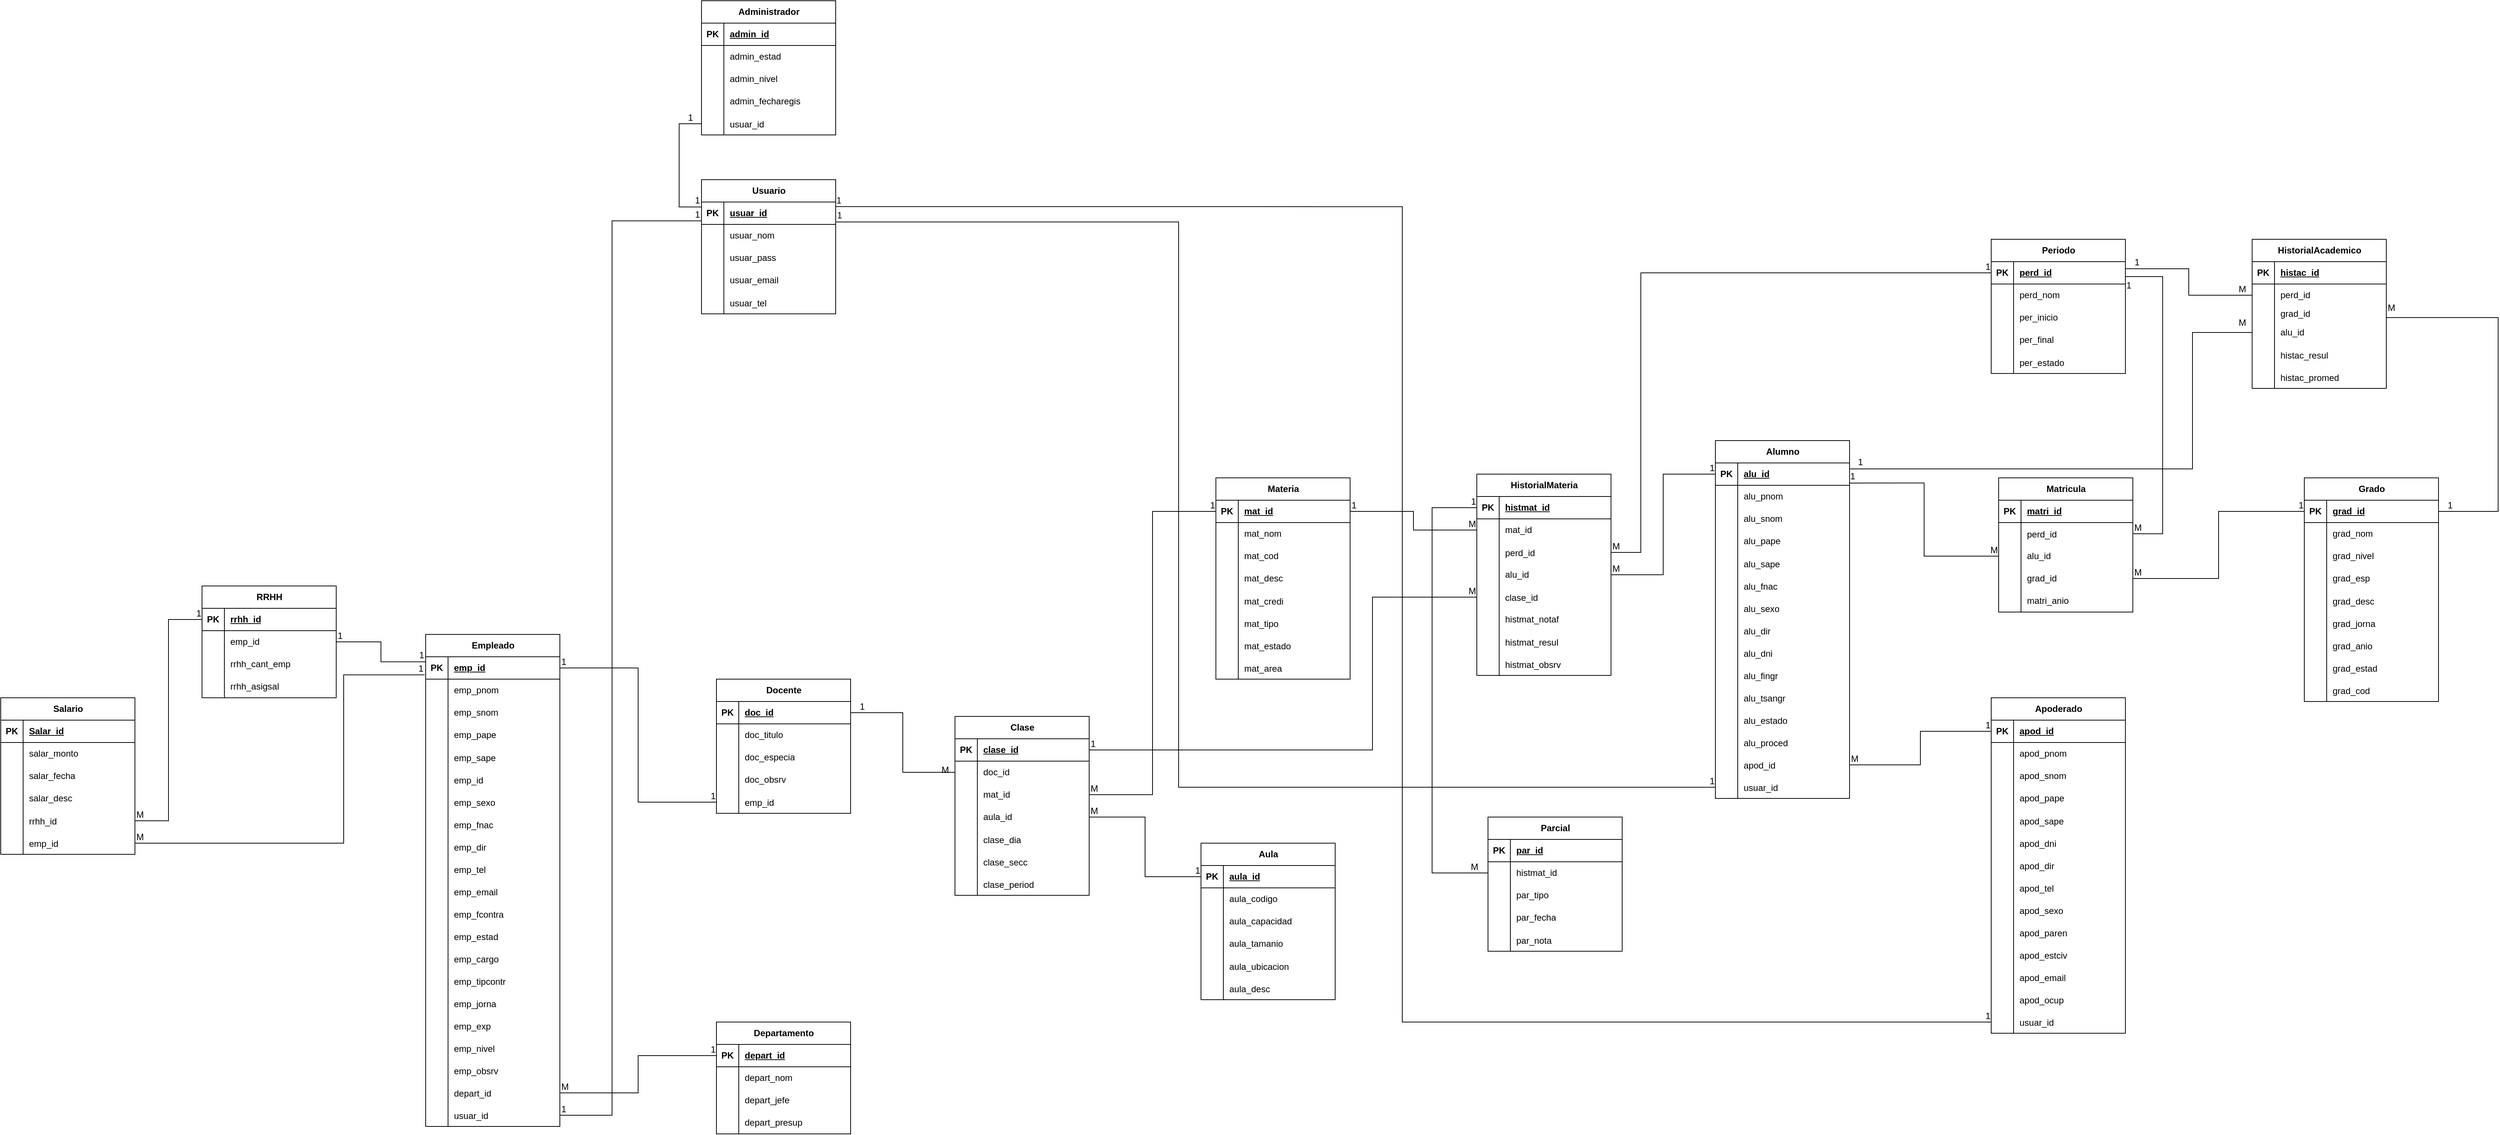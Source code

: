<mxfile version="27.0.9">
  <diagram name="Page-1" id="0-2-1kP1jzAYbYxCi80O">
    <mxGraphModel dx="2960" dy="1594" grid="1" gridSize="10" guides="1" tooltips="1" connect="1" arrows="1" fold="1" page="1" pageScale="1" pageWidth="850" pageHeight="1100" math="0" shadow="0">
      <root>
        <mxCell id="0" />
        <mxCell id="1" parent="0" />
        <mxCell id="tckoZ6qMsjHOMslO4ZTz-1" value="Alumno" style="shape=table;startSize=30;container=1;collapsible=1;childLayout=tableLayout;fixedRows=1;rowLines=0;fontStyle=1;align=center;resizeLast=1;html=1;" parent="1" vertex="1">
          <mxGeometry x="50" y="110" width="180" height="480" as="geometry" />
        </mxCell>
        <mxCell id="tckoZ6qMsjHOMslO4ZTz-2" value="" style="shape=tableRow;horizontal=0;startSize=0;swimlaneHead=0;swimlaneBody=0;fillColor=none;collapsible=0;dropTarget=0;points=[[0,0.5],[1,0.5]];portConstraint=eastwest;top=0;left=0;right=0;bottom=1;" parent="tckoZ6qMsjHOMslO4ZTz-1" vertex="1">
          <mxGeometry y="30" width="180" height="30" as="geometry" />
        </mxCell>
        <mxCell id="tckoZ6qMsjHOMslO4ZTz-3" value="PK" style="shape=partialRectangle;connectable=0;fillColor=none;top=0;left=0;bottom=0;right=0;fontStyle=1;overflow=hidden;whiteSpace=wrap;html=1;" parent="tckoZ6qMsjHOMslO4ZTz-2" vertex="1">
          <mxGeometry width="30" height="30" as="geometry">
            <mxRectangle width="30" height="30" as="alternateBounds" />
          </mxGeometry>
        </mxCell>
        <mxCell id="tckoZ6qMsjHOMslO4ZTz-4" value="a&lt;span style=&quot;background-color: transparent; color: light-dark(rgb(0, 0, 0), rgb(255, 255, 255));&quot;&gt;lu_id&lt;/span&gt;" style="shape=partialRectangle;connectable=0;fillColor=none;top=0;left=0;bottom=0;right=0;align=left;spacingLeft=6;fontStyle=5;overflow=hidden;whiteSpace=wrap;html=1;" parent="tckoZ6qMsjHOMslO4ZTz-2" vertex="1">
          <mxGeometry x="30" width="150" height="30" as="geometry">
            <mxRectangle width="150" height="30" as="alternateBounds" />
          </mxGeometry>
        </mxCell>
        <mxCell id="tckoZ6qMsjHOMslO4ZTz-5" value="" style="shape=tableRow;horizontal=0;startSize=0;swimlaneHead=0;swimlaneBody=0;fillColor=none;collapsible=0;dropTarget=0;points=[[0,0.5],[1,0.5]];portConstraint=eastwest;top=0;left=0;right=0;bottom=0;" parent="tckoZ6qMsjHOMslO4ZTz-1" vertex="1">
          <mxGeometry y="60" width="180" height="30" as="geometry" />
        </mxCell>
        <mxCell id="tckoZ6qMsjHOMslO4ZTz-6" value="" style="shape=partialRectangle;connectable=0;fillColor=none;top=0;left=0;bottom=0;right=0;editable=1;overflow=hidden;whiteSpace=wrap;html=1;" parent="tckoZ6qMsjHOMslO4ZTz-5" vertex="1">
          <mxGeometry width="30" height="30" as="geometry">
            <mxRectangle width="30" height="30" as="alternateBounds" />
          </mxGeometry>
        </mxCell>
        <mxCell id="tckoZ6qMsjHOMslO4ZTz-7" value="alu_pnom" style="shape=partialRectangle;connectable=0;fillColor=none;top=0;left=0;bottom=0;right=0;align=left;spacingLeft=6;overflow=hidden;whiteSpace=wrap;html=1;" parent="tckoZ6qMsjHOMslO4ZTz-5" vertex="1">
          <mxGeometry x="30" width="150" height="30" as="geometry">
            <mxRectangle width="150" height="30" as="alternateBounds" />
          </mxGeometry>
        </mxCell>
        <mxCell id="tckoZ6qMsjHOMslO4ZTz-8" value="" style="shape=tableRow;horizontal=0;startSize=0;swimlaneHead=0;swimlaneBody=0;fillColor=none;collapsible=0;dropTarget=0;points=[[0,0.5],[1,0.5]];portConstraint=eastwest;top=0;left=0;right=0;bottom=0;" parent="tckoZ6qMsjHOMslO4ZTz-1" vertex="1">
          <mxGeometry y="90" width="180" height="30" as="geometry" />
        </mxCell>
        <mxCell id="tckoZ6qMsjHOMslO4ZTz-9" value="" style="shape=partialRectangle;connectable=0;fillColor=none;top=0;left=0;bottom=0;right=0;editable=1;overflow=hidden;whiteSpace=wrap;html=1;" parent="tckoZ6qMsjHOMslO4ZTz-8" vertex="1">
          <mxGeometry width="30" height="30" as="geometry">
            <mxRectangle width="30" height="30" as="alternateBounds" />
          </mxGeometry>
        </mxCell>
        <mxCell id="tckoZ6qMsjHOMslO4ZTz-10" value="alu_snom" style="shape=partialRectangle;connectable=0;fillColor=none;top=0;left=0;bottom=0;right=0;align=left;spacingLeft=6;overflow=hidden;whiteSpace=wrap;html=1;" parent="tckoZ6qMsjHOMslO4ZTz-8" vertex="1">
          <mxGeometry x="30" width="150" height="30" as="geometry">
            <mxRectangle width="150" height="30" as="alternateBounds" />
          </mxGeometry>
        </mxCell>
        <mxCell id="tckoZ6qMsjHOMslO4ZTz-11" value="" style="shape=tableRow;horizontal=0;startSize=0;swimlaneHead=0;swimlaneBody=0;fillColor=none;collapsible=0;dropTarget=0;points=[[0,0.5],[1,0.5]];portConstraint=eastwest;top=0;left=0;right=0;bottom=0;" parent="tckoZ6qMsjHOMslO4ZTz-1" vertex="1">
          <mxGeometry y="120" width="180" height="30" as="geometry" />
        </mxCell>
        <mxCell id="tckoZ6qMsjHOMslO4ZTz-12" value="" style="shape=partialRectangle;connectable=0;fillColor=none;top=0;left=0;bottom=0;right=0;editable=1;overflow=hidden;whiteSpace=wrap;html=1;" parent="tckoZ6qMsjHOMslO4ZTz-11" vertex="1">
          <mxGeometry width="30" height="30" as="geometry">
            <mxRectangle width="30" height="30" as="alternateBounds" />
          </mxGeometry>
        </mxCell>
        <mxCell id="tckoZ6qMsjHOMslO4ZTz-13" value="alu_pape" style="shape=partialRectangle;connectable=0;fillColor=none;top=0;left=0;bottom=0;right=0;align=left;spacingLeft=6;overflow=hidden;whiteSpace=wrap;html=1;" parent="tckoZ6qMsjHOMslO4ZTz-11" vertex="1">
          <mxGeometry x="30" width="150" height="30" as="geometry">
            <mxRectangle width="150" height="30" as="alternateBounds" />
          </mxGeometry>
        </mxCell>
        <mxCell id="tckoZ6qMsjHOMslO4ZTz-27" value="" style="shape=tableRow;horizontal=0;startSize=0;swimlaneHead=0;swimlaneBody=0;fillColor=none;collapsible=0;dropTarget=0;points=[[0,0.5],[1,0.5]];portConstraint=eastwest;top=0;left=0;right=0;bottom=0;" parent="tckoZ6qMsjHOMslO4ZTz-1" vertex="1">
          <mxGeometry y="150" width="180" height="30" as="geometry" />
        </mxCell>
        <mxCell id="tckoZ6qMsjHOMslO4ZTz-28" value="" style="shape=partialRectangle;connectable=0;fillColor=none;top=0;left=0;bottom=0;right=0;editable=1;overflow=hidden;" parent="tckoZ6qMsjHOMslO4ZTz-27" vertex="1">
          <mxGeometry width="30" height="30" as="geometry">
            <mxRectangle width="30" height="30" as="alternateBounds" />
          </mxGeometry>
        </mxCell>
        <mxCell id="tckoZ6qMsjHOMslO4ZTz-29" value="alu_sape" style="shape=partialRectangle;connectable=0;fillColor=none;top=0;left=0;bottom=0;right=0;align=left;spacingLeft=6;overflow=hidden;" parent="tckoZ6qMsjHOMslO4ZTz-27" vertex="1">
          <mxGeometry x="30" width="150" height="30" as="geometry">
            <mxRectangle width="150" height="30" as="alternateBounds" />
          </mxGeometry>
        </mxCell>
        <mxCell id="tckoZ6qMsjHOMslO4ZTz-43" value="" style="shape=tableRow;horizontal=0;startSize=0;swimlaneHead=0;swimlaneBody=0;fillColor=none;collapsible=0;dropTarget=0;points=[[0,0.5],[1,0.5]];portConstraint=eastwest;top=0;left=0;right=0;bottom=0;" parent="tckoZ6qMsjHOMslO4ZTz-1" vertex="1">
          <mxGeometry y="180" width="180" height="30" as="geometry" />
        </mxCell>
        <mxCell id="tckoZ6qMsjHOMslO4ZTz-44" value="" style="shape=partialRectangle;connectable=0;fillColor=none;top=0;left=0;bottom=0;right=0;editable=1;overflow=hidden;" parent="tckoZ6qMsjHOMslO4ZTz-43" vertex="1">
          <mxGeometry width="30" height="30" as="geometry">
            <mxRectangle width="30" height="30" as="alternateBounds" />
          </mxGeometry>
        </mxCell>
        <mxCell id="tckoZ6qMsjHOMslO4ZTz-45" value="alu_fnac" style="shape=partialRectangle;connectable=0;fillColor=none;top=0;left=0;bottom=0;right=0;align=left;spacingLeft=6;overflow=hidden;" parent="tckoZ6qMsjHOMslO4ZTz-43" vertex="1">
          <mxGeometry x="30" width="150" height="30" as="geometry">
            <mxRectangle width="150" height="30" as="alternateBounds" />
          </mxGeometry>
        </mxCell>
        <mxCell id="tckoZ6qMsjHOMslO4ZTz-46" value="" style="shape=tableRow;horizontal=0;startSize=0;swimlaneHead=0;swimlaneBody=0;fillColor=none;collapsible=0;dropTarget=0;points=[[0,0.5],[1,0.5]];portConstraint=eastwest;top=0;left=0;right=0;bottom=0;" parent="tckoZ6qMsjHOMslO4ZTz-1" vertex="1">
          <mxGeometry y="210" width="180" height="30" as="geometry" />
        </mxCell>
        <mxCell id="tckoZ6qMsjHOMslO4ZTz-47" value="" style="shape=partialRectangle;connectable=0;fillColor=none;top=0;left=0;bottom=0;right=0;editable=1;overflow=hidden;" parent="tckoZ6qMsjHOMslO4ZTz-46" vertex="1">
          <mxGeometry width="30" height="30" as="geometry">
            <mxRectangle width="30" height="30" as="alternateBounds" />
          </mxGeometry>
        </mxCell>
        <mxCell id="tckoZ6qMsjHOMslO4ZTz-48" value="alu_sexo" style="shape=partialRectangle;connectable=0;fillColor=none;top=0;left=0;bottom=0;right=0;align=left;spacingLeft=6;overflow=hidden;" parent="tckoZ6qMsjHOMslO4ZTz-46" vertex="1">
          <mxGeometry x="30" width="150" height="30" as="geometry">
            <mxRectangle width="150" height="30" as="alternateBounds" />
          </mxGeometry>
        </mxCell>
        <mxCell id="tckoZ6qMsjHOMslO4ZTz-49" value="" style="shape=tableRow;horizontal=0;startSize=0;swimlaneHead=0;swimlaneBody=0;fillColor=none;collapsible=0;dropTarget=0;points=[[0,0.5],[1,0.5]];portConstraint=eastwest;top=0;left=0;right=0;bottom=0;" parent="tckoZ6qMsjHOMslO4ZTz-1" vertex="1">
          <mxGeometry y="240" width="180" height="30" as="geometry" />
        </mxCell>
        <mxCell id="tckoZ6qMsjHOMslO4ZTz-50" value="" style="shape=partialRectangle;connectable=0;fillColor=none;top=0;left=0;bottom=0;right=0;editable=1;overflow=hidden;" parent="tckoZ6qMsjHOMslO4ZTz-49" vertex="1">
          <mxGeometry width="30" height="30" as="geometry">
            <mxRectangle width="30" height="30" as="alternateBounds" />
          </mxGeometry>
        </mxCell>
        <mxCell id="tckoZ6qMsjHOMslO4ZTz-51" value="alu_dir" style="shape=partialRectangle;connectable=0;fillColor=none;top=0;left=0;bottom=0;right=0;align=left;spacingLeft=6;overflow=hidden;" parent="tckoZ6qMsjHOMslO4ZTz-49" vertex="1">
          <mxGeometry x="30" width="150" height="30" as="geometry">
            <mxRectangle width="150" height="30" as="alternateBounds" />
          </mxGeometry>
        </mxCell>
        <mxCell id="tckoZ6qMsjHOMslO4ZTz-52" value="" style="shape=tableRow;horizontal=0;startSize=0;swimlaneHead=0;swimlaneBody=0;fillColor=none;collapsible=0;dropTarget=0;points=[[0,0.5],[1,0.5]];portConstraint=eastwest;top=0;left=0;right=0;bottom=0;" parent="tckoZ6qMsjHOMslO4ZTz-1" vertex="1">
          <mxGeometry y="270" width="180" height="30" as="geometry" />
        </mxCell>
        <mxCell id="tckoZ6qMsjHOMslO4ZTz-53" value="" style="shape=partialRectangle;connectable=0;fillColor=none;top=0;left=0;bottom=0;right=0;editable=1;overflow=hidden;" parent="tckoZ6qMsjHOMslO4ZTz-52" vertex="1">
          <mxGeometry width="30" height="30" as="geometry">
            <mxRectangle width="30" height="30" as="alternateBounds" />
          </mxGeometry>
        </mxCell>
        <mxCell id="tckoZ6qMsjHOMslO4ZTz-54" value="alu_dni" style="shape=partialRectangle;connectable=0;fillColor=none;top=0;left=0;bottom=0;right=0;align=left;spacingLeft=6;overflow=hidden;" parent="tckoZ6qMsjHOMslO4ZTz-52" vertex="1">
          <mxGeometry x="30" width="150" height="30" as="geometry">
            <mxRectangle width="150" height="30" as="alternateBounds" />
          </mxGeometry>
        </mxCell>
        <mxCell id="tckoZ6qMsjHOMslO4ZTz-55" value="" style="shape=tableRow;horizontal=0;startSize=0;swimlaneHead=0;swimlaneBody=0;fillColor=none;collapsible=0;dropTarget=0;points=[[0,0.5],[1,0.5]];portConstraint=eastwest;top=0;left=0;right=0;bottom=0;" parent="tckoZ6qMsjHOMslO4ZTz-1" vertex="1">
          <mxGeometry y="300" width="180" height="30" as="geometry" />
        </mxCell>
        <mxCell id="tckoZ6qMsjHOMslO4ZTz-56" value="" style="shape=partialRectangle;connectable=0;fillColor=none;top=0;left=0;bottom=0;right=0;editable=1;overflow=hidden;" parent="tckoZ6qMsjHOMslO4ZTz-55" vertex="1">
          <mxGeometry width="30" height="30" as="geometry">
            <mxRectangle width="30" height="30" as="alternateBounds" />
          </mxGeometry>
        </mxCell>
        <mxCell id="tckoZ6qMsjHOMslO4ZTz-57" value="alu_fingr" style="shape=partialRectangle;connectable=0;fillColor=none;top=0;left=0;bottom=0;right=0;align=left;spacingLeft=6;overflow=hidden;" parent="tckoZ6qMsjHOMslO4ZTz-55" vertex="1">
          <mxGeometry x="30" width="150" height="30" as="geometry">
            <mxRectangle width="150" height="30" as="alternateBounds" />
          </mxGeometry>
        </mxCell>
        <mxCell id="tckoZ6qMsjHOMslO4ZTz-58" value="" style="shape=tableRow;horizontal=0;startSize=0;swimlaneHead=0;swimlaneBody=0;fillColor=none;collapsible=0;dropTarget=0;points=[[0,0.5],[1,0.5]];portConstraint=eastwest;top=0;left=0;right=0;bottom=0;" parent="tckoZ6qMsjHOMslO4ZTz-1" vertex="1">
          <mxGeometry y="330" width="180" height="30" as="geometry" />
        </mxCell>
        <mxCell id="tckoZ6qMsjHOMslO4ZTz-59" value="" style="shape=partialRectangle;connectable=0;fillColor=none;top=0;left=0;bottom=0;right=0;editable=1;overflow=hidden;" parent="tckoZ6qMsjHOMslO4ZTz-58" vertex="1">
          <mxGeometry width="30" height="30" as="geometry">
            <mxRectangle width="30" height="30" as="alternateBounds" />
          </mxGeometry>
        </mxCell>
        <mxCell id="tckoZ6qMsjHOMslO4ZTz-60" value="alu_tsangr" style="shape=partialRectangle;connectable=0;fillColor=none;top=0;left=0;bottom=0;right=0;align=left;spacingLeft=6;overflow=hidden;" parent="tckoZ6qMsjHOMslO4ZTz-58" vertex="1">
          <mxGeometry x="30" width="150" height="30" as="geometry">
            <mxRectangle width="150" height="30" as="alternateBounds" />
          </mxGeometry>
        </mxCell>
        <mxCell id="tckoZ6qMsjHOMslO4ZTz-61" value="" style="shape=tableRow;horizontal=0;startSize=0;swimlaneHead=0;swimlaneBody=0;fillColor=none;collapsible=0;dropTarget=0;points=[[0,0.5],[1,0.5]];portConstraint=eastwest;top=0;left=0;right=0;bottom=0;" parent="tckoZ6qMsjHOMslO4ZTz-1" vertex="1">
          <mxGeometry y="360" width="180" height="30" as="geometry" />
        </mxCell>
        <mxCell id="tckoZ6qMsjHOMslO4ZTz-62" value="" style="shape=partialRectangle;connectable=0;fillColor=none;top=0;left=0;bottom=0;right=0;editable=1;overflow=hidden;" parent="tckoZ6qMsjHOMslO4ZTz-61" vertex="1">
          <mxGeometry width="30" height="30" as="geometry">
            <mxRectangle width="30" height="30" as="alternateBounds" />
          </mxGeometry>
        </mxCell>
        <mxCell id="tckoZ6qMsjHOMslO4ZTz-63" value="alu_estado" style="shape=partialRectangle;connectable=0;fillColor=none;top=0;left=0;bottom=0;right=0;align=left;spacingLeft=6;overflow=hidden;" parent="tckoZ6qMsjHOMslO4ZTz-61" vertex="1">
          <mxGeometry x="30" width="150" height="30" as="geometry">
            <mxRectangle width="150" height="30" as="alternateBounds" />
          </mxGeometry>
        </mxCell>
        <mxCell id="tckoZ6qMsjHOMslO4ZTz-64" value="" style="shape=tableRow;horizontal=0;startSize=0;swimlaneHead=0;swimlaneBody=0;fillColor=none;collapsible=0;dropTarget=0;points=[[0,0.5],[1,0.5]];portConstraint=eastwest;top=0;left=0;right=0;bottom=0;" parent="tckoZ6qMsjHOMslO4ZTz-1" vertex="1">
          <mxGeometry y="390" width="180" height="30" as="geometry" />
        </mxCell>
        <mxCell id="tckoZ6qMsjHOMslO4ZTz-65" value="" style="shape=partialRectangle;connectable=0;fillColor=none;top=0;left=0;bottom=0;right=0;editable=1;overflow=hidden;" parent="tckoZ6qMsjHOMslO4ZTz-64" vertex="1">
          <mxGeometry width="30" height="30" as="geometry">
            <mxRectangle width="30" height="30" as="alternateBounds" />
          </mxGeometry>
        </mxCell>
        <mxCell id="tckoZ6qMsjHOMslO4ZTz-66" value="alu_proced" style="shape=partialRectangle;connectable=0;fillColor=none;top=0;left=0;bottom=0;right=0;align=left;spacingLeft=6;overflow=hidden;" parent="tckoZ6qMsjHOMslO4ZTz-64" vertex="1">
          <mxGeometry x="30" width="150" height="30" as="geometry">
            <mxRectangle width="150" height="30" as="alternateBounds" />
          </mxGeometry>
        </mxCell>
        <mxCell id="tckoZ6qMsjHOMslO4ZTz-192" value="" style="shape=tableRow;horizontal=0;startSize=0;swimlaneHead=0;swimlaneBody=0;fillColor=none;collapsible=0;dropTarget=0;points=[[0,0.5],[1,0.5]];portConstraint=eastwest;top=0;left=0;right=0;bottom=0;" parent="tckoZ6qMsjHOMslO4ZTz-1" vertex="1">
          <mxGeometry y="420" width="180" height="30" as="geometry" />
        </mxCell>
        <mxCell id="tckoZ6qMsjHOMslO4ZTz-193" value="" style="shape=partialRectangle;connectable=0;fillColor=none;top=0;left=0;bottom=0;right=0;editable=1;overflow=hidden;" parent="tckoZ6qMsjHOMslO4ZTz-192" vertex="1">
          <mxGeometry width="30" height="30" as="geometry">
            <mxRectangle width="30" height="30" as="alternateBounds" />
          </mxGeometry>
        </mxCell>
        <mxCell id="tckoZ6qMsjHOMslO4ZTz-194" value="apod_id" style="shape=partialRectangle;connectable=0;fillColor=none;top=0;left=0;bottom=0;right=0;align=left;spacingLeft=6;overflow=hidden;" parent="tckoZ6qMsjHOMslO4ZTz-192" vertex="1">
          <mxGeometry x="30" width="150" height="30" as="geometry">
            <mxRectangle width="150" height="30" as="alternateBounds" />
          </mxGeometry>
        </mxCell>
        <mxCell id="FIijfEXGTtOe3KqQsnik-92" value="" style="shape=tableRow;horizontal=0;startSize=0;swimlaneHead=0;swimlaneBody=0;fillColor=none;collapsible=0;dropTarget=0;points=[[0,0.5],[1,0.5]];portConstraint=eastwest;top=0;left=0;right=0;bottom=0;" vertex="1" parent="tckoZ6qMsjHOMslO4ZTz-1">
          <mxGeometry y="450" width="180" height="30" as="geometry" />
        </mxCell>
        <mxCell id="FIijfEXGTtOe3KqQsnik-93" value="" style="shape=partialRectangle;connectable=0;fillColor=none;top=0;left=0;bottom=0;right=0;editable=1;overflow=hidden;" vertex="1" parent="FIijfEXGTtOe3KqQsnik-92">
          <mxGeometry width="30" height="30" as="geometry">
            <mxRectangle width="30" height="30" as="alternateBounds" />
          </mxGeometry>
        </mxCell>
        <mxCell id="FIijfEXGTtOe3KqQsnik-94" value="usuar_id" style="shape=partialRectangle;connectable=0;fillColor=none;top=0;left=0;bottom=0;right=0;align=left;spacingLeft=6;overflow=hidden;" vertex="1" parent="FIijfEXGTtOe3KqQsnik-92">
          <mxGeometry x="30" width="150" height="30" as="geometry">
            <mxRectangle width="150" height="30" as="alternateBounds" />
          </mxGeometry>
        </mxCell>
        <mxCell id="tckoZ6qMsjHOMslO4ZTz-14" value="Grado" style="shape=table;startSize=30;container=1;collapsible=1;childLayout=tableLayout;fixedRows=1;rowLines=0;fontStyle=1;align=center;resizeLast=1;html=1;" parent="1" vertex="1">
          <mxGeometry x="840" y="160" width="180" height="300" as="geometry" />
        </mxCell>
        <mxCell id="tckoZ6qMsjHOMslO4ZTz-15" value="" style="shape=tableRow;horizontal=0;startSize=0;swimlaneHead=0;swimlaneBody=0;fillColor=none;collapsible=0;dropTarget=0;points=[[0,0.5],[1,0.5]];portConstraint=eastwest;top=0;left=0;right=0;bottom=1;" parent="tckoZ6qMsjHOMslO4ZTz-14" vertex="1">
          <mxGeometry y="30" width="180" height="30" as="geometry" />
        </mxCell>
        <mxCell id="tckoZ6qMsjHOMslO4ZTz-16" value="PK" style="shape=partialRectangle;connectable=0;fillColor=none;top=0;left=0;bottom=0;right=0;fontStyle=1;overflow=hidden;whiteSpace=wrap;html=1;" parent="tckoZ6qMsjHOMslO4ZTz-15" vertex="1">
          <mxGeometry width="30" height="30" as="geometry">
            <mxRectangle width="30" height="30" as="alternateBounds" />
          </mxGeometry>
        </mxCell>
        <mxCell id="tckoZ6qMsjHOMslO4ZTz-17" value="grad_id" style="shape=partialRectangle;connectable=0;fillColor=none;top=0;left=0;bottom=0;right=0;align=left;spacingLeft=6;fontStyle=5;overflow=hidden;whiteSpace=wrap;html=1;" parent="tckoZ6qMsjHOMslO4ZTz-15" vertex="1">
          <mxGeometry x="30" width="150" height="30" as="geometry">
            <mxRectangle width="150" height="30" as="alternateBounds" />
          </mxGeometry>
        </mxCell>
        <mxCell id="tckoZ6qMsjHOMslO4ZTz-18" value="" style="shape=tableRow;horizontal=0;startSize=0;swimlaneHead=0;swimlaneBody=0;fillColor=none;collapsible=0;dropTarget=0;points=[[0,0.5],[1,0.5]];portConstraint=eastwest;top=0;left=0;right=0;bottom=0;" parent="tckoZ6qMsjHOMslO4ZTz-14" vertex="1">
          <mxGeometry y="60" width="180" height="30" as="geometry" />
        </mxCell>
        <mxCell id="tckoZ6qMsjHOMslO4ZTz-19" value="" style="shape=partialRectangle;connectable=0;fillColor=none;top=0;left=0;bottom=0;right=0;editable=1;overflow=hidden;whiteSpace=wrap;html=1;" parent="tckoZ6qMsjHOMslO4ZTz-18" vertex="1">
          <mxGeometry width="30" height="30" as="geometry">
            <mxRectangle width="30" height="30" as="alternateBounds" />
          </mxGeometry>
        </mxCell>
        <mxCell id="tckoZ6qMsjHOMslO4ZTz-20" value="grad_nom" style="shape=partialRectangle;connectable=0;fillColor=none;top=0;left=0;bottom=0;right=0;align=left;spacingLeft=6;overflow=hidden;whiteSpace=wrap;html=1;" parent="tckoZ6qMsjHOMslO4ZTz-18" vertex="1">
          <mxGeometry x="30" width="150" height="30" as="geometry">
            <mxRectangle width="150" height="30" as="alternateBounds" />
          </mxGeometry>
        </mxCell>
        <mxCell id="tckoZ6qMsjHOMslO4ZTz-21" value="" style="shape=tableRow;horizontal=0;startSize=0;swimlaneHead=0;swimlaneBody=0;fillColor=none;collapsible=0;dropTarget=0;points=[[0,0.5],[1,0.5]];portConstraint=eastwest;top=0;left=0;right=0;bottom=0;" parent="tckoZ6qMsjHOMslO4ZTz-14" vertex="1">
          <mxGeometry y="90" width="180" height="30" as="geometry" />
        </mxCell>
        <mxCell id="tckoZ6qMsjHOMslO4ZTz-22" value="" style="shape=partialRectangle;connectable=0;fillColor=none;top=0;left=0;bottom=0;right=0;editable=1;overflow=hidden;whiteSpace=wrap;html=1;" parent="tckoZ6qMsjHOMslO4ZTz-21" vertex="1">
          <mxGeometry width="30" height="30" as="geometry">
            <mxRectangle width="30" height="30" as="alternateBounds" />
          </mxGeometry>
        </mxCell>
        <mxCell id="tckoZ6qMsjHOMslO4ZTz-23" value="grad_nivel" style="shape=partialRectangle;connectable=0;fillColor=none;top=0;left=0;bottom=0;right=0;align=left;spacingLeft=6;overflow=hidden;whiteSpace=wrap;html=1;" parent="tckoZ6qMsjHOMslO4ZTz-21" vertex="1">
          <mxGeometry x="30" width="150" height="30" as="geometry">
            <mxRectangle width="150" height="30" as="alternateBounds" />
          </mxGeometry>
        </mxCell>
        <mxCell id="tckoZ6qMsjHOMslO4ZTz-24" value="" style="shape=tableRow;horizontal=0;startSize=0;swimlaneHead=0;swimlaneBody=0;fillColor=none;collapsible=0;dropTarget=0;points=[[0,0.5],[1,0.5]];portConstraint=eastwest;top=0;left=0;right=0;bottom=0;" parent="tckoZ6qMsjHOMslO4ZTz-14" vertex="1">
          <mxGeometry y="120" width="180" height="30" as="geometry" />
        </mxCell>
        <mxCell id="tckoZ6qMsjHOMslO4ZTz-25" value="" style="shape=partialRectangle;connectable=0;fillColor=none;top=0;left=0;bottom=0;right=0;editable=1;overflow=hidden;whiteSpace=wrap;html=1;" parent="tckoZ6qMsjHOMslO4ZTz-24" vertex="1">
          <mxGeometry width="30" height="30" as="geometry">
            <mxRectangle width="30" height="30" as="alternateBounds" />
          </mxGeometry>
        </mxCell>
        <mxCell id="tckoZ6qMsjHOMslO4ZTz-26" value="grad_esp" style="shape=partialRectangle;connectable=0;fillColor=none;top=0;left=0;bottom=0;right=0;align=left;spacingLeft=6;overflow=hidden;whiteSpace=wrap;html=1;" parent="tckoZ6qMsjHOMslO4ZTz-24" vertex="1">
          <mxGeometry x="30" width="150" height="30" as="geometry">
            <mxRectangle width="150" height="30" as="alternateBounds" />
          </mxGeometry>
        </mxCell>
        <mxCell id="tckoZ6qMsjHOMslO4ZTz-68" value="" style="shape=tableRow;horizontal=0;startSize=0;swimlaneHead=0;swimlaneBody=0;fillColor=none;collapsible=0;dropTarget=0;points=[[0,0.5],[1,0.5]];portConstraint=eastwest;top=0;left=0;right=0;bottom=0;" parent="tckoZ6qMsjHOMslO4ZTz-14" vertex="1">
          <mxGeometry y="150" width="180" height="30" as="geometry" />
        </mxCell>
        <mxCell id="tckoZ6qMsjHOMslO4ZTz-69" value="" style="shape=partialRectangle;connectable=0;fillColor=none;top=0;left=0;bottom=0;right=0;editable=1;overflow=hidden;" parent="tckoZ6qMsjHOMslO4ZTz-68" vertex="1">
          <mxGeometry width="30" height="30" as="geometry">
            <mxRectangle width="30" height="30" as="alternateBounds" />
          </mxGeometry>
        </mxCell>
        <mxCell id="tckoZ6qMsjHOMslO4ZTz-70" value="grad_desc" style="shape=partialRectangle;connectable=0;fillColor=none;top=0;left=0;bottom=0;right=0;align=left;spacingLeft=6;overflow=hidden;" parent="tckoZ6qMsjHOMslO4ZTz-68" vertex="1">
          <mxGeometry x="30" width="150" height="30" as="geometry">
            <mxRectangle width="150" height="30" as="alternateBounds" />
          </mxGeometry>
        </mxCell>
        <mxCell id="tckoZ6qMsjHOMslO4ZTz-71" value="" style="shape=tableRow;horizontal=0;startSize=0;swimlaneHead=0;swimlaneBody=0;fillColor=none;collapsible=0;dropTarget=0;points=[[0,0.5],[1,0.5]];portConstraint=eastwest;top=0;left=0;right=0;bottom=0;" parent="tckoZ6qMsjHOMslO4ZTz-14" vertex="1">
          <mxGeometry y="180" width="180" height="30" as="geometry" />
        </mxCell>
        <mxCell id="tckoZ6qMsjHOMslO4ZTz-72" value="" style="shape=partialRectangle;connectable=0;fillColor=none;top=0;left=0;bottom=0;right=0;editable=1;overflow=hidden;" parent="tckoZ6qMsjHOMslO4ZTz-71" vertex="1">
          <mxGeometry width="30" height="30" as="geometry">
            <mxRectangle width="30" height="30" as="alternateBounds" />
          </mxGeometry>
        </mxCell>
        <mxCell id="tckoZ6qMsjHOMslO4ZTz-73" value="grad_jorna" style="shape=partialRectangle;connectable=0;fillColor=none;top=0;left=0;bottom=0;right=0;align=left;spacingLeft=6;overflow=hidden;" parent="tckoZ6qMsjHOMslO4ZTz-71" vertex="1">
          <mxGeometry x="30" width="150" height="30" as="geometry">
            <mxRectangle width="150" height="30" as="alternateBounds" />
          </mxGeometry>
        </mxCell>
        <mxCell id="tckoZ6qMsjHOMslO4ZTz-77" value="" style="shape=tableRow;horizontal=0;startSize=0;swimlaneHead=0;swimlaneBody=0;fillColor=none;collapsible=0;dropTarget=0;points=[[0,0.5],[1,0.5]];portConstraint=eastwest;top=0;left=0;right=0;bottom=0;" parent="tckoZ6qMsjHOMslO4ZTz-14" vertex="1">
          <mxGeometry y="210" width="180" height="30" as="geometry" />
        </mxCell>
        <mxCell id="tckoZ6qMsjHOMslO4ZTz-78" value="" style="shape=partialRectangle;connectable=0;fillColor=none;top=0;left=0;bottom=0;right=0;editable=1;overflow=hidden;" parent="tckoZ6qMsjHOMslO4ZTz-77" vertex="1">
          <mxGeometry width="30" height="30" as="geometry">
            <mxRectangle width="30" height="30" as="alternateBounds" />
          </mxGeometry>
        </mxCell>
        <mxCell id="tckoZ6qMsjHOMslO4ZTz-79" value="grad_anio" style="shape=partialRectangle;connectable=0;fillColor=none;top=0;left=0;bottom=0;right=0;align=left;spacingLeft=6;overflow=hidden;" parent="tckoZ6qMsjHOMslO4ZTz-77" vertex="1">
          <mxGeometry x="30" width="150" height="30" as="geometry">
            <mxRectangle width="150" height="30" as="alternateBounds" />
          </mxGeometry>
        </mxCell>
        <mxCell id="tckoZ6qMsjHOMslO4ZTz-81" value="" style="shape=tableRow;horizontal=0;startSize=0;swimlaneHead=0;swimlaneBody=0;fillColor=none;collapsible=0;dropTarget=0;points=[[0,0.5],[1,0.5]];portConstraint=eastwest;top=0;left=0;right=0;bottom=0;" parent="tckoZ6qMsjHOMslO4ZTz-14" vertex="1">
          <mxGeometry y="240" width="180" height="30" as="geometry" />
        </mxCell>
        <mxCell id="tckoZ6qMsjHOMslO4ZTz-82" value="" style="shape=partialRectangle;connectable=0;fillColor=none;top=0;left=0;bottom=0;right=0;editable=1;overflow=hidden;" parent="tckoZ6qMsjHOMslO4ZTz-81" vertex="1">
          <mxGeometry width="30" height="30" as="geometry">
            <mxRectangle width="30" height="30" as="alternateBounds" />
          </mxGeometry>
        </mxCell>
        <mxCell id="tckoZ6qMsjHOMslO4ZTz-83" value="grad_estad" style="shape=partialRectangle;connectable=0;fillColor=none;top=0;left=0;bottom=0;right=0;align=left;spacingLeft=6;overflow=hidden;" parent="tckoZ6qMsjHOMslO4ZTz-81" vertex="1">
          <mxGeometry x="30" width="150" height="30" as="geometry">
            <mxRectangle width="150" height="30" as="alternateBounds" />
          </mxGeometry>
        </mxCell>
        <mxCell id="tckoZ6qMsjHOMslO4ZTz-84" value="" style="shape=tableRow;horizontal=0;startSize=0;swimlaneHead=0;swimlaneBody=0;fillColor=none;collapsible=0;dropTarget=0;points=[[0,0.5],[1,0.5]];portConstraint=eastwest;top=0;left=0;right=0;bottom=0;" parent="tckoZ6qMsjHOMslO4ZTz-14" vertex="1">
          <mxGeometry y="270" width="180" height="30" as="geometry" />
        </mxCell>
        <mxCell id="tckoZ6qMsjHOMslO4ZTz-85" value="" style="shape=partialRectangle;connectable=0;fillColor=none;top=0;left=0;bottom=0;right=0;editable=1;overflow=hidden;" parent="tckoZ6qMsjHOMslO4ZTz-84" vertex="1">
          <mxGeometry width="30" height="30" as="geometry">
            <mxRectangle width="30" height="30" as="alternateBounds" />
          </mxGeometry>
        </mxCell>
        <mxCell id="tckoZ6qMsjHOMslO4ZTz-86" value="grad_cod" style="shape=partialRectangle;connectable=0;fillColor=none;top=0;left=0;bottom=0;right=0;align=left;spacingLeft=6;overflow=hidden;" parent="tckoZ6qMsjHOMslO4ZTz-84" vertex="1">
          <mxGeometry x="30" width="150" height="30" as="geometry">
            <mxRectangle width="150" height="30" as="alternateBounds" />
          </mxGeometry>
        </mxCell>
        <mxCell id="tckoZ6qMsjHOMslO4ZTz-30" value="Matricula" style="shape=table;startSize=30;container=1;collapsible=1;childLayout=tableLayout;fixedRows=1;rowLines=0;fontStyle=1;align=center;resizeLast=1;html=1;" parent="1" vertex="1">
          <mxGeometry x="430" y="160" width="180" height="180" as="geometry" />
        </mxCell>
        <mxCell id="tckoZ6qMsjHOMslO4ZTz-31" value="" style="shape=tableRow;horizontal=0;startSize=0;swimlaneHead=0;swimlaneBody=0;fillColor=none;collapsible=0;dropTarget=0;points=[[0,0.5],[1,0.5]];portConstraint=eastwest;top=0;left=0;right=0;bottom=1;" parent="tckoZ6qMsjHOMslO4ZTz-30" vertex="1">
          <mxGeometry y="30" width="180" height="30" as="geometry" />
        </mxCell>
        <mxCell id="tckoZ6qMsjHOMslO4ZTz-32" value="PK" style="shape=partialRectangle;connectable=0;fillColor=none;top=0;left=0;bottom=0;right=0;fontStyle=1;overflow=hidden;whiteSpace=wrap;html=1;" parent="tckoZ6qMsjHOMslO4ZTz-31" vertex="1">
          <mxGeometry width="30" height="30" as="geometry">
            <mxRectangle width="30" height="30" as="alternateBounds" />
          </mxGeometry>
        </mxCell>
        <mxCell id="tckoZ6qMsjHOMslO4ZTz-33" value="matri_id" style="shape=partialRectangle;connectable=0;fillColor=none;top=0;left=0;bottom=0;right=0;align=left;spacingLeft=6;fontStyle=5;overflow=hidden;whiteSpace=wrap;html=1;" parent="tckoZ6qMsjHOMslO4ZTz-31" vertex="1">
          <mxGeometry x="30" width="150" height="30" as="geometry">
            <mxRectangle width="150" height="30" as="alternateBounds" />
          </mxGeometry>
        </mxCell>
        <mxCell id="Iut6ILdmMYeeJSscHLfS-35" value="" style="shape=tableRow;horizontal=0;startSize=0;swimlaneHead=0;swimlaneBody=0;fillColor=none;collapsible=0;dropTarget=0;points=[[0,0.5],[1,0.5]];portConstraint=eastwest;top=0;left=0;right=0;bottom=0;" parent="tckoZ6qMsjHOMslO4ZTz-30" vertex="1">
          <mxGeometry y="60" width="180" height="30" as="geometry" />
        </mxCell>
        <mxCell id="Iut6ILdmMYeeJSscHLfS-36" value="" style="shape=partialRectangle;connectable=0;fillColor=none;top=0;left=0;bottom=0;right=0;editable=1;overflow=hidden;" parent="Iut6ILdmMYeeJSscHLfS-35" vertex="1">
          <mxGeometry width="30" height="30" as="geometry">
            <mxRectangle width="30" height="30" as="alternateBounds" />
          </mxGeometry>
        </mxCell>
        <mxCell id="Iut6ILdmMYeeJSscHLfS-37" value="perd_id" style="shape=partialRectangle;connectable=0;fillColor=none;top=0;left=0;bottom=0;right=0;align=left;spacingLeft=6;overflow=hidden;" parent="Iut6ILdmMYeeJSscHLfS-35" vertex="1">
          <mxGeometry x="30" width="150" height="30" as="geometry">
            <mxRectangle width="150" height="30" as="alternateBounds" />
          </mxGeometry>
        </mxCell>
        <mxCell id="tckoZ6qMsjHOMslO4ZTz-34" value="" style="shape=tableRow;horizontal=0;startSize=0;swimlaneHead=0;swimlaneBody=0;fillColor=none;collapsible=0;dropTarget=0;points=[[0,0.5],[1,0.5]];portConstraint=eastwest;top=0;left=0;right=0;bottom=0;" parent="tckoZ6qMsjHOMslO4ZTz-30" vertex="1">
          <mxGeometry y="90" width="180" height="30" as="geometry" />
        </mxCell>
        <mxCell id="tckoZ6qMsjHOMslO4ZTz-35" value="" style="shape=partialRectangle;connectable=0;fillColor=none;top=0;left=0;bottom=0;right=0;editable=1;overflow=hidden;whiteSpace=wrap;html=1;" parent="tckoZ6qMsjHOMslO4ZTz-34" vertex="1">
          <mxGeometry width="30" height="30" as="geometry">
            <mxRectangle width="30" height="30" as="alternateBounds" />
          </mxGeometry>
        </mxCell>
        <mxCell id="tckoZ6qMsjHOMslO4ZTz-36" value="alu_id" style="shape=partialRectangle;connectable=0;fillColor=none;top=0;left=0;bottom=0;right=0;align=left;spacingLeft=6;overflow=hidden;whiteSpace=wrap;html=1;" parent="tckoZ6qMsjHOMslO4ZTz-34" vertex="1">
          <mxGeometry x="30" width="150" height="30" as="geometry">
            <mxRectangle width="150" height="30" as="alternateBounds" />
          </mxGeometry>
        </mxCell>
        <mxCell id="tckoZ6qMsjHOMslO4ZTz-37" value="" style="shape=tableRow;horizontal=0;startSize=0;swimlaneHead=0;swimlaneBody=0;fillColor=none;collapsible=0;dropTarget=0;points=[[0,0.5],[1,0.5]];portConstraint=eastwest;top=0;left=0;right=0;bottom=0;" parent="tckoZ6qMsjHOMslO4ZTz-30" vertex="1">
          <mxGeometry y="120" width="180" height="30" as="geometry" />
        </mxCell>
        <mxCell id="tckoZ6qMsjHOMslO4ZTz-38" value="" style="shape=partialRectangle;connectable=0;fillColor=none;top=0;left=0;bottom=0;right=0;editable=1;overflow=hidden;whiteSpace=wrap;html=1;" parent="tckoZ6qMsjHOMslO4ZTz-37" vertex="1">
          <mxGeometry width="30" height="30" as="geometry">
            <mxRectangle width="30" height="30" as="alternateBounds" />
          </mxGeometry>
        </mxCell>
        <mxCell id="tckoZ6qMsjHOMslO4ZTz-39" value="grad_id" style="shape=partialRectangle;connectable=0;fillColor=none;top=0;left=0;bottom=0;right=0;align=left;spacingLeft=6;overflow=hidden;whiteSpace=wrap;html=1;" parent="tckoZ6qMsjHOMslO4ZTz-37" vertex="1">
          <mxGeometry x="30" width="150" height="30" as="geometry">
            <mxRectangle width="150" height="30" as="alternateBounds" />
          </mxGeometry>
        </mxCell>
        <mxCell id="tckoZ6qMsjHOMslO4ZTz-40" value="" style="shape=tableRow;horizontal=0;startSize=0;swimlaneHead=0;swimlaneBody=0;fillColor=none;collapsible=0;dropTarget=0;points=[[0,0.5],[1,0.5]];portConstraint=eastwest;top=0;left=0;right=0;bottom=0;" parent="tckoZ6qMsjHOMslO4ZTz-30" vertex="1">
          <mxGeometry y="150" width="180" height="30" as="geometry" />
        </mxCell>
        <mxCell id="tckoZ6qMsjHOMslO4ZTz-41" value="" style="shape=partialRectangle;connectable=0;fillColor=none;top=0;left=0;bottom=0;right=0;editable=1;overflow=hidden;whiteSpace=wrap;html=1;" parent="tckoZ6qMsjHOMslO4ZTz-40" vertex="1">
          <mxGeometry width="30" height="30" as="geometry">
            <mxRectangle width="30" height="30" as="alternateBounds" />
          </mxGeometry>
        </mxCell>
        <mxCell id="tckoZ6qMsjHOMslO4ZTz-42" value="matri_anio" style="shape=partialRectangle;connectable=0;fillColor=none;top=0;left=0;bottom=0;right=0;align=left;spacingLeft=6;overflow=hidden;whiteSpace=wrap;html=1;" parent="tckoZ6qMsjHOMslO4ZTz-40" vertex="1">
          <mxGeometry x="30" width="150" height="30" as="geometry">
            <mxRectangle width="150" height="30" as="alternateBounds" />
          </mxGeometry>
        </mxCell>
        <mxCell id="tckoZ6qMsjHOMslO4ZTz-87" value="" style="endArrow=none;html=1;rounded=0;exitX=0.996;exitY=0.898;exitDx=0;exitDy=0;entryX=0;entryY=0.5;entryDx=0;entryDy=0;edgeStyle=orthogonalEdgeStyle;exitPerimeter=0;" parent="1" source="tckoZ6qMsjHOMslO4ZTz-2" target="tckoZ6qMsjHOMslO4ZTz-34" edge="1">
          <mxGeometry relative="1" as="geometry">
            <mxPoint x="290" y="300" as="sourcePoint" />
            <mxPoint x="450" y="300" as="targetPoint" />
          </mxGeometry>
        </mxCell>
        <mxCell id="tckoZ6qMsjHOMslO4ZTz-88" value="1" style="resizable=0;html=1;whiteSpace=wrap;align=left;verticalAlign=bottom;" parent="tckoZ6qMsjHOMslO4ZTz-87" connectable="0" vertex="1">
          <mxGeometry x="-1" relative="1" as="geometry" />
        </mxCell>
        <mxCell id="tckoZ6qMsjHOMslO4ZTz-89" value="M" style="resizable=0;html=1;whiteSpace=wrap;align=right;verticalAlign=bottom;" parent="tckoZ6qMsjHOMslO4ZTz-87" connectable="0" vertex="1">
          <mxGeometry x="1" relative="1" as="geometry" />
        </mxCell>
        <mxCell id="tckoZ6qMsjHOMslO4ZTz-90" value="" style="endArrow=none;html=1;rounded=0;exitX=1;exitY=0.5;exitDx=0;exitDy=0;entryX=0;entryY=0.5;entryDx=0;entryDy=0;edgeStyle=orthogonalEdgeStyle;" parent="1" source="tckoZ6qMsjHOMslO4ZTz-37" target="tckoZ6qMsjHOMslO4ZTz-15" edge="1">
          <mxGeometry relative="1" as="geometry">
            <mxPoint x="650" y="400" as="sourcePoint" />
            <mxPoint x="810" y="400" as="targetPoint" />
          </mxGeometry>
        </mxCell>
        <mxCell id="tckoZ6qMsjHOMslO4ZTz-91" value="M" style="resizable=0;html=1;whiteSpace=wrap;align=left;verticalAlign=bottom;" parent="tckoZ6qMsjHOMslO4ZTz-90" connectable="0" vertex="1">
          <mxGeometry x="-1" relative="1" as="geometry" />
        </mxCell>
        <mxCell id="tckoZ6qMsjHOMslO4ZTz-92" value="1" style="resizable=0;html=1;whiteSpace=wrap;align=right;verticalAlign=bottom;" parent="tckoZ6qMsjHOMslO4ZTz-90" connectable="0" vertex="1">
          <mxGeometry x="1" relative="1" as="geometry" />
        </mxCell>
        <mxCell id="tckoZ6qMsjHOMslO4ZTz-96" value="Materia" style="shape=table;startSize=30;container=1;collapsible=1;childLayout=tableLayout;fixedRows=1;rowLines=0;fontStyle=1;align=center;resizeLast=1;html=1;" parent="1" vertex="1">
          <mxGeometry x="-620" y="160" width="180" height="270" as="geometry" />
        </mxCell>
        <mxCell id="tckoZ6qMsjHOMslO4ZTz-97" value="" style="shape=tableRow;horizontal=0;startSize=0;swimlaneHead=0;swimlaneBody=0;fillColor=none;collapsible=0;dropTarget=0;points=[[0,0.5],[1,0.5]];portConstraint=eastwest;top=0;left=0;right=0;bottom=1;" parent="tckoZ6qMsjHOMslO4ZTz-96" vertex="1">
          <mxGeometry y="30" width="180" height="30" as="geometry" />
        </mxCell>
        <mxCell id="tckoZ6qMsjHOMslO4ZTz-98" value="PK" style="shape=partialRectangle;connectable=0;fillColor=none;top=0;left=0;bottom=0;right=0;fontStyle=1;overflow=hidden;whiteSpace=wrap;html=1;" parent="tckoZ6qMsjHOMslO4ZTz-97" vertex="1">
          <mxGeometry width="30" height="30" as="geometry">
            <mxRectangle width="30" height="30" as="alternateBounds" />
          </mxGeometry>
        </mxCell>
        <mxCell id="tckoZ6qMsjHOMslO4ZTz-99" value="mat_id" style="shape=partialRectangle;connectable=0;fillColor=none;top=0;left=0;bottom=0;right=0;align=left;spacingLeft=6;fontStyle=5;overflow=hidden;whiteSpace=wrap;html=1;" parent="tckoZ6qMsjHOMslO4ZTz-97" vertex="1">
          <mxGeometry x="30" width="150" height="30" as="geometry">
            <mxRectangle width="150" height="30" as="alternateBounds" />
          </mxGeometry>
        </mxCell>
        <mxCell id="tckoZ6qMsjHOMslO4ZTz-100" value="" style="shape=tableRow;horizontal=0;startSize=0;swimlaneHead=0;swimlaneBody=0;fillColor=none;collapsible=0;dropTarget=0;points=[[0,0.5],[1,0.5]];portConstraint=eastwest;top=0;left=0;right=0;bottom=0;" parent="tckoZ6qMsjHOMslO4ZTz-96" vertex="1">
          <mxGeometry y="60" width="180" height="30" as="geometry" />
        </mxCell>
        <mxCell id="tckoZ6qMsjHOMslO4ZTz-101" value="" style="shape=partialRectangle;connectable=0;fillColor=none;top=0;left=0;bottom=0;right=0;editable=1;overflow=hidden;whiteSpace=wrap;html=1;" parent="tckoZ6qMsjHOMslO4ZTz-100" vertex="1">
          <mxGeometry width="30" height="30" as="geometry">
            <mxRectangle width="30" height="30" as="alternateBounds" />
          </mxGeometry>
        </mxCell>
        <mxCell id="tckoZ6qMsjHOMslO4ZTz-102" value="mat_nom" style="shape=partialRectangle;connectable=0;fillColor=none;top=0;left=0;bottom=0;right=0;align=left;spacingLeft=6;overflow=hidden;whiteSpace=wrap;html=1;" parent="tckoZ6qMsjHOMslO4ZTz-100" vertex="1">
          <mxGeometry x="30" width="150" height="30" as="geometry">
            <mxRectangle width="150" height="30" as="alternateBounds" />
          </mxGeometry>
        </mxCell>
        <mxCell id="tckoZ6qMsjHOMslO4ZTz-103" value="" style="shape=tableRow;horizontal=0;startSize=0;swimlaneHead=0;swimlaneBody=0;fillColor=none;collapsible=0;dropTarget=0;points=[[0,0.5],[1,0.5]];portConstraint=eastwest;top=0;left=0;right=0;bottom=0;" parent="tckoZ6qMsjHOMslO4ZTz-96" vertex="1">
          <mxGeometry y="90" width="180" height="30" as="geometry" />
        </mxCell>
        <mxCell id="tckoZ6qMsjHOMslO4ZTz-104" value="" style="shape=partialRectangle;connectable=0;fillColor=none;top=0;left=0;bottom=0;right=0;editable=1;overflow=hidden;whiteSpace=wrap;html=1;" parent="tckoZ6qMsjHOMslO4ZTz-103" vertex="1">
          <mxGeometry width="30" height="30" as="geometry">
            <mxRectangle width="30" height="30" as="alternateBounds" />
          </mxGeometry>
        </mxCell>
        <mxCell id="tckoZ6qMsjHOMslO4ZTz-105" value="mat_cod" style="shape=partialRectangle;connectable=0;fillColor=none;top=0;left=0;bottom=0;right=0;align=left;spacingLeft=6;overflow=hidden;whiteSpace=wrap;html=1;" parent="tckoZ6qMsjHOMslO4ZTz-103" vertex="1">
          <mxGeometry x="30" width="150" height="30" as="geometry">
            <mxRectangle width="150" height="30" as="alternateBounds" />
          </mxGeometry>
        </mxCell>
        <mxCell id="tckoZ6qMsjHOMslO4ZTz-106" value="" style="shape=tableRow;horizontal=0;startSize=0;swimlaneHead=0;swimlaneBody=0;fillColor=none;collapsible=0;dropTarget=0;points=[[0,0.5],[1,0.5]];portConstraint=eastwest;top=0;left=0;right=0;bottom=0;" parent="tckoZ6qMsjHOMslO4ZTz-96" vertex="1">
          <mxGeometry y="120" width="180" height="30" as="geometry" />
        </mxCell>
        <mxCell id="tckoZ6qMsjHOMslO4ZTz-107" value="" style="shape=partialRectangle;connectable=0;fillColor=none;top=0;left=0;bottom=0;right=0;editable=1;overflow=hidden;whiteSpace=wrap;html=1;" parent="tckoZ6qMsjHOMslO4ZTz-106" vertex="1">
          <mxGeometry width="30" height="30" as="geometry">
            <mxRectangle width="30" height="30" as="alternateBounds" />
          </mxGeometry>
        </mxCell>
        <mxCell id="tckoZ6qMsjHOMslO4ZTz-108" value="mat_desc" style="shape=partialRectangle;connectable=0;fillColor=none;top=0;left=0;bottom=0;right=0;align=left;spacingLeft=6;overflow=hidden;whiteSpace=wrap;html=1;" parent="tckoZ6qMsjHOMslO4ZTz-106" vertex="1">
          <mxGeometry x="30" width="150" height="30" as="geometry">
            <mxRectangle width="150" height="30" as="alternateBounds" />
          </mxGeometry>
        </mxCell>
        <mxCell id="tckoZ6qMsjHOMslO4ZTz-109" value="" style="shape=tableRow;horizontal=0;startSize=0;swimlaneHead=0;swimlaneBody=0;fillColor=none;collapsible=0;dropTarget=0;points=[[0,0.5],[1,0.5]];portConstraint=eastwest;top=0;left=0;right=0;bottom=0;" parent="tckoZ6qMsjHOMslO4ZTz-96" vertex="1">
          <mxGeometry y="150" width="180" height="30" as="geometry" />
        </mxCell>
        <mxCell id="tckoZ6qMsjHOMslO4ZTz-110" value="" style="shape=partialRectangle;connectable=0;fillColor=none;top=0;left=0;bottom=0;right=0;editable=1;overflow=hidden;" parent="tckoZ6qMsjHOMslO4ZTz-109" vertex="1">
          <mxGeometry width="30" height="30" as="geometry">
            <mxRectangle width="30" height="30" as="alternateBounds" />
          </mxGeometry>
        </mxCell>
        <mxCell id="tckoZ6qMsjHOMslO4ZTz-111" value="mat_credi" style="shape=partialRectangle;connectable=0;fillColor=none;top=0;left=0;bottom=0;right=0;align=left;spacingLeft=6;overflow=hidden;" parent="tckoZ6qMsjHOMslO4ZTz-109" vertex="1">
          <mxGeometry x="30" width="150" height="30" as="geometry">
            <mxRectangle width="150" height="30" as="alternateBounds" />
          </mxGeometry>
        </mxCell>
        <mxCell id="tckoZ6qMsjHOMslO4ZTz-112" value="" style="shape=tableRow;horizontal=0;startSize=0;swimlaneHead=0;swimlaneBody=0;fillColor=none;collapsible=0;dropTarget=0;points=[[0,0.5],[1,0.5]];portConstraint=eastwest;top=0;left=0;right=0;bottom=0;" parent="tckoZ6qMsjHOMslO4ZTz-96" vertex="1">
          <mxGeometry y="180" width="180" height="30" as="geometry" />
        </mxCell>
        <mxCell id="tckoZ6qMsjHOMslO4ZTz-113" value="" style="shape=partialRectangle;connectable=0;fillColor=none;top=0;left=0;bottom=0;right=0;editable=1;overflow=hidden;" parent="tckoZ6qMsjHOMslO4ZTz-112" vertex="1">
          <mxGeometry width="30" height="30" as="geometry">
            <mxRectangle width="30" height="30" as="alternateBounds" />
          </mxGeometry>
        </mxCell>
        <mxCell id="tckoZ6qMsjHOMslO4ZTz-114" value="mat_tipo" style="shape=partialRectangle;connectable=0;fillColor=none;top=0;left=0;bottom=0;right=0;align=left;spacingLeft=6;overflow=hidden;" parent="tckoZ6qMsjHOMslO4ZTz-112" vertex="1">
          <mxGeometry x="30" width="150" height="30" as="geometry">
            <mxRectangle width="150" height="30" as="alternateBounds" />
          </mxGeometry>
        </mxCell>
        <mxCell id="tckoZ6qMsjHOMslO4ZTz-115" value="" style="shape=tableRow;horizontal=0;startSize=0;swimlaneHead=0;swimlaneBody=0;fillColor=none;collapsible=0;dropTarget=0;points=[[0,0.5],[1,0.5]];portConstraint=eastwest;top=0;left=0;right=0;bottom=0;" parent="tckoZ6qMsjHOMslO4ZTz-96" vertex="1">
          <mxGeometry y="210" width="180" height="30" as="geometry" />
        </mxCell>
        <mxCell id="tckoZ6qMsjHOMslO4ZTz-116" value="" style="shape=partialRectangle;connectable=0;fillColor=none;top=0;left=0;bottom=0;right=0;editable=1;overflow=hidden;" parent="tckoZ6qMsjHOMslO4ZTz-115" vertex="1">
          <mxGeometry width="30" height="30" as="geometry">
            <mxRectangle width="30" height="30" as="alternateBounds" />
          </mxGeometry>
        </mxCell>
        <mxCell id="tckoZ6qMsjHOMslO4ZTz-117" value="mat_estado" style="shape=partialRectangle;connectable=0;fillColor=none;top=0;left=0;bottom=0;right=0;align=left;spacingLeft=6;overflow=hidden;" parent="tckoZ6qMsjHOMslO4ZTz-115" vertex="1">
          <mxGeometry x="30" width="150" height="30" as="geometry">
            <mxRectangle width="150" height="30" as="alternateBounds" />
          </mxGeometry>
        </mxCell>
        <mxCell id="tckoZ6qMsjHOMslO4ZTz-118" value="" style="shape=tableRow;horizontal=0;startSize=0;swimlaneHead=0;swimlaneBody=0;fillColor=none;collapsible=0;dropTarget=0;points=[[0,0.5],[1,0.5]];portConstraint=eastwest;top=0;left=0;right=0;bottom=0;" parent="tckoZ6qMsjHOMslO4ZTz-96" vertex="1">
          <mxGeometry y="240" width="180" height="30" as="geometry" />
        </mxCell>
        <mxCell id="tckoZ6qMsjHOMslO4ZTz-119" value="" style="shape=partialRectangle;connectable=0;fillColor=none;top=0;left=0;bottom=0;right=0;editable=1;overflow=hidden;" parent="tckoZ6qMsjHOMslO4ZTz-118" vertex="1">
          <mxGeometry width="30" height="30" as="geometry">
            <mxRectangle width="30" height="30" as="alternateBounds" />
          </mxGeometry>
        </mxCell>
        <mxCell id="tckoZ6qMsjHOMslO4ZTz-120" value="mat_area" style="shape=partialRectangle;connectable=0;fillColor=none;top=0;left=0;bottom=0;right=0;align=left;spacingLeft=6;overflow=hidden;" parent="tckoZ6qMsjHOMslO4ZTz-118" vertex="1">
          <mxGeometry x="30" width="150" height="30" as="geometry">
            <mxRectangle width="150" height="30" as="alternateBounds" />
          </mxGeometry>
        </mxCell>
        <mxCell id="tckoZ6qMsjHOMslO4ZTz-121" value="HistorialMateria" style="shape=table;startSize=30;container=1;collapsible=1;childLayout=tableLayout;fixedRows=1;rowLines=0;fontStyle=1;align=center;resizeLast=1;html=1;" parent="1" vertex="1">
          <mxGeometry x="-270" y="155" width="180" height="270" as="geometry" />
        </mxCell>
        <mxCell id="tckoZ6qMsjHOMslO4ZTz-122" value="" style="shape=tableRow;horizontal=0;startSize=0;swimlaneHead=0;swimlaneBody=0;fillColor=none;collapsible=0;dropTarget=0;points=[[0,0.5],[1,0.5]];portConstraint=eastwest;top=0;left=0;right=0;bottom=1;" parent="tckoZ6qMsjHOMslO4ZTz-121" vertex="1">
          <mxGeometry y="30" width="180" height="30" as="geometry" />
        </mxCell>
        <mxCell id="tckoZ6qMsjHOMslO4ZTz-123" value="PK" style="shape=partialRectangle;connectable=0;fillColor=none;top=0;left=0;bottom=0;right=0;fontStyle=1;overflow=hidden;whiteSpace=wrap;html=1;" parent="tckoZ6qMsjHOMslO4ZTz-122" vertex="1">
          <mxGeometry width="30" height="30" as="geometry">
            <mxRectangle width="30" height="30" as="alternateBounds" />
          </mxGeometry>
        </mxCell>
        <mxCell id="tckoZ6qMsjHOMslO4ZTz-124" value="histmat_id" style="shape=partialRectangle;connectable=0;fillColor=none;top=0;left=0;bottom=0;right=0;align=left;spacingLeft=6;fontStyle=5;overflow=hidden;whiteSpace=wrap;html=1;" parent="tckoZ6qMsjHOMslO4ZTz-122" vertex="1">
          <mxGeometry x="30" width="150" height="30" as="geometry">
            <mxRectangle width="150" height="30" as="alternateBounds" />
          </mxGeometry>
        </mxCell>
        <mxCell id="tckoZ6qMsjHOMslO4ZTz-125" value="" style="shape=tableRow;horizontal=0;startSize=0;swimlaneHead=0;swimlaneBody=0;fillColor=none;collapsible=0;dropTarget=0;points=[[0,0.5],[1,0.5]];portConstraint=eastwest;top=0;left=0;right=0;bottom=0;" parent="tckoZ6qMsjHOMslO4ZTz-121" vertex="1">
          <mxGeometry y="60" width="180" height="30" as="geometry" />
        </mxCell>
        <mxCell id="tckoZ6qMsjHOMslO4ZTz-126" value="" style="shape=partialRectangle;connectable=0;fillColor=none;top=0;left=0;bottom=0;right=0;editable=1;overflow=hidden;whiteSpace=wrap;html=1;" parent="tckoZ6qMsjHOMslO4ZTz-125" vertex="1">
          <mxGeometry width="30" height="30" as="geometry">
            <mxRectangle width="30" height="30" as="alternateBounds" />
          </mxGeometry>
        </mxCell>
        <mxCell id="tckoZ6qMsjHOMslO4ZTz-127" value="mat_id" style="shape=partialRectangle;connectable=0;fillColor=none;top=0;left=0;bottom=0;right=0;align=left;spacingLeft=6;overflow=hidden;whiteSpace=wrap;html=1;" parent="tckoZ6qMsjHOMslO4ZTz-125" vertex="1">
          <mxGeometry x="30" width="150" height="30" as="geometry">
            <mxRectangle width="150" height="30" as="alternateBounds" />
          </mxGeometry>
        </mxCell>
        <mxCell id="Iut6ILdmMYeeJSscHLfS-23" value="" style="shape=tableRow;horizontal=0;startSize=0;swimlaneHead=0;swimlaneBody=0;fillColor=none;collapsible=0;dropTarget=0;points=[[0,0.5],[1,0.5]];portConstraint=eastwest;top=0;left=0;right=0;bottom=0;" parent="tckoZ6qMsjHOMslO4ZTz-121" vertex="1">
          <mxGeometry y="90" width="180" height="30" as="geometry" />
        </mxCell>
        <mxCell id="Iut6ILdmMYeeJSscHLfS-24" value="" style="shape=partialRectangle;connectable=0;fillColor=none;top=0;left=0;bottom=0;right=0;editable=1;overflow=hidden;" parent="Iut6ILdmMYeeJSscHLfS-23" vertex="1">
          <mxGeometry width="30" height="30" as="geometry">
            <mxRectangle width="30" height="30" as="alternateBounds" />
          </mxGeometry>
        </mxCell>
        <mxCell id="Iut6ILdmMYeeJSscHLfS-25" value="perd_id" style="shape=partialRectangle;connectable=0;fillColor=none;top=0;left=0;bottom=0;right=0;align=left;spacingLeft=6;overflow=hidden;" parent="Iut6ILdmMYeeJSscHLfS-23" vertex="1">
          <mxGeometry x="30" width="150" height="30" as="geometry">
            <mxRectangle width="150" height="30" as="alternateBounds" />
          </mxGeometry>
        </mxCell>
        <mxCell id="tckoZ6qMsjHOMslO4ZTz-128" value="" style="shape=tableRow;horizontal=0;startSize=0;swimlaneHead=0;swimlaneBody=0;fillColor=none;collapsible=0;dropTarget=0;points=[[0,0.5],[1,0.5]];portConstraint=eastwest;top=0;left=0;right=0;bottom=0;" parent="tckoZ6qMsjHOMslO4ZTz-121" vertex="1">
          <mxGeometry y="120" width="180" height="30" as="geometry" />
        </mxCell>
        <mxCell id="tckoZ6qMsjHOMslO4ZTz-129" value="" style="shape=partialRectangle;connectable=0;fillColor=none;top=0;left=0;bottom=0;right=0;editable=1;overflow=hidden;whiteSpace=wrap;html=1;" parent="tckoZ6qMsjHOMslO4ZTz-128" vertex="1">
          <mxGeometry width="30" height="30" as="geometry">
            <mxRectangle width="30" height="30" as="alternateBounds" />
          </mxGeometry>
        </mxCell>
        <mxCell id="tckoZ6qMsjHOMslO4ZTz-130" value="alu_id" style="shape=partialRectangle;connectable=0;fillColor=none;top=0;left=0;bottom=0;right=0;align=left;spacingLeft=6;overflow=hidden;whiteSpace=wrap;html=1;" parent="tckoZ6qMsjHOMslO4ZTz-128" vertex="1">
          <mxGeometry x="30" width="150" height="30" as="geometry">
            <mxRectangle width="150" height="30" as="alternateBounds" />
          </mxGeometry>
        </mxCell>
        <mxCell id="Iut6ILdmMYeeJSscHLfS-4" value="" style="shape=tableRow;horizontal=0;startSize=0;swimlaneHead=0;swimlaneBody=0;fillColor=none;collapsible=0;dropTarget=0;points=[[0,0.5],[1,0.5]];portConstraint=eastwest;top=0;left=0;right=0;bottom=0;" parent="tckoZ6qMsjHOMslO4ZTz-121" vertex="1">
          <mxGeometry y="150" width="180" height="30" as="geometry" />
        </mxCell>
        <mxCell id="Iut6ILdmMYeeJSscHLfS-5" value="" style="shape=partialRectangle;connectable=0;fillColor=none;top=0;left=0;bottom=0;right=0;editable=1;overflow=hidden;" parent="Iut6ILdmMYeeJSscHLfS-4" vertex="1">
          <mxGeometry width="30" height="30" as="geometry">
            <mxRectangle width="30" height="30" as="alternateBounds" />
          </mxGeometry>
        </mxCell>
        <mxCell id="Iut6ILdmMYeeJSscHLfS-6" value="clase_id" style="shape=partialRectangle;connectable=0;fillColor=none;top=0;left=0;bottom=0;right=0;align=left;spacingLeft=6;overflow=hidden;" parent="Iut6ILdmMYeeJSscHLfS-4" vertex="1">
          <mxGeometry x="30" width="150" height="30" as="geometry">
            <mxRectangle width="150" height="30" as="alternateBounds" />
          </mxGeometry>
        </mxCell>
        <mxCell id="tckoZ6qMsjHOMslO4ZTz-131" value="" style="shape=tableRow;horizontal=0;startSize=0;swimlaneHead=0;swimlaneBody=0;fillColor=none;collapsible=0;dropTarget=0;points=[[0,0.5],[1,0.5]];portConstraint=eastwest;top=0;left=0;right=0;bottom=0;" parent="tckoZ6qMsjHOMslO4ZTz-121" vertex="1">
          <mxGeometry y="180" width="180" height="30" as="geometry" />
        </mxCell>
        <mxCell id="tckoZ6qMsjHOMslO4ZTz-132" value="" style="shape=partialRectangle;connectable=0;fillColor=none;top=0;left=0;bottom=0;right=0;editable=1;overflow=hidden;whiteSpace=wrap;html=1;" parent="tckoZ6qMsjHOMslO4ZTz-131" vertex="1">
          <mxGeometry width="30" height="30" as="geometry">
            <mxRectangle width="30" height="30" as="alternateBounds" />
          </mxGeometry>
        </mxCell>
        <mxCell id="tckoZ6qMsjHOMslO4ZTz-133" value="histmat&lt;span style=&quot;background-color: transparent; color: light-dark(rgb(0, 0, 0), rgb(255, 255, 255));&quot;&gt;_notaf&lt;/span&gt;" style="shape=partialRectangle;connectable=0;fillColor=none;top=0;left=0;bottom=0;right=0;align=left;spacingLeft=6;overflow=hidden;whiteSpace=wrap;html=1;" parent="tckoZ6qMsjHOMslO4ZTz-131" vertex="1">
          <mxGeometry x="30" width="150" height="30" as="geometry">
            <mxRectangle width="150" height="30" as="alternateBounds" />
          </mxGeometry>
        </mxCell>
        <mxCell id="Iut6ILdmMYeeJSscHLfS-1" value="" style="shape=tableRow;horizontal=0;startSize=0;swimlaneHead=0;swimlaneBody=0;fillColor=none;collapsible=0;dropTarget=0;points=[[0,0.5],[1,0.5]];portConstraint=eastwest;top=0;left=0;right=0;bottom=0;" parent="tckoZ6qMsjHOMslO4ZTz-121" vertex="1">
          <mxGeometry y="210" width="180" height="30" as="geometry" />
        </mxCell>
        <mxCell id="Iut6ILdmMYeeJSscHLfS-2" value="" style="shape=partialRectangle;connectable=0;fillColor=none;top=0;left=0;bottom=0;right=0;editable=1;overflow=hidden;" parent="Iut6ILdmMYeeJSscHLfS-1" vertex="1">
          <mxGeometry width="30" height="30" as="geometry">
            <mxRectangle width="30" height="30" as="alternateBounds" />
          </mxGeometry>
        </mxCell>
        <mxCell id="Iut6ILdmMYeeJSscHLfS-3" value="histmat_resul" style="shape=partialRectangle;connectable=0;fillColor=none;top=0;left=0;bottom=0;right=0;align=left;spacingLeft=6;overflow=hidden;" parent="Iut6ILdmMYeeJSscHLfS-1" vertex="1">
          <mxGeometry x="30" width="150" height="30" as="geometry">
            <mxRectangle width="150" height="30" as="alternateBounds" />
          </mxGeometry>
        </mxCell>
        <mxCell id="tckoZ6qMsjHOMslO4ZTz-142" value="" style="shape=tableRow;horizontal=0;startSize=0;swimlaneHead=0;swimlaneBody=0;fillColor=none;collapsible=0;dropTarget=0;points=[[0,0.5],[1,0.5]];portConstraint=eastwest;top=0;left=0;right=0;bottom=0;" parent="tckoZ6qMsjHOMslO4ZTz-121" vertex="1">
          <mxGeometry y="240" width="180" height="30" as="geometry" />
        </mxCell>
        <mxCell id="tckoZ6qMsjHOMslO4ZTz-143" value="" style="shape=partialRectangle;connectable=0;fillColor=none;top=0;left=0;bottom=0;right=0;editable=1;overflow=hidden;" parent="tckoZ6qMsjHOMslO4ZTz-142" vertex="1">
          <mxGeometry width="30" height="30" as="geometry">
            <mxRectangle width="30" height="30" as="alternateBounds" />
          </mxGeometry>
        </mxCell>
        <mxCell id="tckoZ6qMsjHOMslO4ZTz-144" value="histmat_obsrv" style="shape=partialRectangle;connectable=0;fillColor=none;top=0;left=0;bottom=0;right=0;align=left;spacingLeft=6;overflow=hidden;" parent="tckoZ6qMsjHOMslO4ZTz-142" vertex="1">
          <mxGeometry x="30" width="150" height="30" as="geometry">
            <mxRectangle width="150" height="30" as="alternateBounds" />
          </mxGeometry>
        </mxCell>
        <mxCell id="tckoZ6qMsjHOMslO4ZTz-136" value="" style="endArrow=none;html=1;rounded=0;exitX=1;exitY=0.5;exitDx=0;exitDy=0;entryX=0;entryY=0.5;entryDx=0;entryDy=0;edgeStyle=orthogonalEdgeStyle;" parent="1" source="tckoZ6qMsjHOMslO4ZTz-97" target="tckoZ6qMsjHOMslO4ZTz-125" edge="1">
          <mxGeometry relative="1" as="geometry">
            <mxPoint x="-370" y="350" as="sourcePoint" />
            <mxPoint x="-210" y="350" as="targetPoint" />
          </mxGeometry>
        </mxCell>
        <mxCell id="tckoZ6qMsjHOMslO4ZTz-137" value="1" style="resizable=0;html=1;whiteSpace=wrap;align=left;verticalAlign=bottom;" parent="tckoZ6qMsjHOMslO4ZTz-136" connectable="0" vertex="1">
          <mxGeometry x="-1" relative="1" as="geometry" />
        </mxCell>
        <mxCell id="tckoZ6qMsjHOMslO4ZTz-138" value="M" style="resizable=0;html=1;whiteSpace=wrap;align=right;verticalAlign=bottom;" parent="tckoZ6qMsjHOMslO4ZTz-136" connectable="0" vertex="1">
          <mxGeometry x="1" relative="1" as="geometry" />
        </mxCell>
        <mxCell id="tckoZ6qMsjHOMslO4ZTz-139" value="" style="endArrow=none;html=1;rounded=0;exitX=1;exitY=0.5;exitDx=0;exitDy=0;entryX=0;entryY=0.5;entryDx=0;entryDy=0;edgeStyle=orthogonalEdgeStyle;" parent="1" source="tckoZ6qMsjHOMslO4ZTz-128" target="tckoZ6qMsjHOMslO4ZTz-2" edge="1">
          <mxGeometry relative="1" as="geometry">
            <mxPoint x="-150" y="380" as="sourcePoint" />
            <mxPoint x="10" y="380" as="targetPoint" />
          </mxGeometry>
        </mxCell>
        <mxCell id="tckoZ6qMsjHOMslO4ZTz-140" value="M" style="resizable=0;html=1;whiteSpace=wrap;align=left;verticalAlign=bottom;" parent="tckoZ6qMsjHOMslO4ZTz-139" connectable="0" vertex="1">
          <mxGeometry x="-1" relative="1" as="geometry" />
        </mxCell>
        <mxCell id="tckoZ6qMsjHOMslO4ZTz-141" value="1" style="resizable=0;html=1;whiteSpace=wrap;align=right;verticalAlign=bottom;" parent="tckoZ6qMsjHOMslO4ZTz-139" connectable="0" vertex="1">
          <mxGeometry x="1" relative="1" as="geometry" />
        </mxCell>
        <mxCell id="tckoZ6qMsjHOMslO4ZTz-148" value="Apoderado" style="shape=table;startSize=30;container=1;collapsible=1;childLayout=tableLayout;fixedRows=1;rowLines=0;fontStyle=1;align=center;resizeLast=1;html=1;" parent="1" vertex="1">
          <mxGeometry x="420" y="455" width="180" height="450" as="geometry" />
        </mxCell>
        <mxCell id="tckoZ6qMsjHOMslO4ZTz-149" value="" style="shape=tableRow;horizontal=0;startSize=0;swimlaneHead=0;swimlaneBody=0;fillColor=none;collapsible=0;dropTarget=0;points=[[0,0.5],[1,0.5]];portConstraint=eastwest;top=0;left=0;right=0;bottom=1;" parent="tckoZ6qMsjHOMslO4ZTz-148" vertex="1">
          <mxGeometry y="30" width="180" height="30" as="geometry" />
        </mxCell>
        <mxCell id="tckoZ6qMsjHOMslO4ZTz-150" value="PK" style="shape=partialRectangle;connectable=0;fillColor=none;top=0;left=0;bottom=0;right=0;fontStyle=1;overflow=hidden;whiteSpace=wrap;html=1;" parent="tckoZ6qMsjHOMslO4ZTz-149" vertex="1">
          <mxGeometry width="30" height="30" as="geometry">
            <mxRectangle width="30" height="30" as="alternateBounds" />
          </mxGeometry>
        </mxCell>
        <mxCell id="tckoZ6qMsjHOMslO4ZTz-151" value="apod_id" style="shape=partialRectangle;connectable=0;fillColor=none;top=0;left=0;bottom=0;right=0;align=left;spacingLeft=6;fontStyle=5;overflow=hidden;whiteSpace=wrap;html=1;" parent="tckoZ6qMsjHOMslO4ZTz-149" vertex="1">
          <mxGeometry x="30" width="150" height="30" as="geometry">
            <mxRectangle width="150" height="30" as="alternateBounds" />
          </mxGeometry>
        </mxCell>
        <mxCell id="tckoZ6qMsjHOMslO4ZTz-152" value="" style="shape=tableRow;horizontal=0;startSize=0;swimlaneHead=0;swimlaneBody=0;fillColor=none;collapsible=0;dropTarget=0;points=[[0,0.5],[1,0.5]];portConstraint=eastwest;top=0;left=0;right=0;bottom=0;" parent="tckoZ6qMsjHOMslO4ZTz-148" vertex="1">
          <mxGeometry y="60" width="180" height="30" as="geometry" />
        </mxCell>
        <mxCell id="tckoZ6qMsjHOMslO4ZTz-153" value="" style="shape=partialRectangle;connectable=0;fillColor=none;top=0;left=0;bottom=0;right=0;editable=1;overflow=hidden;whiteSpace=wrap;html=1;" parent="tckoZ6qMsjHOMslO4ZTz-152" vertex="1">
          <mxGeometry width="30" height="30" as="geometry">
            <mxRectangle width="30" height="30" as="alternateBounds" />
          </mxGeometry>
        </mxCell>
        <mxCell id="tckoZ6qMsjHOMslO4ZTz-154" value="apod_pnom" style="shape=partialRectangle;connectable=0;fillColor=none;top=0;left=0;bottom=0;right=0;align=left;spacingLeft=6;overflow=hidden;whiteSpace=wrap;html=1;" parent="tckoZ6qMsjHOMslO4ZTz-152" vertex="1">
          <mxGeometry x="30" width="150" height="30" as="geometry">
            <mxRectangle width="150" height="30" as="alternateBounds" />
          </mxGeometry>
        </mxCell>
        <mxCell id="tckoZ6qMsjHOMslO4ZTz-155" value="" style="shape=tableRow;horizontal=0;startSize=0;swimlaneHead=0;swimlaneBody=0;fillColor=none;collapsible=0;dropTarget=0;points=[[0,0.5],[1,0.5]];portConstraint=eastwest;top=0;left=0;right=0;bottom=0;" parent="tckoZ6qMsjHOMslO4ZTz-148" vertex="1">
          <mxGeometry y="90" width="180" height="30" as="geometry" />
        </mxCell>
        <mxCell id="tckoZ6qMsjHOMslO4ZTz-156" value="" style="shape=partialRectangle;connectable=0;fillColor=none;top=0;left=0;bottom=0;right=0;editable=1;overflow=hidden;whiteSpace=wrap;html=1;" parent="tckoZ6qMsjHOMslO4ZTz-155" vertex="1">
          <mxGeometry width="30" height="30" as="geometry">
            <mxRectangle width="30" height="30" as="alternateBounds" />
          </mxGeometry>
        </mxCell>
        <mxCell id="tckoZ6qMsjHOMslO4ZTz-157" value="apod_snom" style="shape=partialRectangle;connectable=0;fillColor=none;top=0;left=0;bottom=0;right=0;align=left;spacingLeft=6;overflow=hidden;whiteSpace=wrap;html=1;" parent="tckoZ6qMsjHOMslO4ZTz-155" vertex="1">
          <mxGeometry x="30" width="150" height="30" as="geometry">
            <mxRectangle width="150" height="30" as="alternateBounds" />
          </mxGeometry>
        </mxCell>
        <mxCell id="tckoZ6qMsjHOMslO4ZTz-158" value="" style="shape=tableRow;horizontal=0;startSize=0;swimlaneHead=0;swimlaneBody=0;fillColor=none;collapsible=0;dropTarget=0;points=[[0,0.5],[1,0.5]];portConstraint=eastwest;top=0;left=0;right=0;bottom=0;" parent="tckoZ6qMsjHOMslO4ZTz-148" vertex="1">
          <mxGeometry y="120" width="180" height="30" as="geometry" />
        </mxCell>
        <mxCell id="tckoZ6qMsjHOMslO4ZTz-159" value="" style="shape=partialRectangle;connectable=0;fillColor=none;top=0;left=0;bottom=0;right=0;editable=1;overflow=hidden;whiteSpace=wrap;html=1;" parent="tckoZ6qMsjHOMslO4ZTz-158" vertex="1">
          <mxGeometry width="30" height="30" as="geometry">
            <mxRectangle width="30" height="30" as="alternateBounds" />
          </mxGeometry>
        </mxCell>
        <mxCell id="tckoZ6qMsjHOMslO4ZTz-160" value="apod_pape" style="shape=partialRectangle;connectable=0;fillColor=none;top=0;left=0;bottom=0;right=0;align=left;spacingLeft=6;overflow=hidden;whiteSpace=wrap;html=1;" parent="tckoZ6qMsjHOMslO4ZTz-158" vertex="1">
          <mxGeometry x="30" width="150" height="30" as="geometry">
            <mxRectangle width="150" height="30" as="alternateBounds" />
          </mxGeometry>
        </mxCell>
        <mxCell id="tckoZ6qMsjHOMslO4ZTz-161" value="" style="shape=tableRow;horizontal=0;startSize=0;swimlaneHead=0;swimlaneBody=0;fillColor=none;collapsible=0;dropTarget=0;points=[[0,0.5],[1,0.5]];portConstraint=eastwest;top=0;left=0;right=0;bottom=0;" parent="tckoZ6qMsjHOMslO4ZTz-148" vertex="1">
          <mxGeometry y="150" width="180" height="30" as="geometry" />
        </mxCell>
        <mxCell id="tckoZ6qMsjHOMslO4ZTz-162" value="" style="shape=partialRectangle;connectable=0;fillColor=none;top=0;left=0;bottom=0;right=0;editable=1;overflow=hidden;" parent="tckoZ6qMsjHOMslO4ZTz-161" vertex="1">
          <mxGeometry width="30" height="30" as="geometry">
            <mxRectangle width="30" height="30" as="alternateBounds" />
          </mxGeometry>
        </mxCell>
        <mxCell id="tckoZ6qMsjHOMslO4ZTz-163" value="apod_sape" style="shape=partialRectangle;connectable=0;fillColor=none;top=0;left=0;bottom=0;right=0;align=left;spacingLeft=6;overflow=hidden;" parent="tckoZ6qMsjHOMslO4ZTz-161" vertex="1">
          <mxGeometry x="30" width="150" height="30" as="geometry">
            <mxRectangle width="150" height="30" as="alternateBounds" />
          </mxGeometry>
        </mxCell>
        <mxCell id="tckoZ6qMsjHOMslO4ZTz-164" value="" style="shape=tableRow;horizontal=0;startSize=0;swimlaneHead=0;swimlaneBody=0;fillColor=none;collapsible=0;dropTarget=0;points=[[0,0.5],[1,0.5]];portConstraint=eastwest;top=0;left=0;right=0;bottom=0;" parent="tckoZ6qMsjHOMslO4ZTz-148" vertex="1">
          <mxGeometry y="180" width="180" height="30" as="geometry" />
        </mxCell>
        <mxCell id="tckoZ6qMsjHOMslO4ZTz-165" value="" style="shape=partialRectangle;connectable=0;fillColor=none;top=0;left=0;bottom=0;right=0;editable=1;overflow=hidden;" parent="tckoZ6qMsjHOMslO4ZTz-164" vertex="1">
          <mxGeometry width="30" height="30" as="geometry">
            <mxRectangle width="30" height="30" as="alternateBounds" />
          </mxGeometry>
        </mxCell>
        <mxCell id="tckoZ6qMsjHOMslO4ZTz-166" value="apod_dni" style="shape=partialRectangle;connectable=0;fillColor=none;top=0;left=0;bottom=0;right=0;align=left;spacingLeft=6;overflow=hidden;" parent="tckoZ6qMsjHOMslO4ZTz-164" vertex="1">
          <mxGeometry x="30" width="150" height="30" as="geometry">
            <mxRectangle width="150" height="30" as="alternateBounds" />
          </mxGeometry>
        </mxCell>
        <mxCell id="tckoZ6qMsjHOMslO4ZTz-167" value="" style="shape=tableRow;horizontal=0;startSize=0;swimlaneHead=0;swimlaneBody=0;fillColor=none;collapsible=0;dropTarget=0;points=[[0,0.5],[1,0.5]];portConstraint=eastwest;top=0;left=0;right=0;bottom=0;" parent="tckoZ6qMsjHOMslO4ZTz-148" vertex="1">
          <mxGeometry y="210" width="180" height="30" as="geometry" />
        </mxCell>
        <mxCell id="tckoZ6qMsjHOMslO4ZTz-168" value="" style="shape=partialRectangle;connectable=0;fillColor=none;top=0;left=0;bottom=0;right=0;editable=1;overflow=hidden;" parent="tckoZ6qMsjHOMslO4ZTz-167" vertex="1">
          <mxGeometry width="30" height="30" as="geometry">
            <mxRectangle width="30" height="30" as="alternateBounds" />
          </mxGeometry>
        </mxCell>
        <mxCell id="tckoZ6qMsjHOMslO4ZTz-169" value="apod_dir" style="shape=partialRectangle;connectable=0;fillColor=none;top=0;left=0;bottom=0;right=0;align=left;spacingLeft=6;overflow=hidden;" parent="tckoZ6qMsjHOMslO4ZTz-167" vertex="1">
          <mxGeometry x="30" width="150" height="30" as="geometry">
            <mxRectangle width="150" height="30" as="alternateBounds" />
          </mxGeometry>
        </mxCell>
        <mxCell id="tckoZ6qMsjHOMslO4ZTz-170" value="" style="shape=tableRow;horizontal=0;startSize=0;swimlaneHead=0;swimlaneBody=0;fillColor=none;collapsible=0;dropTarget=0;points=[[0,0.5],[1,0.5]];portConstraint=eastwest;top=0;left=0;right=0;bottom=0;" parent="tckoZ6qMsjHOMslO4ZTz-148" vertex="1">
          <mxGeometry y="240" width="180" height="30" as="geometry" />
        </mxCell>
        <mxCell id="tckoZ6qMsjHOMslO4ZTz-171" value="" style="shape=partialRectangle;connectable=0;fillColor=none;top=0;left=0;bottom=0;right=0;editable=1;overflow=hidden;" parent="tckoZ6qMsjHOMslO4ZTz-170" vertex="1">
          <mxGeometry width="30" height="30" as="geometry">
            <mxRectangle width="30" height="30" as="alternateBounds" />
          </mxGeometry>
        </mxCell>
        <mxCell id="tckoZ6qMsjHOMslO4ZTz-172" value="apod_tel" style="shape=partialRectangle;connectable=0;fillColor=none;top=0;left=0;bottom=0;right=0;align=left;spacingLeft=6;overflow=hidden;" parent="tckoZ6qMsjHOMslO4ZTz-170" vertex="1">
          <mxGeometry x="30" width="150" height="30" as="geometry">
            <mxRectangle width="150" height="30" as="alternateBounds" />
          </mxGeometry>
        </mxCell>
        <mxCell id="tckoZ6qMsjHOMslO4ZTz-173" value="" style="shape=tableRow;horizontal=0;startSize=0;swimlaneHead=0;swimlaneBody=0;fillColor=none;collapsible=0;dropTarget=0;points=[[0,0.5],[1,0.5]];portConstraint=eastwest;top=0;left=0;right=0;bottom=0;" parent="tckoZ6qMsjHOMslO4ZTz-148" vertex="1">
          <mxGeometry y="270" width="180" height="30" as="geometry" />
        </mxCell>
        <mxCell id="tckoZ6qMsjHOMslO4ZTz-174" value="" style="shape=partialRectangle;connectable=0;fillColor=none;top=0;left=0;bottom=0;right=0;editable=1;overflow=hidden;" parent="tckoZ6qMsjHOMslO4ZTz-173" vertex="1">
          <mxGeometry width="30" height="30" as="geometry">
            <mxRectangle width="30" height="30" as="alternateBounds" />
          </mxGeometry>
        </mxCell>
        <mxCell id="tckoZ6qMsjHOMslO4ZTz-175" value="apod_sexo" style="shape=partialRectangle;connectable=0;fillColor=none;top=0;left=0;bottom=0;right=0;align=left;spacingLeft=6;overflow=hidden;" parent="tckoZ6qMsjHOMslO4ZTz-173" vertex="1">
          <mxGeometry x="30" width="150" height="30" as="geometry">
            <mxRectangle width="150" height="30" as="alternateBounds" />
          </mxGeometry>
        </mxCell>
        <mxCell id="tckoZ6qMsjHOMslO4ZTz-179" value="" style="shape=tableRow;horizontal=0;startSize=0;swimlaneHead=0;swimlaneBody=0;fillColor=none;collapsible=0;dropTarget=0;points=[[0,0.5],[1,0.5]];portConstraint=eastwest;top=0;left=0;right=0;bottom=0;" parent="tckoZ6qMsjHOMslO4ZTz-148" vertex="1">
          <mxGeometry y="300" width="180" height="30" as="geometry" />
        </mxCell>
        <mxCell id="tckoZ6qMsjHOMslO4ZTz-180" value="" style="shape=partialRectangle;connectable=0;fillColor=none;top=0;left=0;bottom=0;right=0;editable=1;overflow=hidden;" parent="tckoZ6qMsjHOMslO4ZTz-179" vertex="1">
          <mxGeometry width="30" height="30" as="geometry">
            <mxRectangle width="30" height="30" as="alternateBounds" />
          </mxGeometry>
        </mxCell>
        <mxCell id="tckoZ6qMsjHOMslO4ZTz-181" value="apod_paren" style="shape=partialRectangle;connectable=0;fillColor=none;top=0;left=0;bottom=0;right=0;align=left;spacingLeft=6;overflow=hidden;" parent="tckoZ6qMsjHOMslO4ZTz-179" vertex="1">
          <mxGeometry x="30" width="150" height="30" as="geometry">
            <mxRectangle width="150" height="30" as="alternateBounds" />
          </mxGeometry>
        </mxCell>
        <mxCell id="tckoZ6qMsjHOMslO4ZTz-183" value="" style="shape=tableRow;horizontal=0;startSize=0;swimlaneHead=0;swimlaneBody=0;fillColor=none;collapsible=0;dropTarget=0;points=[[0,0.5],[1,0.5]];portConstraint=eastwest;top=0;left=0;right=0;bottom=0;" parent="tckoZ6qMsjHOMslO4ZTz-148" vertex="1">
          <mxGeometry y="330" width="180" height="30" as="geometry" />
        </mxCell>
        <mxCell id="tckoZ6qMsjHOMslO4ZTz-184" value="" style="shape=partialRectangle;connectable=0;fillColor=none;top=0;left=0;bottom=0;right=0;editable=1;overflow=hidden;" parent="tckoZ6qMsjHOMslO4ZTz-183" vertex="1">
          <mxGeometry width="30" height="30" as="geometry">
            <mxRectangle width="30" height="30" as="alternateBounds" />
          </mxGeometry>
        </mxCell>
        <mxCell id="tckoZ6qMsjHOMslO4ZTz-185" value="apod_estciv" style="shape=partialRectangle;connectable=0;fillColor=none;top=0;left=0;bottom=0;right=0;align=left;spacingLeft=6;overflow=hidden;" parent="tckoZ6qMsjHOMslO4ZTz-183" vertex="1">
          <mxGeometry x="30" width="150" height="30" as="geometry">
            <mxRectangle width="150" height="30" as="alternateBounds" />
          </mxGeometry>
        </mxCell>
        <mxCell id="tckoZ6qMsjHOMslO4ZTz-186" value="" style="shape=tableRow;horizontal=0;startSize=0;swimlaneHead=0;swimlaneBody=0;fillColor=none;collapsible=0;dropTarget=0;points=[[0,0.5],[1,0.5]];portConstraint=eastwest;top=0;left=0;right=0;bottom=0;" parent="tckoZ6qMsjHOMslO4ZTz-148" vertex="1">
          <mxGeometry y="360" width="180" height="30" as="geometry" />
        </mxCell>
        <mxCell id="tckoZ6qMsjHOMslO4ZTz-187" value="" style="shape=partialRectangle;connectable=0;fillColor=none;top=0;left=0;bottom=0;right=0;editable=1;overflow=hidden;" parent="tckoZ6qMsjHOMslO4ZTz-186" vertex="1">
          <mxGeometry width="30" height="30" as="geometry">
            <mxRectangle width="30" height="30" as="alternateBounds" />
          </mxGeometry>
        </mxCell>
        <mxCell id="tckoZ6qMsjHOMslO4ZTz-188" value="apod_email" style="shape=partialRectangle;connectable=0;fillColor=none;top=0;left=0;bottom=0;right=0;align=left;spacingLeft=6;overflow=hidden;" parent="tckoZ6qMsjHOMslO4ZTz-186" vertex="1">
          <mxGeometry x="30" width="150" height="30" as="geometry">
            <mxRectangle width="150" height="30" as="alternateBounds" />
          </mxGeometry>
        </mxCell>
        <mxCell id="tckoZ6qMsjHOMslO4ZTz-189" value="" style="shape=tableRow;horizontal=0;startSize=0;swimlaneHead=0;swimlaneBody=0;fillColor=none;collapsible=0;dropTarget=0;points=[[0,0.5],[1,0.5]];portConstraint=eastwest;top=0;left=0;right=0;bottom=0;" parent="tckoZ6qMsjHOMslO4ZTz-148" vertex="1">
          <mxGeometry y="390" width="180" height="30" as="geometry" />
        </mxCell>
        <mxCell id="tckoZ6qMsjHOMslO4ZTz-190" value="" style="shape=partialRectangle;connectable=0;fillColor=none;top=0;left=0;bottom=0;right=0;editable=1;overflow=hidden;" parent="tckoZ6qMsjHOMslO4ZTz-189" vertex="1">
          <mxGeometry width="30" height="30" as="geometry">
            <mxRectangle width="30" height="30" as="alternateBounds" />
          </mxGeometry>
        </mxCell>
        <mxCell id="tckoZ6qMsjHOMslO4ZTz-191" value="apod_ocup" style="shape=partialRectangle;connectable=0;fillColor=none;top=0;left=0;bottom=0;right=0;align=left;spacingLeft=6;overflow=hidden;" parent="tckoZ6qMsjHOMslO4ZTz-189" vertex="1">
          <mxGeometry x="30" width="150" height="30" as="geometry">
            <mxRectangle width="150" height="30" as="alternateBounds" />
          </mxGeometry>
        </mxCell>
        <mxCell id="FIijfEXGTtOe3KqQsnik-98" value="" style="shape=tableRow;horizontal=0;startSize=0;swimlaneHead=0;swimlaneBody=0;fillColor=none;collapsible=0;dropTarget=0;points=[[0,0.5],[1,0.5]];portConstraint=eastwest;top=0;left=0;right=0;bottom=0;" vertex="1" parent="tckoZ6qMsjHOMslO4ZTz-148">
          <mxGeometry y="420" width="180" height="30" as="geometry" />
        </mxCell>
        <mxCell id="FIijfEXGTtOe3KqQsnik-99" value="" style="shape=partialRectangle;connectable=0;fillColor=none;top=0;left=0;bottom=0;right=0;editable=1;overflow=hidden;" vertex="1" parent="FIijfEXGTtOe3KqQsnik-98">
          <mxGeometry width="30" height="30" as="geometry">
            <mxRectangle width="30" height="30" as="alternateBounds" />
          </mxGeometry>
        </mxCell>
        <mxCell id="FIijfEXGTtOe3KqQsnik-100" value="usuar_id" style="shape=partialRectangle;connectable=0;fillColor=none;top=0;left=0;bottom=0;right=0;align=left;spacingLeft=6;overflow=hidden;" vertex="1" parent="FIijfEXGTtOe3KqQsnik-98">
          <mxGeometry x="30" width="150" height="30" as="geometry">
            <mxRectangle width="150" height="30" as="alternateBounds" />
          </mxGeometry>
        </mxCell>
        <mxCell id="tckoZ6qMsjHOMslO4ZTz-195" value="" style="endArrow=none;html=1;rounded=0;entryX=0;entryY=0.5;entryDx=0;entryDy=0;exitX=1;exitY=0.5;exitDx=0;exitDy=0;edgeStyle=orthogonalEdgeStyle;" parent="1" source="tckoZ6qMsjHOMslO4ZTz-192" target="tckoZ6qMsjHOMslO4ZTz-149" edge="1">
          <mxGeometry relative="1" as="geometry">
            <mxPoint x="210" y="670" as="sourcePoint" />
            <mxPoint x="370" y="670" as="targetPoint" />
          </mxGeometry>
        </mxCell>
        <mxCell id="tckoZ6qMsjHOMslO4ZTz-196" value="M" style="resizable=0;html=1;whiteSpace=wrap;align=left;verticalAlign=bottom;" parent="tckoZ6qMsjHOMslO4ZTz-195" connectable="0" vertex="1">
          <mxGeometry x="-1" relative="1" as="geometry" />
        </mxCell>
        <mxCell id="tckoZ6qMsjHOMslO4ZTz-197" value="1" style="resizable=0;html=1;whiteSpace=wrap;align=right;verticalAlign=bottom;" parent="tckoZ6qMsjHOMslO4ZTz-195" connectable="0" vertex="1">
          <mxGeometry x="1" relative="1" as="geometry" />
        </mxCell>
        <mxCell id="tckoZ6qMsjHOMslO4ZTz-198" value="Empleado" style="shape=table;startSize=30;container=1;collapsible=1;childLayout=tableLayout;fixedRows=1;rowLines=0;fontStyle=1;align=center;resizeLast=1;html=1;" parent="1" vertex="1">
          <mxGeometry x="-1680" y="370" width="180" height="660" as="geometry" />
        </mxCell>
        <mxCell id="tckoZ6qMsjHOMslO4ZTz-199" value="" style="shape=tableRow;horizontal=0;startSize=0;swimlaneHead=0;swimlaneBody=0;fillColor=none;collapsible=0;dropTarget=0;points=[[0,0.5],[1,0.5]];portConstraint=eastwest;top=0;left=0;right=0;bottom=1;" parent="tckoZ6qMsjHOMslO4ZTz-198" vertex="1">
          <mxGeometry y="30" width="180" height="30" as="geometry" />
        </mxCell>
        <mxCell id="tckoZ6qMsjHOMslO4ZTz-200" value="PK" style="shape=partialRectangle;connectable=0;fillColor=none;top=0;left=0;bottom=0;right=0;fontStyle=1;overflow=hidden;whiteSpace=wrap;html=1;" parent="tckoZ6qMsjHOMslO4ZTz-199" vertex="1">
          <mxGeometry width="30" height="30" as="geometry">
            <mxRectangle width="30" height="30" as="alternateBounds" />
          </mxGeometry>
        </mxCell>
        <mxCell id="tckoZ6qMsjHOMslO4ZTz-201" value="emp_id" style="shape=partialRectangle;connectable=0;fillColor=none;top=0;left=0;bottom=0;right=0;align=left;spacingLeft=6;fontStyle=5;overflow=hidden;whiteSpace=wrap;html=1;" parent="tckoZ6qMsjHOMslO4ZTz-199" vertex="1">
          <mxGeometry x="30" width="150" height="30" as="geometry">
            <mxRectangle width="150" height="30" as="alternateBounds" />
          </mxGeometry>
        </mxCell>
        <mxCell id="tckoZ6qMsjHOMslO4ZTz-202" value="" style="shape=tableRow;horizontal=0;startSize=0;swimlaneHead=0;swimlaneBody=0;fillColor=none;collapsible=0;dropTarget=0;points=[[0,0.5],[1,0.5]];portConstraint=eastwest;top=0;left=0;right=0;bottom=0;" parent="tckoZ6qMsjHOMslO4ZTz-198" vertex="1">
          <mxGeometry y="60" width="180" height="30" as="geometry" />
        </mxCell>
        <mxCell id="tckoZ6qMsjHOMslO4ZTz-203" value="" style="shape=partialRectangle;connectable=0;fillColor=none;top=0;left=0;bottom=0;right=0;editable=1;overflow=hidden;whiteSpace=wrap;html=1;" parent="tckoZ6qMsjHOMslO4ZTz-202" vertex="1">
          <mxGeometry width="30" height="30" as="geometry">
            <mxRectangle width="30" height="30" as="alternateBounds" />
          </mxGeometry>
        </mxCell>
        <mxCell id="tckoZ6qMsjHOMslO4ZTz-204" value="emp_pnom" style="shape=partialRectangle;connectable=0;fillColor=none;top=0;left=0;bottom=0;right=0;align=left;spacingLeft=6;overflow=hidden;whiteSpace=wrap;html=1;" parent="tckoZ6qMsjHOMslO4ZTz-202" vertex="1">
          <mxGeometry x="30" width="150" height="30" as="geometry">
            <mxRectangle width="150" height="30" as="alternateBounds" />
          </mxGeometry>
        </mxCell>
        <mxCell id="tckoZ6qMsjHOMslO4ZTz-205" value="" style="shape=tableRow;horizontal=0;startSize=0;swimlaneHead=0;swimlaneBody=0;fillColor=none;collapsible=0;dropTarget=0;points=[[0,0.5],[1,0.5]];portConstraint=eastwest;top=0;left=0;right=0;bottom=0;" parent="tckoZ6qMsjHOMslO4ZTz-198" vertex="1">
          <mxGeometry y="90" width="180" height="30" as="geometry" />
        </mxCell>
        <mxCell id="tckoZ6qMsjHOMslO4ZTz-206" value="" style="shape=partialRectangle;connectable=0;fillColor=none;top=0;left=0;bottom=0;right=0;editable=1;overflow=hidden;whiteSpace=wrap;html=1;" parent="tckoZ6qMsjHOMslO4ZTz-205" vertex="1">
          <mxGeometry width="30" height="30" as="geometry">
            <mxRectangle width="30" height="30" as="alternateBounds" />
          </mxGeometry>
        </mxCell>
        <mxCell id="tckoZ6qMsjHOMslO4ZTz-207" value="emp_snom" style="shape=partialRectangle;connectable=0;fillColor=none;top=0;left=0;bottom=0;right=0;align=left;spacingLeft=6;overflow=hidden;whiteSpace=wrap;html=1;" parent="tckoZ6qMsjHOMslO4ZTz-205" vertex="1">
          <mxGeometry x="30" width="150" height="30" as="geometry">
            <mxRectangle width="150" height="30" as="alternateBounds" />
          </mxGeometry>
        </mxCell>
        <mxCell id="tckoZ6qMsjHOMslO4ZTz-208" value="" style="shape=tableRow;horizontal=0;startSize=0;swimlaneHead=0;swimlaneBody=0;fillColor=none;collapsible=0;dropTarget=0;points=[[0,0.5],[1,0.5]];portConstraint=eastwest;top=0;left=0;right=0;bottom=0;" parent="tckoZ6qMsjHOMslO4ZTz-198" vertex="1">
          <mxGeometry y="120" width="180" height="30" as="geometry" />
        </mxCell>
        <mxCell id="tckoZ6qMsjHOMslO4ZTz-209" value="" style="shape=partialRectangle;connectable=0;fillColor=none;top=0;left=0;bottom=0;right=0;editable=1;overflow=hidden;whiteSpace=wrap;html=1;" parent="tckoZ6qMsjHOMslO4ZTz-208" vertex="1">
          <mxGeometry width="30" height="30" as="geometry">
            <mxRectangle width="30" height="30" as="alternateBounds" />
          </mxGeometry>
        </mxCell>
        <mxCell id="tckoZ6qMsjHOMslO4ZTz-210" value="emp_pape" style="shape=partialRectangle;connectable=0;fillColor=none;top=0;left=0;bottom=0;right=0;align=left;spacingLeft=6;overflow=hidden;whiteSpace=wrap;html=1;" parent="tckoZ6qMsjHOMslO4ZTz-208" vertex="1">
          <mxGeometry x="30" width="150" height="30" as="geometry">
            <mxRectangle width="150" height="30" as="alternateBounds" />
          </mxGeometry>
        </mxCell>
        <mxCell id="tckoZ6qMsjHOMslO4ZTz-211" value="" style="shape=tableRow;horizontal=0;startSize=0;swimlaneHead=0;swimlaneBody=0;fillColor=none;collapsible=0;dropTarget=0;points=[[0,0.5],[1,0.5]];portConstraint=eastwest;top=0;left=0;right=0;bottom=0;" parent="tckoZ6qMsjHOMslO4ZTz-198" vertex="1">
          <mxGeometry y="150" width="180" height="30" as="geometry" />
        </mxCell>
        <mxCell id="tckoZ6qMsjHOMslO4ZTz-212" value="" style="shape=partialRectangle;connectable=0;fillColor=none;top=0;left=0;bottom=0;right=0;editable=1;overflow=hidden;" parent="tckoZ6qMsjHOMslO4ZTz-211" vertex="1">
          <mxGeometry width="30" height="30" as="geometry">
            <mxRectangle width="30" height="30" as="alternateBounds" />
          </mxGeometry>
        </mxCell>
        <mxCell id="tckoZ6qMsjHOMslO4ZTz-213" value="emp_sape" style="shape=partialRectangle;connectable=0;fillColor=none;top=0;left=0;bottom=0;right=0;align=left;spacingLeft=6;overflow=hidden;" parent="tckoZ6qMsjHOMslO4ZTz-211" vertex="1">
          <mxGeometry x="30" width="150" height="30" as="geometry">
            <mxRectangle width="150" height="30" as="alternateBounds" />
          </mxGeometry>
        </mxCell>
        <mxCell id="tckoZ6qMsjHOMslO4ZTz-214" value="" style="shape=tableRow;horizontal=0;startSize=0;swimlaneHead=0;swimlaneBody=0;fillColor=none;collapsible=0;dropTarget=0;points=[[0,0.5],[1,0.5]];portConstraint=eastwest;top=0;left=0;right=0;bottom=0;" parent="tckoZ6qMsjHOMslO4ZTz-198" vertex="1">
          <mxGeometry y="180" width="180" height="30" as="geometry" />
        </mxCell>
        <mxCell id="tckoZ6qMsjHOMslO4ZTz-215" value="" style="shape=partialRectangle;connectable=0;fillColor=none;top=0;left=0;bottom=0;right=0;editable=1;overflow=hidden;" parent="tckoZ6qMsjHOMslO4ZTz-214" vertex="1">
          <mxGeometry width="30" height="30" as="geometry">
            <mxRectangle width="30" height="30" as="alternateBounds" />
          </mxGeometry>
        </mxCell>
        <mxCell id="tckoZ6qMsjHOMslO4ZTz-216" value="emp_id" style="shape=partialRectangle;connectable=0;fillColor=none;top=0;left=0;bottom=0;right=0;align=left;spacingLeft=6;overflow=hidden;" parent="tckoZ6qMsjHOMslO4ZTz-214" vertex="1">
          <mxGeometry x="30" width="150" height="30" as="geometry">
            <mxRectangle width="150" height="30" as="alternateBounds" />
          </mxGeometry>
        </mxCell>
        <mxCell id="tckoZ6qMsjHOMslO4ZTz-217" value="" style="shape=tableRow;horizontal=0;startSize=0;swimlaneHead=0;swimlaneBody=0;fillColor=none;collapsible=0;dropTarget=0;points=[[0,0.5],[1,0.5]];portConstraint=eastwest;top=0;left=0;right=0;bottom=0;" parent="tckoZ6qMsjHOMslO4ZTz-198" vertex="1">
          <mxGeometry y="210" width="180" height="30" as="geometry" />
        </mxCell>
        <mxCell id="tckoZ6qMsjHOMslO4ZTz-218" value="" style="shape=partialRectangle;connectable=0;fillColor=none;top=0;left=0;bottom=0;right=0;editable=1;overflow=hidden;" parent="tckoZ6qMsjHOMslO4ZTz-217" vertex="1">
          <mxGeometry width="30" height="30" as="geometry">
            <mxRectangle width="30" height="30" as="alternateBounds" />
          </mxGeometry>
        </mxCell>
        <mxCell id="tckoZ6qMsjHOMslO4ZTz-219" value="emp_sexo" style="shape=partialRectangle;connectable=0;fillColor=none;top=0;left=0;bottom=0;right=0;align=left;spacingLeft=6;overflow=hidden;" parent="tckoZ6qMsjHOMslO4ZTz-217" vertex="1">
          <mxGeometry x="30" width="150" height="30" as="geometry">
            <mxRectangle width="150" height="30" as="alternateBounds" />
          </mxGeometry>
        </mxCell>
        <mxCell id="tckoZ6qMsjHOMslO4ZTz-220" value="" style="shape=tableRow;horizontal=0;startSize=0;swimlaneHead=0;swimlaneBody=0;fillColor=none;collapsible=0;dropTarget=0;points=[[0,0.5],[1,0.5]];portConstraint=eastwest;top=0;left=0;right=0;bottom=0;" parent="tckoZ6qMsjHOMslO4ZTz-198" vertex="1">
          <mxGeometry y="240" width="180" height="30" as="geometry" />
        </mxCell>
        <mxCell id="tckoZ6qMsjHOMslO4ZTz-221" value="" style="shape=partialRectangle;connectable=0;fillColor=none;top=0;left=0;bottom=0;right=0;editable=1;overflow=hidden;" parent="tckoZ6qMsjHOMslO4ZTz-220" vertex="1">
          <mxGeometry width="30" height="30" as="geometry">
            <mxRectangle width="30" height="30" as="alternateBounds" />
          </mxGeometry>
        </mxCell>
        <mxCell id="tckoZ6qMsjHOMslO4ZTz-222" value="emp_fnac" style="shape=partialRectangle;connectable=0;fillColor=none;top=0;left=0;bottom=0;right=0;align=left;spacingLeft=6;overflow=hidden;" parent="tckoZ6qMsjHOMslO4ZTz-220" vertex="1">
          <mxGeometry x="30" width="150" height="30" as="geometry">
            <mxRectangle width="150" height="30" as="alternateBounds" />
          </mxGeometry>
        </mxCell>
        <mxCell id="tckoZ6qMsjHOMslO4ZTz-223" value="" style="shape=tableRow;horizontal=0;startSize=0;swimlaneHead=0;swimlaneBody=0;fillColor=none;collapsible=0;dropTarget=0;points=[[0,0.5],[1,0.5]];portConstraint=eastwest;top=0;left=0;right=0;bottom=0;" parent="tckoZ6qMsjHOMslO4ZTz-198" vertex="1">
          <mxGeometry y="270" width="180" height="30" as="geometry" />
        </mxCell>
        <mxCell id="tckoZ6qMsjHOMslO4ZTz-224" value="" style="shape=partialRectangle;connectable=0;fillColor=none;top=0;left=0;bottom=0;right=0;editable=1;overflow=hidden;" parent="tckoZ6qMsjHOMslO4ZTz-223" vertex="1">
          <mxGeometry width="30" height="30" as="geometry">
            <mxRectangle width="30" height="30" as="alternateBounds" />
          </mxGeometry>
        </mxCell>
        <mxCell id="tckoZ6qMsjHOMslO4ZTz-225" value="emp_dir" style="shape=partialRectangle;connectable=0;fillColor=none;top=0;left=0;bottom=0;right=0;align=left;spacingLeft=6;overflow=hidden;" parent="tckoZ6qMsjHOMslO4ZTz-223" vertex="1">
          <mxGeometry x="30" width="150" height="30" as="geometry">
            <mxRectangle width="150" height="30" as="alternateBounds" />
          </mxGeometry>
        </mxCell>
        <mxCell id="tckoZ6qMsjHOMslO4ZTz-226" value="" style="shape=tableRow;horizontal=0;startSize=0;swimlaneHead=0;swimlaneBody=0;fillColor=none;collapsible=0;dropTarget=0;points=[[0,0.5],[1,0.5]];portConstraint=eastwest;top=0;left=0;right=0;bottom=0;" parent="tckoZ6qMsjHOMslO4ZTz-198" vertex="1">
          <mxGeometry y="300" width="180" height="30" as="geometry" />
        </mxCell>
        <mxCell id="tckoZ6qMsjHOMslO4ZTz-227" value="" style="shape=partialRectangle;connectable=0;fillColor=none;top=0;left=0;bottom=0;right=0;editable=1;overflow=hidden;" parent="tckoZ6qMsjHOMslO4ZTz-226" vertex="1">
          <mxGeometry width="30" height="30" as="geometry">
            <mxRectangle width="30" height="30" as="alternateBounds" />
          </mxGeometry>
        </mxCell>
        <mxCell id="tckoZ6qMsjHOMslO4ZTz-228" value="emp_tel" style="shape=partialRectangle;connectable=0;fillColor=none;top=0;left=0;bottom=0;right=0;align=left;spacingLeft=6;overflow=hidden;" parent="tckoZ6qMsjHOMslO4ZTz-226" vertex="1">
          <mxGeometry x="30" width="150" height="30" as="geometry">
            <mxRectangle width="150" height="30" as="alternateBounds" />
          </mxGeometry>
        </mxCell>
        <mxCell id="tckoZ6qMsjHOMslO4ZTz-230" value="" style="shape=tableRow;horizontal=0;startSize=0;swimlaneHead=0;swimlaneBody=0;fillColor=none;collapsible=0;dropTarget=0;points=[[0,0.5],[1,0.5]];portConstraint=eastwest;top=0;left=0;right=0;bottom=0;" parent="tckoZ6qMsjHOMslO4ZTz-198" vertex="1">
          <mxGeometry y="330" width="180" height="30" as="geometry" />
        </mxCell>
        <mxCell id="tckoZ6qMsjHOMslO4ZTz-231" value="" style="shape=partialRectangle;connectable=0;fillColor=none;top=0;left=0;bottom=0;right=0;editable=1;overflow=hidden;" parent="tckoZ6qMsjHOMslO4ZTz-230" vertex="1">
          <mxGeometry width="30" height="30" as="geometry">
            <mxRectangle width="30" height="30" as="alternateBounds" />
          </mxGeometry>
        </mxCell>
        <mxCell id="tckoZ6qMsjHOMslO4ZTz-232" value="emp_email" style="shape=partialRectangle;connectable=0;fillColor=none;top=0;left=0;bottom=0;right=0;align=left;spacingLeft=6;overflow=hidden;" parent="tckoZ6qMsjHOMslO4ZTz-230" vertex="1">
          <mxGeometry x="30" width="150" height="30" as="geometry">
            <mxRectangle width="150" height="30" as="alternateBounds" />
          </mxGeometry>
        </mxCell>
        <mxCell id="tckoZ6qMsjHOMslO4ZTz-237" value="" style="shape=tableRow;horizontal=0;startSize=0;swimlaneHead=0;swimlaneBody=0;fillColor=none;collapsible=0;dropTarget=0;points=[[0,0.5],[1,0.5]];portConstraint=eastwest;top=0;left=0;right=0;bottom=0;" parent="tckoZ6qMsjHOMslO4ZTz-198" vertex="1">
          <mxGeometry y="360" width="180" height="30" as="geometry" />
        </mxCell>
        <mxCell id="tckoZ6qMsjHOMslO4ZTz-238" value="" style="shape=partialRectangle;connectable=0;fillColor=none;top=0;left=0;bottom=0;right=0;editable=1;overflow=hidden;" parent="tckoZ6qMsjHOMslO4ZTz-237" vertex="1">
          <mxGeometry width="30" height="30" as="geometry">
            <mxRectangle width="30" height="30" as="alternateBounds" />
          </mxGeometry>
        </mxCell>
        <mxCell id="tckoZ6qMsjHOMslO4ZTz-239" value="emp_fcontra" style="shape=partialRectangle;connectable=0;fillColor=none;top=0;left=0;bottom=0;right=0;align=left;spacingLeft=6;overflow=hidden;" parent="tckoZ6qMsjHOMslO4ZTz-237" vertex="1">
          <mxGeometry x="30" width="150" height="30" as="geometry">
            <mxRectangle width="150" height="30" as="alternateBounds" />
          </mxGeometry>
        </mxCell>
        <mxCell id="tckoZ6qMsjHOMslO4ZTz-240" value="" style="shape=tableRow;horizontal=0;startSize=0;swimlaneHead=0;swimlaneBody=0;fillColor=none;collapsible=0;dropTarget=0;points=[[0,0.5],[1,0.5]];portConstraint=eastwest;top=0;left=0;right=0;bottom=0;" parent="tckoZ6qMsjHOMslO4ZTz-198" vertex="1">
          <mxGeometry y="390" width="180" height="30" as="geometry" />
        </mxCell>
        <mxCell id="tckoZ6qMsjHOMslO4ZTz-241" value="" style="shape=partialRectangle;connectable=0;fillColor=none;top=0;left=0;bottom=0;right=0;editable=1;overflow=hidden;" parent="tckoZ6qMsjHOMslO4ZTz-240" vertex="1">
          <mxGeometry width="30" height="30" as="geometry">
            <mxRectangle width="30" height="30" as="alternateBounds" />
          </mxGeometry>
        </mxCell>
        <mxCell id="tckoZ6qMsjHOMslO4ZTz-242" value="emp_estad" style="shape=partialRectangle;connectable=0;fillColor=none;top=0;left=0;bottom=0;right=0;align=left;spacingLeft=6;overflow=hidden;" parent="tckoZ6qMsjHOMslO4ZTz-240" vertex="1">
          <mxGeometry x="30" width="150" height="30" as="geometry">
            <mxRectangle width="150" height="30" as="alternateBounds" />
          </mxGeometry>
        </mxCell>
        <mxCell id="tckoZ6qMsjHOMslO4ZTz-243" value="" style="shape=tableRow;horizontal=0;startSize=0;swimlaneHead=0;swimlaneBody=0;fillColor=none;collapsible=0;dropTarget=0;points=[[0,0.5],[1,0.5]];portConstraint=eastwest;top=0;left=0;right=0;bottom=0;" parent="tckoZ6qMsjHOMslO4ZTz-198" vertex="1">
          <mxGeometry y="420" width="180" height="30" as="geometry" />
        </mxCell>
        <mxCell id="tckoZ6qMsjHOMslO4ZTz-244" value="" style="shape=partialRectangle;connectable=0;fillColor=none;top=0;left=0;bottom=0;right=0;editable=1;overflow=hidden;" parent="tckoZ6qMsjHOMslO4ZTz-243" vertex="1">
          <mxGeometry width="30" height="30" as="geometry">
            <mxRectangle width="30" height="30" as="alternateBounds" />
          </mxGeometry>
        </mxCell>
        <mxCell id="tckoZ6qMsjHOMslO4ZTz-245" value="emp_cargo" style="shape=partialRectangle;connectable=0;fillColor=none;top=0;left=0;bottom=0;right=0;align=left;spacingLeft=6;overflow=hidden;" parent="tckoZ6qMsjHOMslO4ZTz-243" vertex="1">
          <mxGeometry x="30" width="150" height="30" as="geometry">
            <mxRectangle width="150" height="30" as="alternateBounds" />
          </mxGeometry>
        </mxCell>
        <mxCell id="tckoZ6qMsjHOMslO4ZTz-246" value="" style="shape=tableRow;horizontal=0;startSize=0;swimlaneHead=0;swimlaneBody=0;fillColor=none;collapsible=0;dropTarget=0;points=[[0,0.5],[1,0.5]];portConstraint=eastwest;top=0;left=0;right=0;bottom=0;" parent="tckoZ6qMsjHOMslO4ZTz-198" vertex="1">
          <mxGeometry y="450" width="180" height="30" as="geometry" />
        </mxCell>
        <mxCell id="tckoZ6qMsjHOMslO4ZTz-247" value="" style="shape=partialRectangle;connectable=0;fillColor=none;top=0;left=0;bottom=0;right=0;editable=1;overflow=hidden;" parent="tckoZ6qMsjHOMslO4ZTz-246" vertex="1">
          <mxGeometry width="30" height="30" as="geometry">
            <mxRectangle width="30" height="30" as="alternateBounds" />
          </mxGeometry>
        </mxCell>
        <mxCell id="tckoZ6qMsjHOMslO4ZTz-248" value="emp_tipcontr" style="shape=partialRectangle;connectable=0;fillColor=none;top=0;left=0;bottom=0;right=0;align=left;spacingLeft=6;overflow=hidden;" parent="tckoZ6qMsjHOMslO4ZTz-246" vertex="1">
          <mxGeometry x="30" width="150" height="30" as="geometry">
            <mxRectangle width="150" height="30" as="alternateBounds" />
          </mxGeometry>
        </mxCell>
        <mxCell id="tckoZ6qMsjHOMslO4ZTz-249" value="" style="shape=tableRow;horizontal=0;startSize=0;swimlaneHead=0;swimlaneBody=0;fillColor=none;collapsible=0;dropTarget=0;points=[[0,0.5],[1,0.5]];portConstraint=eastwest;top=0;left=0;right=0;bottom=0;" parent="tckoZ6qMsjHOMslO4ZTz-198" vertex="1">
          <mxGeometry y="480" width="180" height="30" as="geometry" />
        </mxCell>
        <mxCell id="tckoZ6qMsjHOMslO4ZTz-250" value="" style="shape=partialRectangle;connectable=0;fillColor=none;top=0;left=0;bottom=0;right=0;editable=1;overflow=hidden;" parent="tckoZ6qMsjHOMslO4ZTz-249" vertex="1">
          <mxGeometry width="30" height="30" as="geometry">
            <mxRectangle width="30" height="30" as="alternateBounds" />
          </mxGeometry>
        </mxCell>
        <mxCell id="tckoZ6qMsjHOMslO4ZTz-251" value="emp_jorna" style="shape=partialRectangle;connectable=0;fillColor=none;top=0;left=0;bottom=0;right=0;align=left;spacingLeft=6;overflow=hidden;" parent="tckoZ6qMsjHOMslO4ZTz-249" vertex="1">
          <mxGeometry x="30" width="150" height="30" as="geometry">
            <mxRectangle width="150" height="30" as="alternateBounds" />
          </mxGeometry>
        </mxCell>
        <mxCell id="tckoZ6qMsjHOMslO4ZTz-252" value="" style="shape=tableRow;horizontal=0;startSize=0;swimlaneHead=0;swimlaneBody=0;fillColor=none;collapsible=0;dropTarget=0;points=[[0,0.5],[1,0.5]];portConstraint=eastwest;top=0;left=0;right=0;bottom=0;" parent="tckoZ6qMsjHOMslO4ZTz-198" vertex="1">
          <mxGeometry y="510" width="180" height="30" as="geometry" />
        </mxCell>
        <mxCell id="tckoZ6qMsjHOMslO4ZTz-253" value="" style="shape=partialRectangle;connectable=0;fillColor=none;top=0;left=0;bottom=0;right=0;editable=1;overflow=hidden;" parent="tckoZ6qMsjHOMslO4ZTz-252" vertex="1">
          <mxGeometry width="30" height="30" as="geometry">
            <mxRectangle width="30" height="30" as="alternateBounds" />
          </mxGeometry>
        </mxCell>
        <mxCell id="tckoZ6qMsjHOMslO4ZTz-254" value="emp_exp" style="shape=partialRectangle;connectable=0;fillColor=none;top=0;left=0;bottom=0;right=0;align=left;spacingLeft=6;overflow=hidden;" parent="tckoZ6qMsjHOMslO4ZTz-252" vertex="1">
          <mxGeometry x="30" width="150" height="30" as="geometry">
            <mxRectangle width="150" height="30" as="alternateBounds" />
          </mxGeometry>
        </mxCell>
        <mxCell id="tckoZ6qMsjHOMslO4ZTz-255" value="" style="shape=tableRow;horizontal=0;startSize=0;swimlaneHead=0;swimlaneBody=0;fillColor=none;collapsible=0;dropTarget=0;points=[[0,0.5],[1,0.5]];portConstraint=eastwest;top=0;left=0;right=0;bottom=0;" parent="tckoZ6qMsjHOMslO4ZTz-198" vertex="1">
          <mxGeometry y="540" width="180" height="30" as="geometry" />
        </mxCell>
        <mxCell id="tckoZ6qMsjHOMslO4ZTz-256" value="" style="shape=partialRectangle;connectable=0;fillColor=none;top=0;left=0;bottom=0;right=0;editable=1;overflow=hidden;" parent="tckoZ6qMsjHOMslO4ZTz-255" vertex="1">
          <mxGeometry width="30" height="30" as="geometry">
            <mxRectangle width="30" height="30" as="alternateBounds" />
          </mxGeometry>
        </mxCell>
        <mxCell id="tckoZ6qMsjHOMslO4ZTz-257" value="emp_nivel" style="shape=partialRectangle;connectable=0;fillColor=none;top=0;left=0;bottom=0;right=0;align=left;spacingLeft=6;overflow=hidden;" parent="tckoZ6qMsjHOMslO4ZTz-255" vertex="1">
          <mxGeometry x="30" width="150" height="30" as="geometry">
            <mxRectangle width="150" height="30" as="alternateBounds" />
          </mxGeometry>
        </mxCell>
        <mxCell id="tckoZ6qMsjHOMslO4ZTz-258" value="" style="shape=tableRow;horizontal=0;startSize=0;swimlaneHead=0;swimlaneBody=0;fillColor=none;collapsible=0;dropTarget=0;points=[[0,0.5],[1,0.5]];portConstraint=eastwest;top=0;left=0;right=0;bottom=0;" parent="tckoZ6qMsjHOMslO4ZTz-198" vertex="1">
          <mxGeometry y="570" width="180" height="30" as="geometry" />
        </mxCell>
        <mxCell id="tckoZ6qMsjHOMslO4ZTz-259" value="" style="shape=partialRectangle;connectable=0;fillColor=none;top=0;left=0;bottom=0;right=0;editable=1;overflow=hidden;" parent="tckoZ6qMsjHOMslO4ZTz-258" vertex="1">
          <mxGeometry width="30" height="30" as="geometry">
            <mxRectangle width="30" height="30" as="alternateBounds" />
          </mxGeometry>
        </mxCell>
        <mxCell id="tckoZ6qMsjHOMslO4ZTz-260" value="emp_obsrv" style="shape=partialRectangle;connectable=0;fillColor=none;top=0;left=0;bottom=0;right=0;align=left;spacingLeft=6;overflow=hidden;" parent="tckoZ6qMsjHOMslO4ZTz-258" vertex="1">
          <mxGeometry x="30" width="150" height="30" as="geometry">
            <mxRectangle width="150" height="30" as="alternateBounds" />
          </mxGeometry>
        </mxCell>
        <mxCell id="FIijfEXGTtOe3KqQsnik-32" value="" style="shape=tableRow;horizontal=0;startSize=0;swimlaneHead=0;swimlaneBody=0;fillColor=none;collapsible=0;dropTarget=0;points=[[0,0.5],[1,0.5]];portConstraint=eastwest;top=0;left=0;right=0;bottom=0;" vertex="1" parent="tckoZ6qMsjHOMslO4ZTz-198">
          <mxGeometry y="600" width="180" height="30" as="geometry" />
        </mxCell>
        <mxCell id="FIijfEXGTtOe3KqQsnik-33" value="" style="shape=partialRectangle;connectable=0;fillColor=none;top=0;left=0;bottom=0;right=0;editable=1;overflow=hidden;" vertex="1" parent="FIijfEXGTtOe3KqQsnik-32">
          <mxGeometry width="30" height="30" as="geometry">
            <mxRectangle width="30" height="30" as="alternateBounds" />
          </mxGeometry>
        </mxCell>
        <mxCell id="FIijfEXGTtOe3KqQsnik-34" value="depart_id" style="shape=partialRectangle;connectable=0;fillColor=none;top=0;left=0;bottom=0;right=0;align=left;spacingLeft=6;overflow=hidden;" vertex="1" parent="FIijfEXGTtOe3KqQsnik-32">
          <mxGeometry x="30" width="150" height="30" as="geometry">
            <mxRectangle width="150" height="30" as="alternateBounds" />
          </mxGeometry>
        </mxCell>
        <mxCell id="FIijfEXGTtOe3KqQsnik-105" value="" style="shape=tableRow;horizontal=0;startSize=0;swimlaneHead=0;swimlaneBody=0;fillColor=none;collapsible=0;dropTarget=0;points=[[0,0.5],[1,0.5]];portConstraint=eastwest;top=0;left=0;right=0;bottom=0;" vertex="1" parent="tckoZ6qMsjHOMslO4ZTz-198">
          <mxGeometry y="630" width="180" height="30" as="geometry" />
        </mxCell>
        <mxCell id="FIijfEXGTtOe3KqQsnik-106" value="" style="shape=partialRectangle;connectable=0;fillColor=none;top=0;left=0;bottom=0;right=0;editable=1;overflow=hidden;" vertex="1" parent="FIijfEXGTtOe3KqQsnik-105">
          <mxGeometry width="30" height="30" as="geometry">
            <mxRectangle width="30" height="30" as="alternateBounds" />
          </mxGeometry>
        </mxCell>
        <mxCell id="FIijfEXGTtOe3KqQsnik-107" value="usuar_id" style="shape=partialRectangle;connectable=0;fillColor=none;top=0;left=0;bottom=0;right=0;align=left;spacingLeft=6;overflow=hidden;" vertex="1" parent="FIijfEXGTtOe3KqQsnik-105">
          <mxGeometry x="30" width="150" height="30" as="geometry">
            <mxRectangle width="150" height="30" as="alternateBounds" />
          </mxGeometry>
        </mxCell>
        <mxCell id="tckoZ6qMsjHOMslO4ZTz-261" value="Docente" style="shape=table;startSize=30;container=1;collapsible=1;childLayout=tableLayout;fixedRows=1;rowLines=0;fontStyle=1;align=center;resizeLast=1;html=1;" parent="1" vertex="1">
          <mxGeometry x="-1290" y="430" width="180" height="180" as="geometry" />
        </mxCell>
        <mxCell id="tckoZ6qMsjHOMslO4ZTz-262" value="" style="shape=tableRow;horizontal=0;startSize=0;swimlaneHead=0;swimlaneBody=0;fillColor=none;collapsible=0;dropTarget=0;points=[[0,0.5],[1,0.5]];portConstraint=eastwest;top=0;left=0;right=0;bottom=1;" parent="tckoZ6qMsjHOMslO4ZTz-261" vertex="1">
          <mxGeometry y="30" width="180" height="30" as="geometry" />
        </mxCell>
        <mxCell id="tckoZ6qMsjHOMslO4ZTz-263" value="PK" style="shape=partialRectangle;connectable=0;fillColor=none;top=0;left=0;bottom=0;right=0;fontStyle=1;overflow=hidden;whiteSpace=wrap;html=1;" parent="tckoZ6qMsjHOMslO4ZTz-262" vertex="1">
          <mxGeometry width="30" height="30" as="geometry">
            <mxRectangle width="30" height="30" as="alternateBounds" />
          </mxGeometry>
        </mxCell>
        <mxCell id="tckoZ6qMsjHOMslO4ZTz-264" value="doc_id" style="shape=partialRectangle;connectable=0;fillColor=none;top=0;left=0;bottom=0;right=0;align=left;spacingLeft=6;fontStyle=5;overflow=hidden;whiteSpace=wrap;html=1;" parent="tckoZ6qMsjHOMslO4ZTz-262" vertex="1">
          <mxGeometry x="30" width="150" height="30" as="geometry">
            <mxRectangle width="150" height="30" as="alternateBounds" />
          </mxGeometry>
        </mxCell>
        <mxCell id="tckoZ6qMsjHOMslO4ZTz-265" value="" style="shape=tableRow;horizontal=0;startSize=0;swimlaneHead=0;swimlaneBody=0;fillColor=none;collapsible=0;dropTarget=0;points=[[0,0.5],[1,0.5]];portConstraint=eastwest;top=0;left=0;right=0;bottom=0;" parent="tckoZ6qMsjHOMslO4ZTz-261" vertex="1">
          <mxGeometry y="60" width="180" height="30" as="geometry" />
        </mxCell>
        <mxCell id="tckoZ6qMsjHOMslO4ZTz-266" value="" style="shape=partialRectangle;connectable=0;fillColor=none;top=0;left=0;bottom=0;right=0;editable=1;overflow=hidden;whiteSpace=wrap;html=1;" parent="tckoZ6qMsjHOMslO4ZTz-265" vertex="1">
          <mxGeometry width="30" height="30" as="geometry">
            <mxRectangle width="30" height="30" as="alternateBounds" />
          </mxGeometry>
        </mxCell>
        <mxCell id="tckoZ6qMsjHOMslO4ZTz-267" value="doc_titulo" style="shape=partialRectangle;connectable=0;fillColor=none;top=0;left=0;bottom=0;right=0;align=left;spacingLeft=6;overflow=hidden;whiteSpace=wrap;html=1;" parent="tckoZ6qMsjHOMslO4ZTz-265" vertex="1">
          <mxGeometry x="30" width="150" height="30" as="geometry">
            <mxRectangle width="150" height="30" as="alternateBounds" />
          </mxGeometry>
        </mxCell>
        <mxCell id="tckoZ6qMsjHOMslO4ZTz-268" value="" style="shape=tableRow;horizontal=0;startSize=0;swimlaneHead=0;swimlaneBody=0;fillColor=none;collapsible=0;dropTarget=0;points=[[0,0.5],[1,0.5]];portConstraint=eastwest;top=0;left=0;right=0;bottom=0;" parent="tckoZ6qMsjHOMslO4ZTz-261" vertex="1">
          <mxGeometry y="90" width="180" height="30" as="geometry" />
        </mxCell>
        <mxCell id="tckoZ6qMsjHOMslO4ZTz-269" value="" style="shape=partialRectangle;connectable=0;fillColor=none;top=0;left=0;bottom=0;right=0;editable=1;overflow=hidden;whiteSpace=wrap;html=1;" parent="tckoZ6qMsjHOMslO4ZTz-268" vertex="1">
          <mxGeometry width="30" height="30" as="geometry">
            <mxRectangle width="30" height="30" as="alternateBounds" />
          </mxGeometry>
        </mxCell>
        <mxCell id="tckoZ6qMsjHOMslO4ZTz-270" value="doc_especia" style="shape=partialRectangle;connectable=0;fillColor=none;top=0;left=0;bottom=0;right=0;align=left;spacingLeft=6;overflow=hidden;whiteSpace=wrap;html=1;" parent="tckoZ6qMsjHOMslO4ZTz-268" vertex="1">
          <mxGeometry x="30" width="150" height="30" as="geometry">
            <mxRectangle width="150" height="30" as="alternateBounds" />
          </mxGeometry>
        </mxCell>
        <mxCell id="tckoZ6qMsjHOMslO4ZTz-271" value="" style="shape=tableRow;horizontal=0;startSize=0;swimlaneHead=0;swimlaneBody=0;fillColor=none;collapsible=0;dropTarget=0;points=[[0,0.5],[1,0.5]];portConstraint=eastwest;top=0;left=0;right=0;bottom=0;" parent="tckoZ6qMsjHOMslO4ZTz-261" vertex="1">
          <mxGeometry y="120" width="180" height="30" as="geometry" />
        </mxCell>
        <mxCell id="tckoZ6qMsjHOMslO4ZTz-272" value="" style="shape=partialRectangle;connectable=0;fillColor=none;top=0;left=0;bottom=0;right=0;editable=1;overflow=hidden;whiteSpace=wrap;html=1;" parent="tckoZ6qMsjHOMslO4ZTz-271" vertex="1">
          <mxGeometry width="30" height="30" as="geometry">
            <mxRectangle width="30" height="30" as="alternateBounds" />
          </mxGeometry>
        </mxCell>
        <mxCell id="tckoZ6qMsjHOMslO4ZTz-273" value="doc_obsrv" style="shape=partialRectangle;connectable=0;fillColor=none;top=0;left=0;bottom=0;right=0;align=left;spacingLeft=6;overflow=hidden;whiteSpace=wrap;html=1;" parent="tckoZ6qMsjHOMslO4ZTz-271" vertex="1">
          <mxGeometry x="30" width="150" height="30" as="geometry">
            <mxRectangle width="150" height="30" as="alternateBounds" />
          </mxGeometry>
        </mxCell>
        <mxCell id="tckoZ6qMsjHOMslO4ZTz-274" value="" style="shape=tableRow;horizontal=0;startSize=0;swimlaneHead=0;swimlaneBody=0;fillColor=none;collapsible=0;dropTarget=0;points=[[0,0.5],[1,0.5]];portConstraint=eastwest;top=0;left=0;right=0;bottom=0;" parent="tckoZ6qMsjHOMslO4ZTz-261" vertex="1">
          <mxGeometry y="150" width="180" height="30" as="geometry" />
        </mxCell>
        <mxCell id="tckoZ6qMsjHOMslO4ZTz-275" value="" style="shape=partialRectangle;connectable=0;fillColor=none;top=0;left=0;bottom=0;right=0;editable=1;overflow=hidden;" parent="tckoZ6qMsjHOMslO4ZTz-274" vertex="1">
          <mxGeometry width="30" height="30" as="geometry">
            <mxRectangle width="30" height="30" as="alternateBounds" />
          </mxGeometry>
        </mxCell>
        <mxCell id="tckoZ6qMsjHOMslO4ZTz-276" value="emp_id" style="shape=partialRectangle;connectable=0;fillColor=none;top=0;left=0;bottom=0;right=0;align=left;spacingLeft=6;overflow=hidden;" parent="tckoZ6qMsjHOMslO4ZTz-274" vertex="1">
          <mxGeometry x="30" width="150" height="30" as="geometry">
            <mxRectangle width="150" height="30" as="alternateBounds" />
          </mxGeometry>
        </mxCell>
        <mxCell id="tckoZ6qMsjHOMslO4ZTz-277" value="" style="endArrow=none;html=1;rounded=0;exitX=1;exitY=0.5;exitDx=0;exitDy=0;entryX=0;entryY=0.5;entryDx=0;entryDy=0;edgeStyle=orthogonalEdgeStyle;" parent="1" source="tckoZ6qMsjHOMslO4ZTz-199" target="tckoZ6qMsjHOMslO4ZTz-274" edge="1">
          <mxGeometry relative="1" as="geometry">
            <mxPoint x="-1440" y="550" as="sourcePoint" />
            <mxPoint x="-1290" y="360" as="targetPoint" />
          </mxGeometry>
        </mxCell>
        <mxCell id="tckoZ6qMsjHOMslO4ZTz-278" value="1" style="resizable=0;html=1;whiteSpace=wrap;align=left;verticalAlign=bottom;" parent="tckoZ6qMsjHOMslO4ZTz-277" connectable="0" vertex="1">
          <mxGeometry x="-1" relative="1" as="geometry" />
        </mxCell>
        <mxCell id="tckoZ6qMsjHOMslO4ZTz-279" value="1" style="resizable=0;html=1;whiteSpace=wrap;align=right;verticalAlign=bottom;" parent="tckoZ6qMsjHOMslO4ZTz-277" connectable="0" vertex="1">
          <mxGeometry x="1" relative="1" as="geometry" />
        </mxCell>
        <mxCell id="tckoZ6qMsjHOMslO4ZTz-280" value="Aula" style="shape=table;startSize=30;container=1;collapsible=1;childLayout=tableLayout;fixedRows=1;rowLines=0;fontStyle=1;align=center;resizeLast=1;html=1;" parent="1" vertex="1">
          <mxGeometry x="-640" y="650" width="180" height="210" as="geometry" />
        </mxCell>
        <mxCell id="tckoZ6qMsjHOMslO4ZTz-281" value="" style="shape=tableRow;horizontal=0;startSize=0;swimlaneHead=0;swimlaneBody=0;fillColor=none;collapsible=0;dropTarget=0;points=[[0,0.5],[1,0.5]];portConstraint=eastwest;top=0;left=0;right=0;bottom=1;" parent="tckoZ6qMsjHOMslO4ZTz-280" vertex="1">
          <mxGeometry y="30" width="180" height="30" as="geometry" />
        </mxCell>
        <mxCell id="tckoZ6qMsjHOMslO4ZTz-282" value="PK" style="shape=partialRectangle;connectable=0;fillColor=none;top=0;left=0;bottom=0;right=0;fontStyle=1;overflow=hidden;whiteSpace=wrap;html=1;" parent="tckoZ6qMsjHOMslO4ZTz-281" vertex="1">
          <mxGeometry width="30" height="30" as="geometry">
            <mxRectangle width="30" height="30" as="alternateBounds" />
          </mxGeometry>
        </mxCell>
        <mxCell id="tckoZ6qMsjHOMslO4ZTz-283" value="aula_id" style="shape=partialRectangle;connectable=0;fillColor=none;top=0;left=0;bottom=0;right=0;align=left;spacingLeft=6;fontStyle=5;overflow=hidden;whiteSpace=wrap;html=1;" parent="tckoZ6qMsjHOMslO4ZTz-281" vertex="1">
          <mxGeometry x="30" width="150" height="30" as="geometry">
            <mxRectangle width="150" height="30" as="alternateBounds" />
          </mxGeometry>
        </mxCell>
        <mxCell id="tckoZ6qMsjHOMslO4ZTz-284" value="" style="shape=tableRow;horizontal=0;startSize=0;swimlaneHead=0;swimlaneBody=0;fillColor=none;collapsible=0;dropTarget=0;points=[[0,0.5],[1,0.5]];portConstraint=eastwest;top=0;left=0;right=0;bottom=0;" parent="tckoZ6qMsjHOMslO4ZTz-280" vertex="1">
          <mxGeometry y="60" width="180" height="30" as="geometry" />
        </mxCell>
        <mxCell id="tckoZ6qMsjHOMslO4ZTz-285" value="" style="shape=partialRectangle;connectable=0;fillColor=none;top=0;left=0;bottom=0;right=0;editable=1;overflow=hidden;whiteSpace=wrap;html=1;" parent="tckoZ6qMsjHOMslO4ZTz-284" vertex="1">
          <mxGeometry width="30" height="30" as="geometry">
            <mxRectangle width="30" height="30" as="alternateBounds" />
          </mxGeometry>
        </mxCell>
        <mxCell id="tckoZ6qMsjHOMslO4ZTz-286" value="aula_codigo" style="shape=partialRectangle;connectable=0;fillColor=none;top=0;left=0;bottom=0;right=0;align=left;spacingLeft=6;overflow=hidden;whiteSpace=wrap;html=1;" parent="tckoZ6qMsjHOMslO4ZTz-284" vertex="1">
          <mxGeometry x="30" width="150" height="30" as="geometry">
            <mxRectangle width="150" height="30" as="alternateBounds" />
          </mxGeometry>
        </mxCell>
        <mxCell id="tckoZ6qMsjHOMslO4ZTz-287" value="" style="shape=tableRow;horizontal=0;startSize=0;swimlaneHead=0;swimlaneBody=0;fillColor=none;collapsible=0;dropTarget=0;points=[[0,0.5],[1,0.5]];portConstraint=eastwest;top=0;left=0;right=0;bottom=0;" parent="tckoZ6qMsjHOMslO4ZTz-280" vertex="1">
          <mxGeometry y="90" width="180" height="30" as="geometry" />
        </mxCell>
        <mxCell id="tckoZ6qMsjHOMslO4ZTz-288" value="" style="shape=partialRectangle;connectable=0;fillColor=none;top=0;left=0;bottom=0;right=0;editable=1;overflow=hidden;whiteSpace=wrap;html=1;" parent="tckoZ6qMsjHOMslO4ZTz-287" vertex="1">
          <mxGeometry width="30" height="30" as="geometry">
            <mxRectangle width="30" height="30" as="alternateBounds" />
          </mxGeometry>
        </mxCell>
        <mxCell id="tckoZ6qMsjHOMslO4ZTz-289" value="aula_capacidad" style="shape=partialRectangle;connectable=0;fillColor=none;top=0;left=0;bottom=0;right=0;align=left;spacingLeft=6;overflow=hidden;whiteSpace=wrap;html=1;" parent="tckoZ6qMsjHOMslO4ZTz-287" vertex="1">
          <mxGeometry x="30" width="150" height="30" as="geometry">
            <mxRectangle width="150" height="30" as="alternateBounds" />
          </mxGeometry>
        </mxCell>
        <mxCell id="tckoZ6qMsjHOMslO4ZTz-290" value="" style="shape=tableRow;horizontal=0;startSize=0;swimlaneHead=0;swimlaneBody=0;fillColor=none;collapsible=0;dropTarget=0;points=[[0,0.5],[1,0.5]];portConstraint=eastwest;top=0;left=0;right=0;bottom=0;" parent="tckoZ6qMsjHOMslO4ZTz-280" vertex="1">
          <mxGeometry y="120" width="180" height="30" as="geometry" />
        </mxCell>
        <mxCell id="tckoZ6qMsjHOMslO4ZTz-291" value="" style="shape=partialRectangle;connectable=0;fillColor=none;top=0;left=0;bottom=0;right=0;editable=1;overflow=hidden;whiteSpace=wrap;html=1;" parent="tckoZ6qMsjHOMslO4ZTz-290" vertex="1">
          <mxGeometry width="30" height="30" as="geometry">
            <mxRectangle width="30" height="30" as="alternateBounds" />
          </mxGeometry>
        </mxCell>
        <mxCell id="tckoZ6qMsjHOMslO4ZTz-292" value="aula_tamanio" style="shape=partialRectangle;connectable=0;fillColor=none;top=0;left=0;bottom=0;right=0;align=left;spacingLeft=6;overflow=hidden;whiteSpace=wrap;html=1;" parent="tckoZ6qMsjHOMslO4ZTz-290" vertex="1">
          <mxGeometry x="30" width="150" height="30" as="geometry">
            <mxRectangle width="150" height="30" as="alternateBounds" />
          </mxGeometry>
        </mxCell>
        <mxCell id="tckoZ6qMsjHOMslO4ZTz-293" value="" style="shape=tableRow;horizontal=0;startSize=0;swimlaneHead=0;swimlaneBody=0;fillColor=none;collapsible=0;dropTarget=0;points=[[0,0.5],[1,0.5]];portConstraint=eastwest;top=0;left=0;right=0;bottom=0;" parent="tckoZ6qMsjHOMslO4ZTz-280" vertex="1">
          <mxGeometry y="150" width="180" height="30" as="geometry" />
        </mxCell>
        <mxCell id="tckoZ6qMsjHOMslO4ZTz-294" value="" style="shape=partialRectangle;connectable=0;fillColor=none;top=0;left=0;bottom=0;right=0;editable=1;overflow=hidden;" parent="tckoZ6qMsjHOMslO4ZTz-293" vertex="1">
          <mxGeometry width="30" height="30" as="geometry">
            <mxRectangle width="30" height="30" as="alternateBounds" />
          </mxGeometry>
        </mxCell>
        <mxCell id="tckoZ6qMsjHOMslO4ZTz-295" value="aula_ubicacion" style="shape=partialRectangle;connectable=0;fillColor=none;top=0;left=0;bottom=0;right=0;align=left;spacingLeft=6;overflow=hidden;" parent="tckoZ6qMsjHOMslO4ZTz-293" vertex="1">
          <mxGeometry x="30" width="150" height="30" as="geometry">
            <mxRectangle width="150" height="30" as="alternateBounds" />
          </mxGeometry>
        </mxCell>
        <mxCell id="tckoZ6qMsjHOMslO4ZTz-296" value="" style="shape=tableRow;horizontal=0;startSize=0;swimlaneHead=0;swimlaneBody=0;fillColor=none;collapsible=0;dropTarget=0;points=[[0,0.5],[1,0.5]];portConstraint=eastwest;top=0;left=0;right=0;bottom=0;" parent="tckoZ6qMsjHOMslO4ZTz-280" vertex="1">
          <mxGeometry y="180" width="180" height="30" as="geometry" />
        </mxCell>
        <mxCell id="tckoZ6qMsjHOMslO4ZTz-297" value="" style="shape=partialRectangle;connectable=0;fillColor=none;top=0;left=0;bottom=0;right=0;editable=1;overflow=hidden;" parent="tckoZ6qMsjHOMslO4ZTz-296" vertex="1">
          <mxGeometry width="30" height="30" as="geometry">
            <mxRectangle width="30" height="30" as="alternateBounds" />
          </mxGeometry>
        </mxCell>
        <mxCell id="tckoZ6qMsjHOMslO4ZTz-298" value="aula_desc" style="shape=partialRectangle;connectable=0;fillColor=none;top=0;left=0;bottom=0;right=0;align=left;spacingLeft=6;overflow=hidden;" parent="tckoZ6qMsjHOMslO4ZTz-296" vertex="1">
          <mxGeometry x="30" width="150" height="30" as="geometry">
            <mxRectangle width="150" height="30" as="alternateBounds" />
          </mxGeometry>
        </mxCell>
        <mxCell id="tckoZ6qMsjHOMslO4ZTz-299" value="Clase" style="shape=table;startSize=30;container=1;collapsible=1;childLayout=tableLayout;fixedRows=1;rowLines=0;fontStyle=1;align=center;resizeLast=1;html=1;" parent="1" vertex="1">
          <mxGeometry x="-970" y="480" width="180" height="240" as="geometry" />
        </mxCell>
        <mxCell id="tckoZ6qMsjHOMslO4ZTz-300" value="" style="shape=tableRow;horizontal=0;startSize=0;swimlaneHead=0;swimlaneBody=0;fillColor=none;collapsible=0;dropTarget=0;points=[[0,0.5],[1,0.5]];portConstraint=eastwest;top=0;left=0;right=0;bottom=1;" parent="tckoZ6qMsjHOMslO4ZTz-299" vertex="1">
          <mxGeometry y="30" width="180" height="30" as="geometry" />
        </mxCell>
        <mxCell id="tckoZ6qMsjHOMslO4ZTz-301" value="PK" style="shape=partialRectangle;connectable=0;fillColor=none;top=0;left=0;bottom=0;right=0;fontStyle=1;overflow=hidden;whiteSpace=wrap;html=1;" parent="tckoZ6qMsjHOMslO4ZTz-300" vertex="1">
          <mxGeometry width="30" height="30" as="geometry">
            <mxRectangle width="30" height="30" as="alternateBounds" />
          </mxGeometry>
        </mxCell>
        <mxCell id="tckoZ6qMsjHOMslO4ZTz-302" value="clase_id" style="shape=partialRectangle;connectable=0;fillColor=none;top=0;left=0;bottom=0;right=0;align=left;spacingLeft=6;fontStyle=5;overflow=hidden;whiteSpace=wrap;html=1;" parent="tckoZ6qMsjHOMslO4ZTz-300" vertex="1">
          <mxGeometry x="30" width="150" height="30" as="geometry">
            <mxRectangle width="150" height="30" as="alternateBounds" />
          </mxGeometry>
        </mxCell>
        <mxCell id="tckoZ6qMsjHOMslO4ZTz-303" value="" style="shape=tableRow;horizontal=0;startSize=0;swimlaneHead=0;swimlaneBody=0;fillColor=none;collapsible=0;dropTarget=0;points=[[0,0.5],[1,0.5]];portConstraint=eastwest;top=0;left=0;right=0;bottom=0;" parent="tckoZ6qMsjHOMslO4ZTz-299" vertex="1">
          <mxGeometry y="60" width="180" height="30" as="geometry" />
        </mxCell>
        <mxCell id="tckoZ6qMsjHOMslO4ZTz-304" value="" style="shape=partialRectangle;connectable=0;fillColor=none;top=0;left=0;bottom=0;right=0;editable=1;overflow=hidden;whiteSpace=wrap;html=1;" parent="tckoZ6qMsjHOMslO4ZTz-303" vertex="1">
          <mxGeometry width="30" height="30" as="geometry">
            <mxRectangle width="30" height="30" as="alternateBounds" />
          </mxGeometry>
        </mxCell>
        <mxCell id="tckoZ6qMsjHOMslO4ZTz-305" value="doc_id" style="shape=partialRectangle;connectable=0;fillColor=none;top=0;left=0;bottom=0;right=0;align=left;spacingLeft=6;overflow=hidden;whiteSpace=wrap;html=1;" parent="tckoZ6qMsjHOMslO4ZTz-303" vertex="1">
          <mxGeometry x="30" width="150" height="30" as="geometry">
            <mxRectangle width="150" height="30" as="alternateBounds" />
          </mxGeometry>
        </mxCell>
        <mxCell id="tckoZ6qMsjHOMslO4ZTz-306" value="" style="shape=tableRow;horizontal=0;startSize=0;swimlaneHead=0;swimlaneBody=0;fillColor=none;collapsible=0;dropTarget=0;points=[[0,0.5],[1,0.5]];portConstraint=eastwest;top=0;left=0;right=0;bottom=0;" parent="tckoZ6qMsjHOMslO4ZTz-299" vertex="1">
          <mxGeometry y="90" width="180" height="30" as="geometry" />
        </mxCell>
        <mxCell id="tckoZ6qMsjHOMslO4ZTz-307" value="" style="shape=partialRectangle;connectable=0;fillColor=none;top=0;left=0;bottom=0;right=0;editable=1;overflow=hidden;whiteSpace=wrap;html=1;" parent="tckoZ6qMsjHOMslO4ZTz-306" vertex="1">
          <mxGeometry width="30" height="30" as="geometry">
            <mxRectangle width="30" height="30" as="alternateBounds" />
          </mxGeometry>
        </mxCell>
        <mxCell id="tckoZ6qMsjHOMslO4ZTz-308" value="mat_id" style="shape=partialRectangle;connectable=0;fillColor=none;top=0;left=0;bottom=0;right=0;align=left;spacingLeft=6;overflow=hidden;whiteSpace=wrap;html=1;" parent="tckoZ6qMsjHOMslO4ZTz-306" vertex="1">
          <mxGeometry x="30" width="150" height="30" as="geometry">
            <mxRectangle width="150" height="30" as="alternateBounds" />
          </mxGeometry>
        </mxCell>
        <mxCell id="tckoZ6qMsjHOMslO4ZTz-309" value="" style="shape=tableRow;horizontal=0;startSize=0;swimlaneHead=0;swimlaneBody=0;fillColor=none;collapsible=0;dropTarget=0;points=[[0,0.5],[1,0.5]];portConstraint=eastwest;top=0;left=0;right=0;bottom=0;" parent="tckoZ6qMsjHOMslO4ZTz-299" vertex="1">
          <mxGeometry y="120" width="180" height="30" as="geometry" />
        </mxCell>
        <mxCell id="tckoZ6qMsjHOMslO4ZTz-310" value="" style="shape=partialRectangle;connectable=0;fillColor=none;top=0;left=0;bottom=0;right=0;editable=1;overflow=hidden;whiteSpace=wrap;html=1;" parent="tckoZ6qMsjHOMslO4ZTz-309" vertex="1">
          <mxGeometry width="30" height="30" as="geometry">
            <mxRectangle width="30" height="30" as="alternateBounds" />
          </mxGeometry>
        </mxCell>
        <mxCell id="tckoZ6qMsjHOMslO4ZTz-311" value="aula_id" style="shape=partialRectangle;connectable=0;fillColor=none;top=0;left=0;bottom=0;right=0;align=left;spacingLeft=6;overflow=hidden;whiteSpace=wrap;html=1;" parent="tckoZ6qMsjHOMslO4ZTz-309" vertex="1">
          <mxGeometry x="30" width="150" height="30" as="geometry">
            <mxRectangle width="150" height="30" as="alternateBounds" />
          </mxGeometry>
        </mxCell>
        <mxCell id="tckoZ6qMsjHOMslO4ZTz-321" value="" style="shape=tableRow;horizontal=0;startSize=0;swimlaneHead=0;swimlaneBody=0;fillColor=none;collapsible=0;dropTarget=0;points=[[0,0.5],[1,0.5]];portConstraint=eastwest;top=0;left=0;right=0;bottom=0;" parent="tckoZ6qMsjHOMslO4ZTz-299" vertex="1">
          <mxGeometry y="150" width="180" height="30" as="geometry" />
        </mxCell>
        <mxCell id="tckoZ6qMsjHOMslO4ZTz-322" value="" style="shape=partialRectangle;connectable=0;fillColor=none;top=0;left=0;bottom=0;right=0;editable=1;overflow=hidden;" parent="tckoZ6qMsjHOMslO4ZTz-321" vertex="1">
          <mxGeometry width="30" height="30" as="geometry">
            <mxRectangle width="30" height="30" as="alternateBounds" />
          </mxGeometry>
        </mxCell>
        <mxCell id="tckoZ6qMsjHOMslO4ZTz-323" value="clase_dia" style="shape=partialRectangle;connectable=0;fillColor=none;top=0;left=0;bottom=0;right=0;align=left;spacingLeft=6;overflow=hidden;" parent="tckoZ6qMsjHOMslO4ZTz-321" vertex="1">
          <mxGeometry x="30" width="150" height="30" as="geometry">
            <mxRectangle width="150" height="30" as="alternateBounds" />
          </mxGeometry>
        </mxCell>
        <mxCell id="tckoZ6qMsjHOMslO4ZTz-324" value="" style="shape=tableRow;horizontal=0;startSize=0;swimlaneHead=0;swimlaneBody=0;fillColor=none;collapsible=0;dropTarget=0;points=[[0,0.5],[1,0.5]];portConstraint=eastwest;top=0;left=0;right=0;bottom=0;" parent="tckoZ6qMsjHOMslO4ZTz-299" vertex="1">
          <mxGeometry y="180" width="180" height="30" as="geometry" />
        </mxCell>
        <mxCell id="tckoZ6qMsjHOMslO4ZTz-325" value="" style="shape=partialRectangle;connectable=0;fillColor=none;top=0;left=0;bottom=0;right=0;editable=1;overflow=hidden;" parent="tckoZ6qMsjHOMslO4ZTz-324" vertex="1">
          <mxGeometry width="30" height="30" as="geometry">
            <mxRectangle width="30" height="30" as="alternateBounds" />
          </mxGeometry>
        </mxCell>
        <mxCell id="tckoZ6qMsjHOMslO4ZTz-326" value="clase_secc" style="shape=partialRectangle;connectable=0;fillColor=none;top=0;left=0;bottom=0;right=0;align=left;spacingLeft=6;overflow=hidden;" parent="tckoZ6qMsjHOMslO4ZTz-324" vertex="1">
          <mxGeometry x="30" width="150" height="30" as="geometry">
            <mxRectangle width="150" height="30" as="alternateBounds" />
          </mxGeometry>
        </mxCell>
        <mxCell id="tckoZ6qMsjHOMslO4ZTz-327" value="" style="shape=tableRow;horizontal=0;startSize=0;swimlaneHead=0;swimlaneBody=0;fillColor=none;collapsible=0;dropTarget=0;points=[[0,0.5],[1,0.5]];portConstraint=eastwest;top=0;left=0;right=0;bottom=0;" parent="tckoZ6qMsjHOMslO4ZTz-299" vertex="1">
          <mxGeometry y="210" width="180" height="30" as="geometry" />
        </mxCell>
        <mxCell id="tckoZ6qMsjHOMslO4ZTz-328" value="" style="shape=partialRectangle;connectable=0;fillColor=none;top=0;left=0;bottom=0;right=0;editable=1;overflow=hidden;" parent="tckoZ6qMsjHOMslO4ZTz-327" vertex="1">
          <mxGeometry width="30" height="30" as="geometry">
            <mxRectangle width="30" height="30" as="alternateBounds" />
          </mxGeometry>
        </mxCell>
        <mxCell id="tckoZ6qMsjHOMslO4ZTz-329" value="clase_period" style="shape=partialRectangle;connectable=0;fillColor=none;top=0;left=0;bottom=0;right=0;align=left;spacingLeft=6;overflow=hidden;" parent="tckoZ6qMsjHOMslO4ZTz-327" vertex="1">
          <mxGeometry x="30" width="150" height="30" as="geometry">
            <mxRectangle width="150" height="30" as="alternateBounds" />
          </mxGeometry>
        </mxCell>
        <mxCell id="tckoZ6qMsjHOMslO4ZTz-312" value="" style="endArrow=none;html=1;rounded=0;entryX=0;entryY=0.5;entryDx=0;entryDy=0;exitX=1;exitY=0.5;exitDx=0;exitDy=0;edgeStyle=orthogonalEdgeStyle;" parent="1" source="tckoZ6qMsjHOMslO4ZTz-309" target="tckoZ6qMsjHOMslO4ZTz-281" edge="1">
          <mxGeometry relative="1" as="geometry">
            <mxPoint x="-860" y="730" as="sourcePoint" />
            <mxPoint x="-700" y="730" as="targetPoint" />
          </mxGeometry>
        </mxCell>
        <mxCell id="tckoZ6qMsjHOMslO4ZTz-313" value="M" style="resizable=0;html=1;whiteSpace=wrap;align=left;verticalAlign=bottom;" parent="tckoZ6qMsjHOMslO4ZTz-312" connectable="0" vertex="1">
          <mxGeometry x="-1" relative="1" as="geometry" />
        </mxCell>
        <mxCell id="tckoZ6qMsjHOMslO4ZTz-314" value="1" style="resizable=0;html=1;whiteSpace=wrap;align=right;verticalAlign=bottom;" parent="tckoZ6qMsjHOMslO4ZTz-312" connectable="0" vertex="1">
          <mxGeometry x="1" relative="1" as="geometry" />
        </mxCell>
        <mxCell id="tckoZ6qMsjHOMslO4ZTz-315" value="" style="endArrow=none;html=1;rounded=0;exitX=0;exitY=0.5;exitDx=0;exitDy=0;entryX=1;entryY=0.5;entryDx=0;entryDy=0;edgeStyle=orthogonalEdgeStyle;" parent="1" source="tckoZ6qMsjHOMslO4ZTz-303" target="tckoZ6qMsjHOMslO4ZTz-262" edge="1">
          <mxGeometry relative="1" as="geometry">
            <mxPoint x="-1190" y="650" as="sourcePoint" />
            <mxPoint x="-1050" y="500" as="targetPoint" />
          </mxGeometry>
        </mxCell>
        <mxCell id="tckoZ6qMsjHOMslO4ZTz-316" value="M" style="resizable=0;html=1;whiteSpace=wrap;align=left;verticalAlign=bottom;" parent="tckoZ6qMsjHOMslO4ZTz-315" connectable="0" vertex="1">
          <mxGeometry x="-1" relative="1" as="geometry">
            <mxPoint x="-20" y="5" as="offset" />
          </mxGeometry>
        </mxCell>
        <mxCell id="tckoZ6qMsjHOMslO4ZTz-317" value="1" style="resizable=0;html=1;whiteSpace=wrap;align=right;verticalAlign=bottom;" parent="tckoZ6qMsjHOMslO4ZTz-315" connectable="0" vertex="1">
          <mxGeometry x="1" relative="1" as="geometry">
            <mxPoint x="20" as="offset" />
          </mxGeometry>
        </mxCell>
        <mxCell id="tckoZ6qMsjHOMslO4ZTz-318" value="" style="endArrow=none;html=1;rounded=0;entryX=0;entryY=0.5;entryDx=0;entryDy=0;exitX=1;exitY=0.5;exitDx=0;exitDy=0;edgeStyle=orthogonalEdgeStyle;" parent="1" source="tckoZ6qMsjHOMslO4ZTz-306" target="tckoZ6qMsjHOMslO4ZTz-97" edge="1">
          <mxGeometry relative="1" as="geometry">
            <mxPoint x="-810" y="350" as="sourcePoint" />
            <mxPoint x="-650" y="350" as="targetPoint" />
          </mxGeometry>
        </mxCell>
        <mxCell id="tckoZ6qMsjHOMslO4ZTz-319" value="M" style="resizable=0;html=1;whiteSpace=wrap;align=left;verticalAlign=bottom;" parent="tckoZ6qMsjHOMslO4ZTz-318" connectable="0" vertex="1">
          <mxGeometry x="-1" relative="1" as="geometry" />
        </mxCell>
        <mxCell id="tckoZ6qMsjHOMslO4ZTz-320" value="1" style="resizable=0;html=1;whiteSpace=wrap;align=right;verticalAlign=bottom;" parent="tckoZ6qMsjHOMslO4ZTz-318" connectable="0" vertex="1">
          <mxGeometry x="1" relative="1" as="geometry" />
        </mxCell>
        <mxCell id="Iut6ILdmMYeeJSscHLfS-10" value="Periodo" style="shape=table;startSize=30;container=1;collapsible=1;childLayout=tableLayout;fixedRows=1;rowLines=0;fontStyle=1;align=center;resizeLast=1;html=1;" parent="1" vertex="1">
          <mxGeometry x="420" y="-160" width="180" height="180" as="geometry" />
        </mxCell>
        <mxCell id="Iut6ILdmMYeeJSscHLfS-11" value="" style="shape=tableRow;horizontal=0;startSize=0;swimlaneHead=0;swimlaneBody=0;fillColor=none;collapsible=0;dropTarget=0;points=[[0,0.5],[1,0.5]];portConstraint=eastwest;top=0;left=0;right=0;bottom=1;" parent="Iut6ILdmMYeeJSscHLfS-10" vertex="1">
          <mxGeometry y="30" width="180" height="30" as="geometry" />
        </mxCell>
        <mxCell id="Iut6ILdmMYeeJSscHLfS-12" value="PK" style="shape=partialRectangle;connectable=0;fillColor=none;top=0;left=0;bottom=0;right=0;fontStyle=1;overflow=hidden;whiteSpace=wrap;html=1;" parent="Iut6ILdmMYeeJSscHLfS-11" vertex="1">
          <mxGeometry width="30" height="30" as="geometry">
            <mxRectangle width="30" height="30" as="alternateBounds" />
          </mxGeometry>
        </mxCell>
        <mxCell id="Iut6ILdmMYeeJSscHLfS-13" value="perd_id" style="shape=partialRectangle;connectable=0;fillColor=none;top=0;left=0;bottom=0;right=0;align=left;spacingLeft=6;fontStyle=5;overflow=hidden;whiteSpace=wrap;html=1;" parent="Iut6ILdmMYeeJSscHLfS-11" vertex="1">
          <mxGeometry x="30" width="150" height="30" as="geometry">
            <mxRectangle width="150" height="30" as="alternateBounds" />
          </mxGeometry>
        </mxCell>
        <mxCell id="Iut6ILdmMYeeJSscHLfS-14" value="" style="shape=tableRow;horizontal=0;startSize=0;swimlaneHead=0;swimlaneBody=0;fillColor=none;collapsible=0;dropTarget=0;points=[[0,0.5],[1,0.5]];portConstraint=eastwest;top=0;left=0;right=0;bottom=0;" parent="Iut6ILdmMYeeJSscHLfS-10" vertex="1">
          <mxGeometry y="60" width="180" height="30" as="geometry" />
        </mxCell>
        <mxCell id="Iut6ILdmMYeeJSscHLfS-15" value="" style="shape=partialRectangle;connectable=0;fillColor=none;top=0;left=0;bottom=0;right=0;editable=1;overflow=hidden;whiteSpace=wrap;html=1;" parent="Iut6ILdmMYeeJSscHLfS-14" vertex="1">
          <mxGeometry width="30" height="30" as="geometry">
            <mxRectangle width="30" height="30" as="alternateBounds" />
          </mxGeometry>
        </mxCell>
        <mxCell id="Iut6ILdmMYeeJSscHLfS-16" value="perd_nom" style="shape=partialRectangle;connectable=0;fillColor=none;top=0;left=0;bottom=0;right=0;align=left;spacingLeft=6;overflow=hidden;whiteSpace=wrap;html=1;" parent="Iut6ILdmMYeeJSscHLfS-14" vertex="1">
          <mxGeometry x="30" width="150" height="30" as="geometry">
            <mxRectangle width="150" height="30" as="alternateBounds" />
          </mxGeometry>
        </mxCell>
        <mxCell id="Iut6ILdmMYeeJSscHLfS-17" value="" style="shape=tableRow;horizontal=0;startSize=0;swimlaneHead=0;swimlaneBody=0;fillColor=none;collapsible=0;dropTarget=0;points=[[0,0.5],[1,0.5]];portConstraint=eastwest;top=0;left=0;right=0;bottom=0;" parent="Iut6ILdmMYeeJSscHLfS-10" vertex="1">
          <mxGeometry y="90" width="180" height="30" as="geometry" />
        </mxCell>
        <mxCell id="Iut6ILdmMYeeJSscHLfS-18" value="" style="shape=partialRectangle;connectable=0;fillColor=none;top=0;left=0;bottom=0;right=0;editable=1;overflow=hidden;whiteSpace=wrap;html=1;" parent="Iut6ILdmMYeeJSscHLfS-17" vertex="1">
          <mxGeometry width="30" height="30" as="geometry">
            <mxRectangle width="30" height="30" as="alternateBounds" />
          </mxGeometry>
        </mxCell>
        <mxCell id="Iut6ILdmMYeeJSscHLfS-19" value="per_inicio" style="shape=partialRectangle;connectable=0;fillColor=none;top=0;left=0;bottom=0;right=0;align=left;spacingLeft=6;overflow=hidden;whiteSpace=wrap;html=1;" parent="Iut6ILdmMYeeJSscHLfS-17" vertex="1">
          <mxGeometry x="30" width="150" height="30" as="geometry">
            <mxRectangle width="150" height="30" as="alternateBounds" />
          </mxGeometry>
        </mxCell>
        <mxCell id="Iut6ILdmMYeeJSscHLfS-20" value="" style="shape=tableRow;horizontal=0;startSize=0;swimlaneHead=0;swimlaneBody=0;fillColor=none;collapsible=0;dropTarget=0;points=[[0,0.5],[1,0.5]];portConstraint=eastwest;top=0;left=0;right=0;bottom=0;" parent="Iut6ILdmMYeeJSscHLfS-10" vertex="1">
          <mxGeometry y="120" width="180" height="30" as="geometry" />
        </mxCell>
        <mxCell id="Iut6ILdmMYeeJSscHLfS-21" value="" style="shape=partialRectangle;connectable=0;fillColor=none;top=0;left=0;bottom=0;right=0;editable=1;overflow=hidden;whiteSpace=wrap;html=1;" parent="Iut6ILdmMYeeJSscHLfS-20" vertex="1">
          <mxGeometry width="30" height="30" as="geometry">
            <mxRectangle width="30" height="30" as="alternateBounds" />
          </mxGeometry>
        </mxCell>
        <mxCell id="Iut6ILdmMYeeJSscHLfS-22" value="per_final" style="shape=partialRectangle;connectable=0;fillColor=none;top=0;left=0;bottom=0;right=0;align=left;spacingLeft=6;overflow=hidden;whiteSpace=wrap;html=1;" parent="Iut6ILdmMYeeJSscHLfS-20" vertex="1">
          <mxGeometry x="30" width="150" height="30" as="geometry">
            <mxRectangle width="150" height="30" as="alternateBounds" />
          </mxGeometry>
        </mxCell>
        <mxCell id="Iut6ILdmMYeeJSscHLfS-32" value="" style="shape=tableRow;horizontal=0;startSize=0;swimlaneHead=0;swimlaneBody=0;fillColor=none;collapsible=0;dropTarget=0;points=[[0,0.5],[1,0.5]];portConstraint=eastwest;top=0;left=0;right=0;bottom=0;" parent="Iut6ILdmMYeeJSscHLfS-10" vertex="1">
          <mxGeometry y="150" width="180" height="30" as="geometry" />
        </mxCell>
        <mxCell id="Iut6ILdmMYeeJSscHLfS-33" value="" style="shape=partialRectangle;connectable=0;fillColor=none;top=0;left=0;bottom=0;right=0;editable=1;overflow=hidden;" parent="Iut6ILdmMYeeJSscHLfS-32" vertex="1">
          <mxGeometry width="30" height="30" as="geometry">
            <mxRectangle width="30" height="30" as="alternateBounds" />
          </mxGeometry>
        </mxCell>
        <mxCell id="Iut6ILdmMYeeJSscHLfS-34" value="per_estado" style="shape=partialRectangle;connectable=0;fillColor=none;top=0;left=0;bottom=0;right=0;align=left;spacingLeft=6;overflow=hidden;" parent="Iut6ILdmMYeeJSscHLfS-32" vertex="1">
          <mxGeometry x="30" width="150" height="30" as="geometry">
            <mxRectangle width="150" height="30" as="alternateBounds" />
          </mxGeometry>
        </mxCell>
        <mxCell id="Iut6ILdmMYeeJSscHLfS-26" value="" style="endArrow=none;html=1;rounded=0;entryX=0;entryY=0.5;entryDx=0;entryDy=0;exitX=1;exitY=0.5;exitDx=0;exitDy=0;edgeStyle=orthogonalEdgeStyle;" parent="1" source="Iut6ILdmMYeeJSscHLfS-23" target="Iut6ILdmMYeeJSscHLfS-11" edge="1">
          <mxGeometry relative="1" as="geometry">
            <mxPoint x="100" y="10" as="sourcePoint" />
            <mxPoint x="260" y="10" as="targetPoint" />
            <Array as="points">
              <mxPoint x="-50" y="260" />
              <mxPoint x="-50" y="-115" />
            </Array>
          </mxGeometry>
        </mxCell>
        <mxCell id="Iut6ILdmMYeeJSscHLfS-27" value="M" style="resizable=0;html=1;whiteSpace=wrap;align=left;verticalAlign=bottom;" parent="Iut6ILdmMYeeJSscHLfS-26" connectable="0" vertex="1">
          <mxGeometry x="-1" relative="1" as="geometry" />
        </mxCell>
        <mxCell id="Iut6ILdmMYeeJSscHLfS-28" value="1" style="resizable=0;html=1;whiteSpace=wrap;align=right;verticalAlign=bottom;" parent="Iut6ILdmMYeeJSscHLfS-26" connectable="0" vertex="1">
          <mxGeometry x="1" relative="1" as="geometry" />
        </mxCell>
        <mxCell id="Iut6ILdmMYeeJSscHLfS-29" value="" style="endArrow=none;html=1;rounded=0;exitX=1;exitY=0.5;exitDx=0;exitDy=0;entryX=0;entryY=0.5;entryDx=0;entryDy=0;edgeStyle=orthogonalEdgeStyle;" parent="1" source="tckoZ6qMsjHOMslO4ZTz-300" target="Iut6ILdmMYeeJSscHLfS-4" edge="1">
          <mxGeometry relative="1" as="geometry">
            <mxPoint x="-640" y="570" as="sourcePoint" />
            <mxPoint x="-480" y="570" as="targetPoint" />
            <Array as="points">
              <mxPoint x="-410" y="525" />
              <mxPoint x="-410" y="320" />
            </Array>
          </mxGeometry>
        </mxCell>
        <mxCell id="Iut6ILdmMYeeJSscHLfS-30" value="1" style="resizable=0;html=1;whiteSpace=wrap;align=left;verticalAlign=bottom;" parent="Iut6ILdmMYeeJSscHLfS-29" connectable="0" vertex="1">
          <mxGeometry x="-1" relative="1" as="geometry" />
        </mxCell>
        <mxCell id="Iut6ILdmMYeeJSscHLfS-31" value="M" style="resizable=0;html=1;whiteSpace=wrap;align=right;verticalAlign=bottom;" parent="Iut6ILdmMYeeJSscHLfS-29" connectable="0" vertex="1">
          <mxGeometry x="1" relative="1" as="geometry" />
        </mxCell>
        <mxCell id="Iut6ILdmMYeeJSscHLfS-38" value="" style="endArrow=none;html=1;rounded=0;exitX=1;exitY=0.5;exitDx=0;exitDy=0;entryX=0.999;entryY=0.671;entryDx=0;entryDy=0;edgeStyle=orthogonalEdgeStyle;entryPerimeter=0;" parent="1" source="Iut6ILdmMYeeJSscHLfS-35" target="Iut6ILdmMYeeJSscHLfS-11" edge="1">
          <mxGeometry relative="1" as="geometry">
            <mxPoint x="620" y="60" as="sourcePoint" />
            <mxPoint x="780" y="60" as="targetPoint" />
            <Array as="points">
              <mxPoint x="650" y="235" />
              <mxPoint x="650" y="-110" />
              <mxPoint x="600" y="-110" />
            </Array>
          </mxGeometry>
        </mxCell>
        <mxCell id="Iut6ILdmMYeeJSscHLfS-39" value="M" style="resizable=0;html=1;whiteSpace=wrap;align=left;verticalAlign=bottom;" parent="Iut6ILdmMYeeJSscHLfS-38" connectable="0" vertex="1">
          <mxGeometry x="-1" relative="1" as="geometry" />
        </mxCell>
        <mxCell id="Iut6ILdmMYeeJSscHLfS-40" value="1" style="resizable=0;html=1;whiteSpace=wrap;align=right;verticalAlign=bottom;" parent="Iut6ILdmMYeeJSscHLfS-38" connectable="0" vertex="1">
          <mxGeometry x="1" relative="1" as="geometry">
            <mxPoint x="10" y="20" as="offset" />
          </mxGeometry>
        </mxCell>
        <mxCell id="Iut6ILdmMYeeJSscHLfS-41" value="HistorialAcademico" style="shape=table;startSize=30;container=1;collapsible=1;childLayout=tableLayout;fixedRows=1;rowLines=0;fontStyle=1;align=center;resizeLast=1;html=1;" parent="1" vertex="1">
          <mxGeometry x="770" y="-160" width="180" height="200" as="geometry" />
        </mxCell>
        <mxCell id="Iut6ILdmMYeeJSscHLfS-42" value="" style="shape=tableRow;horizontal=0;startSize=0;swimlaneHead=0;swimlaneBody=0;fillColor=none;collapsible=0;dropTarget=0;points=[[0,0.5],[1,0.5]];portConstraint=eastwest;top=0;left=0;right=0;bottom=1;" parent="Iut6ILdmMYeeJSscHLfS-41" vertex="1">
          <mxGeometry y="30" width="180" height="30" as="geometry" />
        </mxCell>
        <mxCell id="Iut6ILdmMYeeJSscHLfS-43" value="PK" style="shape=partialRectangle;connectable=0;fillColor=none;top=0;left=0;bottom=0;right=0;fontStyle=1;overflow=hidden;whiteSpace=wrap;html=1;" parent="Iut6ILdmMYeeJSscHLfS-42" vertex="1">
          <mxGeometry width="30" height="30" as="geometry">
            <mxRectangle width="30" height="30" as="alternateBounds" />
          </mxGeometry>
        </mxCell>
        <mxCell id="Iut6ILdmMYeeJSscHLfS-44" value="histac_id" style="shape=partialRectangle;connectable=0;fillColor=none;top=0;left=0;bottom=0;right=0;align=left;spacingLeft=6;fontStyle=5;overflow=hidden;whiteSpace=wrap;html=1;" parent="Iut6ILdmMYeeJSscHLfS-42" vertex="1">
          <mxGeometry x="30" width="150" height="30" as="geometry">
            <mxRectangle width="150" height="30" as="alternateBounds" />
          </mxGeometry>
        </mxCell>
        <mxCell id="Iut6ILdmMYeeJSscHLfS-45" value="" style="shape=tableRow;horizontal=0;startSize=0;swimlaneHead=0;swimlaneBody=0;fillColor=none;collapsible=0;dropTarget=0;points=[[0,0.5],[1,0.5]];portConstraint=eastwest;top=0;left=0;right=0;bottom=0;" parent="Iut6ILdmMYeeJSscHLfS-41" vertex="1">
          <mxGeometry y="60" width="180" height="30" as="geometry" />
        </mxCell>
        <mxCell id="Iut6ILdmMYeeJSscHLfS-46" value="" style="shape=partialRectangle;connectable=0;fillColor=none;top=0;left=0;bottom=0;right=0;editable=1;overflow=hidden;whiteSpace=wrap;html=1;" parent="Iut6ILdmMYeeJSscHLfS-45" vertex="1">
          <mxGeometry width="30" height="30" as="geometry">
            <mxRectangle width="30" height="30" as="alternateBounds" />
          </mxGeometry>
        </mxCell>
        <mxCell id="Iut6ILdmMYeeJSscHLfS-47" value="perd_id" style="shape=partialRectangle;connectable=0;fillColor=none;top=0;left=0;bottom=0;right=0;align=left;spacingLeft=6;overflow=hidden;whiteSpace=wrap;html=1;" parent="Iut6ILdmMYeeJSscHLfS-45" vertex="1">
          <mxGeometry x="30" width="150" height="30" as="geometry">
            <mxRectangle width="150" height="30" as="alternateBounds" />
          </mxGeometry>
        </mxCell>
        <mxCell id="Iut6ILdmMYeeJSscHLfS-48" value="" style="shape=tableRow;horizontal=0;startSize=0;swimlaneHead=0;swimlaneBody=0;fillColor=none;collapsible=0;dropTarget=0;points=[[0,0.5],[1,0.5]];portConstraint=eastwest;top=0;left=0;right=0;bottom=0;" parent="Iut6ILdmMYeeJSscHLfS-41" vertex="1">
          <mxGeometry y="90" width="180" height="20" as="geometry" />
        </mxCell>
        <mxCell id="Iut6ILdmMYeeJSscHLfS-49" value="" style="shape=partialRectangle;connectable=0;fillColor=none;top=0;left=0;bottom=0;right=0;editable=1;overflow=hidden;whiteSpace=wrap;html=1;" parent="Iut6ILdmMYeeJSscHLfS-48" vertex="1">
          <mxGeometry width="30" height="20" as="geometry">
            <mxRectangle width="30" height="20" as="alternateBounds" />
          </mxGeometry>
        </mxCell>
        <mxCell id="Iut6ILdmMYeeJSscHLfS-50" value="grad_id" style="shape=partialRectangle;connectable=0;fillColor=none;top=0;left=0;bottom=0;right=0;align=left;spacingLeft=6;overflow=hidden;whiteSpace=wrap;html=1;" parent="Iut6ILdmMYeeJSscHLfS-48" vertex="1">
          <mxGeometry x="30" width="150" height="20" as="geometry">
            <mxRectangle width="150" height="20" as="alternateBounds" />
          </mxGeometry>
        </mxCell>
        <mxCell id="Iut6ILdmMYeeJSscHLfS-51" value="" style="shape=tableRow;horizontal=0;startSize=0;swimlaneHead=0;swimlaneBody=0;fillColor=none;collapsible=0;dropTarget=0;points=[[0,0.5],[1,0.5]];portConstraint=eastwest;top=0;left=0;right=0;bottom=0;" parent="Iut6ILdmMYeeJSscHLfS-41" vertex="1">
          <mxGeometry y="110" width="180" height="30" as="geometry" />
        </mxCell>
        <mxCell id="Iut6ILdmMYeeJSscHLfS-52" value="" style="shape=partialRectangle;connectable=0;fillColor=none;top=0;left=0;bottom=0;right=0;editable=1;overflow=hidden;whiteSpace=wrap;html=1;" parent="Iut6ILdmMYeeJSscHLfS-51" vertex="1">
          <mxGeometry width="30" height="30" as="geometry">
            <mxRectangle width="30" height="30" as="alternateBounds" />
          </mxGeometry>
        </mxCell>
        <mxCell id="Iut6ILdmMYeeJSscHLfS-53" value="alu_id" style="shape=partialRectangle;connectable=0;fillColor=none;top=0;left=0;bottom=0;right=0;align=left;spacingLeft=6;overflow=hidden;whiteSpace=wrap;html=1;" parent="Iut6ILdmMYeeJSscHLfS-51" vertex="1">
          <mxGeometry x="30" width="150" height="30" as="geometry">
            <mxRectangle width="150" height="30" as="alternateBounds" />
          </mxGeometry>
        </mxCell>
        <mxCell id="Iut6ILdmMYeeJSscHLfS-54" value="" style="shape=tableRow;horizontal=0;startSize=0;swimlaneHead=0;swimlaneBody=0;fillColor=none;collapsible=0;dropTarget=0;points=[[0,0.5],[1,0.5]];portConstraint=eastwest;top=0;left=0;right=0;bottom=0;" parent="Iut6ILdmMYeeJSscHLfS-41" vertex="1">
          <mxGeometry y="140" width="180" height="30" as="geometry" />
        </mxCell>
        <mxCell id="Iut6ILdmMYeeJSscHLfS-55" value="" style="shape=partialRectangle;connectable=0;fillColor=none;top=0;left=0;bottom=0;right=0;editable=1;overflow=hidden;" parent="Iut6ILdmMYeeJSscHLfS-54" vertex="1">
          <mxGeometry width="30" height="30" as="geometry">
            <mxRectangle width="30" height="30" as="alternateBounds" />
          </mxGeometry>
        </mxCell>
        <mxCell id="Iut6ILdmMYeeJSscHLfS-56" value="histac_resul" style="shape=partialRectangle;connectable=0;fillColor=none;top=0;left=0;bottom=0;right=0;align=left;spacingLeft=6;overflow=hidden;" parent="Iut6ILdmMYeeJSscHLfS-54" vertex="1">
          <mxGeometry x="30" width="150" height="30" as="geometry">
            <mxRectangle width="150" height="30" as="alternateBounds" />
          </mxGeometry>
        </mxCell>
        <mxCell id="Iut6ILdmMYeeJSscHLfS-57" value="" style="shape=tableRow;horizontal=0;startSize=0;swimlaneHead=0;swimlaneBody=0;fillColor=none;collapsible=0;dropTarget=0;points=[[0,0.5],[1,0.5]];portConstraint=eastwest;top=0;left=0;right=0;bottom=0;" parent="Iut6ILdmMYeeJSscHLfS-41" vertex="1">
          <mxGeometry y="170" width="180" height="30" as="geometry" />
        </mxCell>
        <mxCell id="Iut6ILdmMYeeJSscHLfS-58" value="" style="shape=partialRectangle;connectable=0;fillColor=none;top=0;left=0;bottom=0;right=0;editable=1;overflow=hidden;" parent="Iut6ILdmMYeeJSscHLfS-57" vertex="1">
          <mxGeometry width="30" height="30" as="geometry">
            <mxRectangle width="30" height="30" as="alternateBounds" />
          </mxGeometry>
        </mxCell>
        <mxCell id="Iut6ILdmMYeeJSscHLfS-59" value="histac_promed" style="shape=partialRectangle;connectable=0;fillColor=none;top=0;left=0;bottom=0;right=0;align=left;spacingLeft=6;overflow=hidden;" parent="Iut6ILdmMYeeJSscHLfS-57" vertex="1">
          <mxGeometry x="30" width="150" height="30" as="geometry">
            <mxRectangle width="150" height="30" as="alternateBounds" />
          </mxGeometry>
        </mxCell>
        <mxCell id="Iut6ILdmMYeeJSscHLfS-60" value="" style="endArrow=none;html=1;rounded=0;exitX=1;exitY=0.5;exitDx=0;exitDy=0;entryX=1;entryY=0.5;entryDx=0;entryDy=0;edgeStyle=orthogonalEdgeStyle;" parent="1" source="Iut6ILdmMYeeJSscHLfS-48" target="tckoZ6qMsjHOMslO4ZTz-15" edge="1">
          <mxGeometry relative="1" as="geometry">
            <mxPoint x="1100" as="sourcePoint" />
            <mxPoint x="1260" as="targetPoint" />
            <Array as="points">
              <mxPoint x="1100" y="-55" />
              <mxPoint x="1100" y="205" />
            </Array>
          </mxGeometry>
        </mxCell>
        <mxCell id="Iut6ILdmMYeeJSscHLfS-61" value="M" style="resizable=0;html=1;whiteSpace=wrap;align=left;verticalAlign=bottom;" parent="Iut6ILdmMYeeJSscHLfS-60" connectable="0" vertex="1">
          <mxGeometry x="-1" relative="1" as="geometry" />
        </mxCell>
        <mxCell id="Iut6ILdmMYeeJSscHLfS-62" value="1" style="resizable=0;html=1;whiteSpace=wrap;align=right;verticalAlign=bottom;" parent="Iut6ILdmMYeeJSscHLfS-60" connectable="0" vertex="1">
          <mxGeometry x="1" relative="1" as="geometry">
            <mxPoint x="20" as="offset" />
          </mxGeometry>
        </mxCell>
        <mxCell id="Iut6ILdmMYeeJSscHLfS-63" value="" style="endArrow=none;html=1;rounded=0;edgeStyle=orthogonalEdgeStyle;entryX=0.998;entryY=0.254;entryDx=0;entryDy=0;entryPerimeter=0;exitX=0;exitY=0.5;exitDx=0;exitDy=0;" parent="1" source="Iut6ILdmMYeeJSscHLfS-51" target="tckoZ6qMsjHOMslO4ZTz-2" edge="1">
          <mxGeometry relative="1" as="geometry">
            <mxPoint x="750" y="-30" as="sourcePoint" />
            <mxPoint x="240" y="150" as="targetPoint" />
            <Array as="points">
              <mxPoint x="690" y="-35" />
              <mxPoint x="690" y="148" />
              <mxPoint x="230" y="148" />
            </Array>
          </mxGeometry>
        </mxCell>
        <mxCell id="Iut6ILdmMYeeJSscHLfS-64" value="M" style="resizable=0;html=1;whiteSpace=wrap;align=left;verticalAlign=bottom;" parent="Iut6ILdmMYeeJSscHLfS-63" connectable="0" vertex="1">
          <mxGeometry x="-1" relative="1" as="geometry">
            <mxPoint x="-20" y="-5" as="offset" />
          </mxGeometry>
        </mxCell>
        <mxCell id="Iut6ILdmMYeeJSscHLfS-65" value="1" style="resizable=0;html=1;whiteSpace=wrap;align=right;verticalAlign=bottom;" parent="Iut6ILdmMYeeJSscHLfS-63" connectable="0" vertex="1">
          <mxGeometry x="1" relative="1" as="geometry">
            <mxPoint x="20" as="offset" />
          </mxGeometry>
        </mxCell>
        <mxCell id="Iut6ILdmMYeeJSscHLfS-66" value="" style="endArrow=none;html=1;rounded=0;entryX=1;entryY=0.317;entryDx=0;entryDy=0;entryPerimeter=0;exitX=0;exitY=0.5;exitDx=0;exitDy=0;edgeStyle=orthogonalEdgeStyle;" parent="1" source="Iut6ILdmMYeeJSscHLfS-45" target="Iut6ILdmMYeeJSscHLfS-11" edge="1">
          <mxGeometry relative="1" as="geometry">
            <mxPoint x="650" y="-120" as="sourcePoint" />
            <mxPoint x="770" y="-140" as="targetPoint" />
          </mxGeometry>
        </mxCell>
        <mxCell id="Iut6ILdmMYeeJSscHLfS-67" value="M" style="resizable=0;html=1;whiteSpace=wrap;align=left;verticalAlign=bottom;" parent="Iut6ILdmMYeeJSscHLfS-66" connectable="0" vertex="1">
          <mxGeometry x="-1" relative="1" as="geometry">
            <mxPoint x="-20" as="offset" />
          </mxGeometry>
        </mxCell>
        <mxCell id="Iut6ILdmMYeeJSscHLfS-68" value="1" style="resizable=0;html=1;whiteSpace=wrap;align=right;verticalAlign=bottom;" parent="Iut6ILdmMYeeJSscHLfS-66" connectable="0" vertex="1">
          <mxGeometry x="1" relative="1" as="geometry">
            <mxPoint x="20" as="offset" />
          </mxGeometry>
        </mxCell>
        <mxCell id="Iut6ILdmMYeeJSscHLfS-69" value="Parcial" style="shape=table;startSize=30;container=1;collapsible=1;childLayout=tableLayout;fixedRows=1;rowLines=0;fontStyle=1;align=center;resizeLast=1;html=1;" parent="1" vertex="1">
          <mxGeometry x="-255" y="615" width="180" height="180" as="geometry" />
        </mxCell>
        <mxCell id="Iut6ILdmMYeeJSscHLfS-70" value="" style="shape=tableRow;horizontal=0;startSize=0;swimlaneHead=0;swimlaneBody=0;fillColor=none;collapsible=0;dropTarget=0;points=[[0,0.5],[1,0.5]];portConstraint=eastwest;top=0;left=0;right=0;bottom=1;" parent="Iut6ILdmMYeeJSscHLfS-69" vertex="1">
          <mxGeometry y="30" width="180" height="30" as="geometry" />
        </mxCell>
        <mxCell id="Iut6ILdmMYeeJSscHLfS-71" value="PK" style="shape=partialRectangle;connectable=0;fillColor=none;top=0;left=0;bottom=0;right=0;fontStyle=1;overflow=hidden;whiteSpace=wrap;html=1;" parent="Iut6ILdmMYeeJSscHLfS-70" vertex="1">
          <mxGeometry width="30" height="30" as="geometry">
            <mxRectangle width="30" height="30" as="alternateBounds" />
          </mxGeometry>
        </mxCell>
        <mxCell id="Iut6ILdmMYeeJSscHLfS-72" value="par_id" style="shape=partialRectangle;connectable=0;fillColor=none;top=0;left=0;bottom=0;right=0;align=left;spacingLeft=6;fontStyle=5;overflow=hidden;whiteSpace=wrap;html=1;" parent="Iut6ILdmMYeeJSscHLfS-70" vertex="1">
          <mxGeometry x="30" width="150" height="30" as="geometry">
            <mxRectangle width="150" height="30" as="alternateBounds" />
          </mxGeometry>
        </mxCell>
        <mxCell id="Iut6ILdmMYeeJSscHLfS-73" value="" style="shape=tableRow;horizontal=0;startSize=0;swimlaneHead=0;swimlaneBody=0;fillColor=none;collapsible=0;dropTarget=0;points=[[0,0.5],[1,0.5]];portConstraint=eastwest;top=0;left=0;right=0;bottom=0;" parent="Iut6ILdmMYeeJSscHLfS-69" vertex="1">
          <mxGeometry y="60" width="180" height="30" as="geometry" />
        </mxCell>
        <mxCell id="Iut6ILdmMYeeJSscHLfS-74" value="" style="shape=partialRectangle;connectable=0;fillColor=none;top=0;left=0;bottom=0;right=0;editable=1;overflow=hidden;whiteSpace=wrap;html=1;" parent="Iut6ILdmMYeeJSscHLfS-73" vertex="1">
          <mxGeometry width="30" height="30" as="geometry">
            <mxRectangle width="30" height="30" as="alternateBounds" />
          </mxGeometry>
        </mxCell>
        <mxCell id="Iut6ILdmMYeeJSscHLfS-75" value="histmat_id" style="shape=partialRectangle;connectable=0;fillColor=none;top=0;left=0;bottom=0;right=0;align=left;spacingLeft=6;overflow=hidden;whiteSpace=wrap;html=1;" parent="Iut6ILdmMYeeJSscHLfS-73" vertex="1">
          <mxGeometry x="30" width="150" height="30" as="geometry">
            <mxRectangle width="150" height="30" as="alternateBounds" />
          </mxGeometry>
        </mxCell>
        <mxCell id="Iut6ILdmMYeeJSscHLfS-76" value="" style="shape=tableRow;horizontal=0;startSize=0;swimlaneHead=0;swimlaneBody=0;fillColor=none;collapsible=0;dropTarget=0;points=[[0,0.5],[1,0.5]];portConstraint=eastwest;top=0;left=0;right=0;bottom=0;" parent="Iut6ILdmMYeeJSscHLfS-69" vertex="1">
          <mxGeometry y="90" width="180" height="30" as="geometry" />
        </mxCell>
        <mxCell id="Iut6ILdmMYeeJSscHLfS-77" value="" style="shape=partialRectangle;connectable=0;fillColor=none;top=0;left=0;bottom=0;right=0;editable=1;overflow=hidden;whiteSpace=wrap;html=1;" parent="Iut6ILdmMYeeJSscHLfS-76" vertex="1">
          <mxGeometry width="30" height="30" as="geometry">
            <mxRectangle width="30" height="30" as="alternateBounds" />
          </mxGeometry>
        </mxCell>
        <mxCell id="Iut6ILdmMYeeJSscHLfS-78" value="par_tipo" style="shape=partialRectangle;connectable=0;fillColor=none;top=0;left=0;bottom=0;right=0;align=left;spacingLeft=6;overflow=hidden;whiteSpace=wrap;html=1;" parent="Iut6ILdmMYeeJSscHLfS-76" vertex="1">
          <mxGeometry x="30" width="150" height="30" as="geometry">
            <mxRectangle width="150" height="30" as="alternateBounds" />
          </mxGeometry>
        </mxCell>
        <mxCell id="Iut6ILdmMYeeJSscHLfS-79" value="" style="shape=tableRow;horizontal=0;startSize=0;swimlaneHead=0;swimlaneBody=0;fillColor=none;collapsible=0;dropTarget=0;points=[[0,0.5],[1,0.5]];portConstraint=eastwest;top=0;left=0;right=0;bottom=0;" parent="Iut6ILdmMYeeJSscHLfS-69" vertex="1">
          <mxGeometry y="120" width="180" height="30" as="geometry" />
        </mxCell>
        <mxCell id="Iut6ILdmMYeeJSscHLfS-80" value="" style="shape=partialRectangle;connectable=0;fillColor=none;top=0;left=0;bottom=0;right=0;editable=1;overflow=hidden;whiteSpace=wrap;html=1;" parent="Iut6ILdmMYeeJSscHLfS-79" vertex="1">
          <mxGeometry width="30" height="30" as="geometry">
            <mxRectangle width="30" height="30" as="alternateBounds" />
          </mxGeometry>
        </mxCell>
        <mxCell id="Iut6ILdmMYeeJSscHLfS-81" value="par_fecha" style="shape=partialRectangle;connectable=0;fillColor=none;top=0;left=0;bottom=0;right=0;align=left;spacingLeft=6;overflow=hidden;whiteSpace=wrap;html=1;" parent="Iut6ILdmMYeeJSscHLfS-79" vertex="1">
          <mxGeometry x="30" width="150" height="30" as="geometry">
            <mxRectangle width="150" height="30" as="alternateBounds" />
          </mxGeometry>
        </mxCell>
        <mxCell id="Iut6ILdmMYeeJSscHLfS-82" value="" style="shape=tableRow;horizontal=0;startSize=0;swimlaneHead=0;swimlaneBody=0;fillColor=none;collapsible=0;dropTarget=0;points=[[0,0.5],[1,0.5]];portConstraint=eastwest;top=0;left=0;right=0;bottom=0;" parent="Iut6ILdmMYeeJSscHLfS-69" vertex="1">
          <mxGeometry y="150" width="180" height="30" as="geometry" />
        </mxCell>
        <mxCell id="Iut6ILdmMYeeJSscHLfS-83" value="" style="shape=partialRectangle;connectable=0;fillColor=none;top=0;left=0;bottom=0;right=0;editable=1;overflow=hidden;" parent="Iut6ILdmMYeeJSscHLfS-82" vertex="1">
          <mxGeometry width="30" height="30" as="geometry">
            <mxRectangle width="30" height="30" as="alternateBounds" />
          </mxGeometry>
        </mxCell>
        <mxCell id="Iut6ILdmMYeeJSscHLfS-84" value="par_nota" style="shape=partialRectangle;connectable=0;fillColor=none;top=0;left=0;bottom=0;right=0;align=left;spacingLeft=6;overflow=hidden;" parent="Iut6ILdmMYeeJSscHLfS-82" vertex="1">
          <mxGeometry x="30" width="150" height="30" as="geometry">
            <mxRectangle width="150" height="30" as="alternateBounds" />
          </mxGeometry>
        </mxCell>
        <mxCell id="Iut6ILdmMYeeJSscHLfS-85" value="" style="endArrow=none;html=1;rounded=0;entryX=0;entryY=0.5;entryDx=0;entryDy=0;edgeStyle=orthogonalEdgeStyle;exitX=0;exitY=0.5;exitDx=0;exitDy=0;" parent="1" source="Iut6ILdmMYeeJSscHLfS-73" target="tckoZ6qMsjHOMslO4ZTz-122" edge="1">
          <mxGeometry relative="1" as="geometry">
            <mxPoint x="-280" y="660" as="sourcePoint" />
            <mxPoint x="-230" y="550" as="targetPoint" />
            <Array as="points">
              <mxPoint x="-330" y="690" />
              <mxPoint x="-330" y="200" />
            </Array>
          </mxGeometry>
        </mxCell>
        <mxCell id="Iut6ILdmMYeeJSscHLfS-86" value="M" style="resizable=0;html=1;whiteSpace=wrap;align=left;verticalAlign=bottom;" parent="Iut6ILdmMYeeJSscHLfS-85" connectable="0" vertex="1">
          <mxGeometry x="-1" relative="1" as="geometry">
            <mxPoint x="-25" as="offset" />
          </mxGeometry>
        </mxCell>
        <mxCell id="Iut6ILdmMYeeJSscHLfS-87" value="1" style="resizable=0;html=1;whiteSpace=wrap;align=right;verticalAlign=bottom;" parent="Iut6ILdmMYeeJSscHLfS-85" connectable="0" vertex="1">
          <mxGeometry x="1" relative="1" as="geometry" />
        </mxCell>
        <mxCell id="FIijfEXGTtOe3KqQsnik-16" value="Departamento" style="shape=table;startSize=30;container=1;collapsible=1;childLayout=tableLayout;fixedRows=1;rowLines=0;fontStyle=1;align=center;resizeLast=1;html=1;" vertex="1" parent="1">
          <mxGeometry x="-1290" y="890" width="180" height="150" as="geometry" />
        </mxCell>
        <mxCell id="FIijfEXGTtOe3KqQsnik-17" value="" style="shape=tableRow;horizontal=0;startSize=0;swimlaneHead=0;swimlaneBody=0;fillColor=none;collapsible=0;dropTarget=0;points=[[0,0.5],[1,0.5]];portConstraint=eastwest;top=0;left=0;right=0;bottom=1;" vertex="1" parent="FIijfEXGTtOe3KqQsnik-16">
          <mxGeometry y="30" width="180" height="30" as="geometry" />
        </mxCell>
        <mxCell id="FIijfEXGTtOe3KqQsnik-18" value="PK" style="shape=partialRectangle;connectable=0;fillColor=none;top=0;left=0;bottom=0;right=0;fontStyle=1;overflow=hidden;whiteSpace=wrap;html=1;" vertex="1" parent="FIijfEXGTtOe3KqQsnik-17">
          <mxGeometry width="30" height="30" as="geometry">
            <mxRectangle width="30" height="30" as="alternateBounds" />
          </mxGeometry>
        </mxCell>
        <mxCell id="FIijfEXGTtOe3KqQsnik-19" value="depart_id" style="shape=partialRectangle;connectable=0;fillColor=none;top=0;left=0;bottom=0;right=0;align=left;spacingLeft=6;fontStyle=5;overflow=hidden;whiteSpace=wrap;html=1;" vertex="1" parent="FIijfEXGTtOe3KqQsnik-17">
          <mxGeometry x="30" width="150" height="30" as="geometry">
            <mxRectangle width="150" height="30" as="alternateBounds" />
          </mxGeometry>
        </mxCell>
        <mxCell id="FIijfEXGTtOe3KqQsnik-20" value="" style="shape=tableRow;horizontal=0;startSize=0;swimlaneHead=0;swimlaneBody=0;fillColor=none;collapsible=0;dropTarget=0;points=[[0,0.5],[1,0.5]];portConstraint=eastwest;top=0;left=0;right=0;bottom=0;" vertex="1" parent="FIijfEXGTtOe3KqQsnik-16">
          <mxGeometry y="60" width="180" height="30" as="geometry" />
        </mxCell>
        <mxCell id="FIijfEXGTtOe3KqQsnik-21" value="" style="shape=partialRectangle;connectable=0;fillColor=none;top=0;left=0;bottom=0;right=0;editable=1;overflow=hidden;whiteSpace=wrap;html=1;" vertex="1" parent="FIijfEXGTtOe3KqQsnik-20">
          <mxGeometry width="30" height="30" as="geometry">
            <mxRectangle width="30" height="30" as="alternateBounds" />
          </mxGeometry>
        </mxCell>
        <mxCell id="FIijfEXGTtOe3KqQsnik-22" value="depart_nom" style="shape=partialRectangle;connectable=0;fillColor=none;top=0;left=0;bottom=0;right=0;align=left;spacingLeft=6;overflow=hidden;whiteSpace=wrap;html=1;" vertex="1" parent="FIijfEXGTtOe3KqQsnik-20">
          <mxGeometry x="30" width="150" height="30" as="geometry">
            <mxRectangle width="150" height="30" as="alternateBounds" />
          </mxGeometry>
        </mxCell>
        <mxCell id="FIijfEXGTtOe3KqQsnik-23" value="" style="shape=tableRow;horizontal=0;startSize=0;swimlaneHead=0;swimlaneBody=0;fillColor=none;collapsible=0;dropTarget=0;points=[[0,0.5],[1,0.5]];portConstraint=eastwest;top=0;left=0;right=0;bottom=0;" vertex="1" parent="FIijfEXGTtOe3KqQsnik-16">
          <mxGeometry y="90" width="180" height="30" as="geometry" />
        </mxCell>
        <mxCell id="FIijfEXGTtOe3KqQsnik-24" value="" style="shape=partialRectangle;connectable=0;fillColor=none;top=0;left=0;bottom=0;right=0;editable=1;overflow=hidden;whiteSpace=wrap;html=1;" vertex="1" parent="FIijfEXGTtOe3KqQsnik-23">
          <mxGeometry width="30" height="30" as="geometry">
            <mxRectangle width="30" height="30" as="alternateBounds" />
          </mxGeometry>
        </mxCell>
        <mxCell id="FIijfEXGTtOe3KqQsnik-25" value="depart_jefe" style="shape=partialRectangle;connectable=0;fillColor=none;top=0;left=0;bottom=0;right=0;align=left;spacingLeft=6;overflow=hidden;whiteSpace=wrap;html=1;" vertex="1" parent="FIijfEXGTtOe3KqQsnik-23">
          <mxGeometry x="30" width="150" height="30" as="geometry">
            <mxRectangle width="150" height="30" as="alternateBounds" />
          </mxGeometry>
        </mxCell>
        <mxCell id="FIijfEXGTtOe3KqQsnik-26" value="" style="shape=tableRow;horizontal=0;startSize=0;swimlaneHead=0;swimlaneBody=0;fillColor=none;collapsible=0;dropTarget=0;points=[[0,0.5],[1,0.5]];portConstraint=eastwest;top=0;left=0;right=0;bottom=0;" vertex="1" parent="FIijfEXGTtOe3KqQsnik-16">
          <mxGeometry y="120" width="180" height="30" as="geometry" />
        </mxCell>
        <mxCell id="FIijfEXGTtOe3KqQsnik-27" value="" style="shape=partialRectangle;connectable=0;fillColor=none;top=0;left=0;bottom=0;right=0;editable=1;overflow=hidden;whiteSpace=wrap;html=1;" vertex="1" parent="FIijfEXGTtOe3KqQsnik-26">
          <mxGeometry width="30" height="30" as="geometry">
            <mxRectangle width="30" height="30" as="alternateBounds" />
          </mxGeometry>
        </mxCell>
        <mxCell id="FIijfEXGTtOe3KqQsnik-28" value="depart_presup" style="shape=partialRectangle;connectable=0;fillColor=none;top=0;left=0;bottom=0;right=0;align=left;spacingLeft=6;overflow=hidden;whiteSpace=wrap;html=1;" vertex="1" parent="FIijfEXGTtOe3KqQsnik-26">
          <mxGeometry x="30" width="150" height="30" as="geometry">
            <mxRectangle width="150" height="30" as="alternateBounds" />
          </mxGeometry>
        </mxCell>
        <mxCell id="FIijfEXGTtOe3KqQsnik-29" value="" style="endArrow=none;html=1;rounded=0;entryX=0;entryY=0.5;entryDx=0;entryDy=0;exitX=1;exitY=0.5;exitDx=0;exitDy=0;edgeStyle=orthogonalEdgeStyle;" edge="1" parent="1" source="FIijfEXGTtOe3KqQsnik-32" target="FIijfEXGTtOe3KqQsnik-17">
          <mxGeometry relative="1" as="geometry">
            <mxPoint x="-1420" y="790" as="sourcePoint" />
            <mxPoint x="-1260" y="790" as="targetPoint" />
          </mxGeometry>
        </mxCell>
        <mxCell id="FIijfEXGTtOe3KqQsnik-30" value="M" style="resizable=0;html=1;whiteSpace=wrap;align=left;verticalAlign=bottom;" connectable="0" vertex="1" parent="FIijfEXGTtOe3KqQsnik-29">
          <mxGeometry x="-1" relative="1" as="geometry" />
        </mxCell>
        <mxCell id="FIijfEXGTtOe3KqQsnik-31" value="1" style="resizable=0;html=1;whiteSpace=wrap;align=right;verticalAlign=bottom;" connectable="0" vertex="1" parent="FIijfEXGTtOe3KqQsnik-29">
          <mxGeometry x="1" relative="1" as="geometry" />
        </mxCell>
        <mxCell id="FIijfEXGTtOe3KqQsnik-35" value="RRHH" style="shape=table;startSize=30;container=1;collapsible=1;childLayout=tableLayout;fixedRows=1;rowLines=0;fontStyle=1;align=center;resizeLast=1;html=1;" vertex="1" parent="1">
          <mxGeometry x="-1980" y="305" width="180" height="150" as="geometry" />
        </mxCell>
        <mxCell id="FIijfEXGTtOe3KqQsnik-36" value="" style="shape=tableRow;horizontal=0;startSize=0;swimlaneHead=0;swimlaneBody=0;fillColor=none;collapsible=0;dropTarget=0;points=[[0,0.5],[1,0.5]];portConstraint=eastwest;top=0;left=0;right=0;bottom=1;" vertex="1" parent="FIijfEXGTtOe3KqQsnik-35">
          <mxGeometry y="30" width="180" height="30" as="geometry" />
        </mxCell>
        <mxCell id="FIijfEXGTtOe3KqQsnik-37" value="PK" style="shape=partialRectangle;connectable=0;fillColor=none;top=0;left=0;bottom=0;right=0;fontStyle=1;overflow=hidden;whiteSpace=wrap;html=1;" vertex="1" parent="FIijfEXGTtOe3KqQsnik-36">
          <mxGeometry width="30" height="30" as="geometry">
            <mxRectangle width="30" height="30" as="alternateBounds" />
          </mxGeometry>
        </mxCell>
        <mxCell id="FIijfEXGTtOe3KqQsnik-38" value="rrhh_id" style="shape=partialRectangle;connectable=0;fillColor=none;top=0;left=0;bottom=0;right=0;align=left;spacingLeft=6;fontStyle=5;overflow=hidden;whiteSpace=wrap;html=1;" vertex="1" parent="FIijfEXGTtOe3KqQsnik-36">
          <mxGeometry x="30" width="150" height="30" as="geometry">
            <mxRectangle width="150" height="30" as="alternateBounds" />
          </mxGeometry>
        </mxCell>
        <mxCell id="FIijfEXGTtOe3KqQsnik-39" value="" style="shape=tableRow;horizontal=0;startSize=0;swimlaneHead=0;swimlaneBody=0;fillColor=none;collapsible=0;dropTarget=0;points=[[0,0.5],[1,0.5]];portConstraint=eastwest;top=0;left=0;right=0;bottom=0;" vertex="1" parent="FIijfEXGTtOe3KqQsnik-35">
          <mxGeometry y="60" width="180" height="30" as="geometry" />
        </mxCell>
        <mxCell id="FIijfEXGTtOe3KqQsnik-40" value="" style="shape=partialRectangle;connectable=0;fillColor=none;top=0;left=0;bottom=0;right=0;editable=1;overflow=hidden;whiteSpace=wrap;html=1;" vertex="1" parent="FIijfEXGTtOe3KqQsnik-39">
          <mxGeometry width="30" height="30" as="geometry">
            <mxRectangle width="30" height="30" as="alternateBounds" />
          </mxGeometry>
        </mxCell>
        <mxCell id="FIijfEXGTtOe3KqQsnik-41" value="emp_id" style="shape=partialRectangle;connectable=0;fillColor=none;top=0;left=0;bottom=0;right=0;align=left;spacingLeft=6;overflow=hidden;whiteSpace=wrap;html=1;" vertex="1" parent="FIijfEXGTtOe3KqQsnik-39">
          <mxGeometry x="30" width="150" height="30" as="geometry">
            <mxRectangle width="150" height="30" as="alternateBounds" />
          </mxGeometry>
        </mxCell>
        <mxCell id="FIijfEXGTtOe3KqQsnik-42" value="" style="shape=tableRow;horizontal=0;startSize=0;swimlaneHead=0;swimlaneBody=0;fillColor=none;collapsible=0;dropTarget=0;points=[[0,0.5],[1,0.5]];portConstraint=eastwest;top=0;left=0;right=0;bottom=0;" vertex="1" parent="FIijfEXGTtOe3KqQsnik-35">
          <mxGeometry y="90" width="180" height="30" as="geometry" />
        </mxCell>
        <mxCell id="FIijfEXGTtOe3KqQsnik-43" value="" style="shape=partialRectangle;connectable=0;fillColor=none;top=0;left=0;bottom=0;right=0;editable=1;overflow=hidden;whiteSpace=wrap;html=1;" vertex="1" parent="FIijfEXGTtOe3KqQsnik-42">
          <mxGeometry width="30" height="30" as="geometry">
            <mxRectangle width="30" height="30" as="alternateBounds" />
          </mxGeometry>
        </mxCell>
        <mxCell id="FIijfEXGTtOe3KqQsnik-44" value="rrhh_cant_emp" style="shape=partialRectangle;connectable=0;fillColor=none;top=0;left=0;bottom=0;right=0;align=left;spacingLeft=6;overflow=hidden;whiteSpace=wrap;html=1;" vertex="1" parent="FIijfEXGTtOe3KqQsnik-42">
          <mxGeometry x="30" width="150" height="30" as="geometry">
            <mxRectangle width="150" height="30" as="alternateBounds" />
          </mxGeometry>
        </mxCell>
        <mxCell id="FIijfEXGTtOe3KqQsnik-45" value="" style="shape=tableRow;horizontal=0;startSize=0;swimlaneHead=0;swimlaneBody=0;fillColor=none;collapsible=0;dropTarget=0;points=[[0,0.5],[1,0.5]];portConstraint=eastwest;top=0;left=0;right=0;bottom=0;" vertex="1" parent="FIijfEXGTtOe3KqQsnik-35">
          <mxGeometry y="120" width="180" height="30" as="geometry" />
        </mxCell>
        <mxCell id="FIijfEXGTtOe3KqQsnik-46" value="" style="shape=partialRectangle;connectable=0;fillColor=none;top=0;left=0;bottom=0;right=0;editable=1;overflow=hidden;whiteSpace=wrap;html=1;" vertex="1" parent="FIijfEXGTtOe3KqQsnik-45">
          <mxGeometry width="30" height="30" as="geometry">
            <mxRectangle width="30" height="30" as="alternateBounds" />
          </mxGeometry>
        </mxCell>
        <mxCell id="FIijfEXGTtOe3KqQsnik-47" value="rrhh_asigsal" style="shape=partialRectangle;connectable=0;fillColor=none;top=0;left=0;bottom=0;right=0;align=left;spacingLeft=6;overflow=hidden;whiteSpace=wrap;html=1;" vertex="1" parent="FIijfEXGTtOe3KqQsnik-45">
          <mxGeometry x="30" width="150" height="30" as="geometry">
            <mxRectangle width="150" height="30" as="alternateBounds" />
          </mxGeometry>
        </mxCell>
        <mxCell id="FIijfEXGTtOe3KqQsnik-48" value="" style="endArrow=none;html=1;rounded=0;exitX=1;exitY=0.5;exitDx=0;exitDy=0;edgeStyle=orthogonalEdgeStyle;entryX=-0.001;entryY=0.226;entryDx=0;entryDy=0;entryPerimeter=0;" edge="1" parent="1" source="FIijfEXGTtOe3KqQsnik-39" target="tckoZ6qMsjHOMslO4ZTz-199">
          <mxGeometry relative="1" as="geometry">
            <mxPoint x="-2120" y="690" as="sourcePoint" />
            <mxPoint x="-1690" y="420" as="targetPoint" />
          </mxGeometry>
        </mxCell>
        <mxCell id="FIijfEXGTtOe3KqQsnik-49" value="1" style="resizable=0;html=1;whiteSpace=wrap;align=left;verticalAlign=bottom;" connectable="0" vertex="1" parent="FIijfEXGTtOe3KqQsnik-48">
          <mxGeometry x="-1" relative="1" as="geometry" />
        </mxCell>
        <mxCell id="FIijfEXGTtOe3KqQsnik-50" value="1" style="resizable=0;html=1;whiteSpace=wrap;align=right;verticalAlign=bottom;" connectable="0" vertex="1" parent="FIijfEXGTtOe3KqQsnik-48">
          <mxGeometry x="1" relative="1" as="geometry" />
        </mxCell>
        <mxCell id="FIijfEXGTtOe3KqQsnik-51" value="Salario" style="shape=table;startSize=30;container=1;collapsible=1;childLayout=tableLayout;fixedRows=1;rowLines=0;fontStyle=1;align=center;resizeLast=1;html=1;" vertex="1" parent="1">
          <mxGeometry x="-2250" y="455" width="180" height="210" as="geometry" />
        </mxCell>
        <mxCell id="FIijfEXGTtOe3KqQsnik-52" value="" style="shape=tableRow;horizontal=0;startSize=0;swimlaneHead=0;swimlaneBody=0;fillColor=none;collapsible=0;dropTarget=0;points=[[0,0.5],[1,0.5]];portConstraint=eastwest;top=0;left=0;right=0;bottom=1;" vertex="1" parent="FIijfEXGTtOe3KqQsnik-51">
          <mxGeometry y="30" width="180" height="30" as="geometry" />
        </mxCell>
        <mxCell id="FIijfEXGTtOe3KqQsnik-53" value="PK" style="shape=partialRectangle;connectable=0;fillColor=none;top=0;left=0;bottom=0;right=0;fontStyle=1;overflow=hidden;whiteSpace=wrap;html=1;" vertex="1" parent="FIijfEXGTtOe3KqQsnik-52">
          <mxGeometry width="30" height="30" as="geometry">
            <mxRectangle width="30" height="30" as="alternateBounds" />
          </mxGeometry>
        </mxCell>
        <mxCell id="FIijfEXGTtOe3KqQsnik-54" value="Salar_id" style="shape=partialRectangle;connectable=0;fillColor=none;top=0;left=0;bottom=0;right=0;align=left;spacingLeft=6;fontStyle=5;overflow=hidden;whiteSpace=wrap;html=1;" vertex="1" parent="FIijfEXGTtOe3KqQsnik-52">
          <mxGeometry x="30" width="150" height="30" as="geometry">
            <mxRectangle width="150" height="30" as="alternateBounds" />
          </mxGeometry>
        </mxCell>
        <mxCell id="FIijfEXGTtOe3KqQsnik-55" value="" style="shape=tableRow;horizontal=0;startSize=0;swimlaneHead=0;swimlaneBody=0;fillColor=none;collapsible=0;dropTarget=0;points=[[0,0.5],[1,0.5]];portConstraint=eastwest;top=0;left=0;right=0;bottom=0;" vertex="1" parent="FIijfEXGTtOe3KqQsnik-51">
          <mxGeometry y="60" width="180" height="30" as="geometry" />
        </mxCell>
        <mxCell id="FIijfEXGTtOe3KqQsnik-56" value="" style="shape=partialRectangle;connectable=0;fillColor=none;top=0;left=0;bottom=0;right=0;editable=1;overflow=hidden;whiteSpace=wrap;html=1;" vertex="1" parent="FIijfEXGTtOe3KqQsnik-55">
          <mxGeometry width="30" height="30" as="geometry">
            <mxRectangle width="30" height="30" as="alternateBounds" />
          </mxGeometry>
        </mxCell>
        <mxCell id="FIijfEXGTtOe3KqQsnik-57" value="salar_monto" style="shape=partialRectangle;connectable=0;fillColor=none;top=0;left=0;bottom=0;right=0;align=left;spacingLeft=6;overflow=hidden;whiteSpace=wrap;html=1;" vertex="1" parent="FIijfEXGTtOe3KqQsnik-55">
          <mxGeometry x="30" width="150" height="30" as="geometry">
            <mxRectangle width="150" height="30" as="alternateBounds" />
          </mxGeometry>
        </mxCell>
        <mxCell id="FIijfEXGTtOe3KqQsnik-58" value="" style="shape=tableRow;horizontal=0;startSize=0;swimlaneHead=0;swimlaneBody=0;fillColor=none;collapsible=0;dropTarget=0;points=[[0,0.5],[1,0.5]];portConstraint=eastwest;top=0;left=0;right=0;bottom=0;" vertex="1" parent="FIijfEXGTtOe3KqQsnik-51">
          <mxGeometry y="90" width="180" height="30" as="geometry" />
        </mxCell>
        <mxCell id="FIijfEXGTtOe3KqQsnik-59" value="" style="shape=partialRectangle;connectable=0;fillColor=none;top=0;left=0;bottom=0;right=0;editable=1;overflow=hidden;whiteSpace=wrap;html=1;" vertex="1" parent="FIijfEXGTtOe3KqQsnik-58">
          <mxGeometry width="30" height="30" as="geometry">
            <mxRectangle width="30" height="30" as="alternateBounds" />
          </mxGeometry>
        </mxCell>
        <mxCell id="FIijfEXGTtOe3KqQsnik-60" value="salar_fecha" style="shape=partialRectangle;connectable=0;fillColor=none;top=0;left=0;bottom=0;right=0;align=left;spacingLeft=6;overflow=hidden;whiteSpace=wrap;html=1;" vertex="1" parent="FIijfEXGTtOe3KqQsnik-58">
          <mxGeometry x="30" width="150" height="30" as="geometry">
            <mxRectangle width="150" height="30" as="alternateBounds" />
          </mxGeometry>
        </mxCell>
        <mxCell id="FIijfEXGTtOe3KqQsnik-61" value="" style="shape=tableRow;horizontal=0;startSize=0;swimlaneHead=0;swimlaneBody=0;fillColor=none;collapsible=0;dropTarget=0;points=[[0,0.5],[1,0.5]];portConstraint=eastwest;top=0;left=0;right=0;bottom=0;" vertex="1" parent="FIijfEXGTtOe3KqQsnik-51">
          <mxGeometry y="120" width="180" height="30" as="geometry" />
        </mxCell>
        <mxCell id="FIijfEXGTtOe3KqQsnik-62" value="" style="shape=partialRectangle;connectable=0;fillColor=none;top=0;left=0;bottom=0;right=0;editable=1;overflow=hidden;whiteSpace=wrap;html=1;" vertex="1" parent="FIijfEXGTtOe3KqQsnik-61">
          <mxGeometry width="30" height="30" as="geometry">
            <mxRectangle width="30" height="30" as="alternateBounds" />
          </mxGeometry>
        </mxCell>
        <mxCell id="FIijfEXGTtOe3KqQsnik-63" value="salar_desc" style="shape=partialRectangle;connectable=0;fillColor=none;top=0;left=0;bottom=0;right=0;align=left;spacingLeft=6;overflow=hidden;whiteSpace=wrap;html=1;" vertex="1" parent="FIijfEXGTtOe3KqQsnik-61">
          <mxGeometry x="30" width="150" height="30" as="geometry">
            <mxRectangle width="150" height="30" as="alternateBounds" />
          </mxGeometry>
        </mxCell>
        <mxCell id="FIijfEXGTtOe3KqQsnik-64" value="" style="shape=tableRow;horizontal=0;startSize=0;swimlaneHead=0;swimlaneBody=0;fillColor=none;collapsible=0;dropTarget=0;points=[[0,0.5],[1,0.5]];portConstraint=eastwest;top=0;left=0;right=0;bottom=0;" vertex="1" parent="FIijfEXGTtOe3KqQsnik-51">
          <mxGeometry y="150" width="180" height="30" as="geometry" />
        </mxCell>
        <mxCell id="FIijfEXGTtOe3KqQsnik-65" value="" style="shape=partialRectangle;connectable=0;fillColor=none;top=0;left=0;bottom=0;right=0;editable=1;overflow=hidden;" vertex="1" parent="FIijfEXGTtOe3KqQsnik-64">
          <mxGeometry width="30" height="30" as="geometry">
            <mxRectangle width="30" height="30" as="alternateBounds" />
          </mxGeometry>
        </mxCell>
        <mxCell id="FIijfEXGTtOe3KqQsnik-66" value="rrhh_id" style="shape=partialRectangle;connectable=0;fillColor=none;top=0;left=0;bottom=0;right=0;align=left;spacingLeft=6;overflow=hidden;" vertex="1" parent="FIijfEXGTtOe3KqQsnik-64">
          <mxGeometry x="30" width="150" height="30" as="geometry">
            <mxRectangle width="150" height="30" as="alternateBounds" />
          </mxGeometry>
        </mxCell>
        <mxCell id="FIijfEXGTtOe3KqQsnik-67" value="" style="shape=tableRow;horizontal=0;startSize=0;swimlaneHead=0;swimlaneBody=0;fillColor=none;collapsible=0;dropTarget=0;points=[[0,0.5],[1,0.5]];portConstraint=eastwest;top=0;left=0;right=0;bottom=0;" vertex="1" parent="FIijfEXGTtOe3KqQsnik-51">
          <mxGeometry y="180" width="180" height="30" as="geometry" />
        </mxCell>
        <mxCell id="FIijfEXGTtOe3KqQsnik-68" value="" style="shape=partialRectangle;connectable=0;fillColor=none;top=0;left=0;bottom=0;right=0;editable=1;overflow=hidden;" vertex="1" parent="FIijfEXGTtOe3KqQsnik-67">
          <mxGeometry width="30" height="30" as="geometry">
            <mxRectangle width="30" height="30" as="alternateBounds" />
          </mxGeometry>
        </mxCell>
        <mxCell id="FIijfEXGTtOe3KqQsnik-69" value="emp_id" style="shape=partialRectangle;connectable=0;fillColor=none;top=0;left=0;bottom=0;right=0;align=left;spacingLeft=6;overflow=hidden;" vertex="1" parent="FIijfEXGTtOe3KqQsnik-67">
          <mxGeometry x="30" width="150" height="30" as="geometry">
            <mxRectangle width="150" height="30" as="alternateBounds" />
          </mxGeometry>
        </mxCell>
        <mxCell id="FIijfEXGTtOe3KqQsnik-70" value="" style="endArrow=none;html=1;rounded=0;entryX=0;entryY=0.5;entryDx=0;entryDy=0;exitX=1;exitY=0.5;exitDx=0;exitDy=0;edgeStyle=orthogonalEdgeStyle;" edge="1" parent="1" source="FIijfEXGTtOe3KqQsnik-64" target="FIijfEXGTtOe3KqQsnik-36">
          <mxGeometry relative="1" as="geometry">
            <mxPoint x="-2110" y="750" as="sourcePoint" />
            <mxPoint x="-1950" y="750" as="targetPoint" />
          </mxGeometry>
        </mxCell>
        <mxCell id="FIijfEXGTtOe3KqQsnik-71" value="M" style="resizable=0;html=1;whiteSpace=wrap;align=left;verticalAlign=bottom;" connectable="0" vertex="1" parent="FIijfEXGTtOe3KqQsnik-70">
          <mxGeometry x="-1" relative="1" as="geometry" />
        </mxCell>
        <mxCell id="FIijfEXGTtOe3KqQsnik-72" value="1" style="resizable=0;html=1;whiteSpace=wrap;align=right;verticalAlign=bottom;" connectable="0" vertex="1" parent="FIijfEXGTtOe3KqQsnik-70">
          <mxGeometry x="1" relative="1" as="geometry" />
        </mxCell>
        <mxCell id="FIijfEXGTtOe3KqQsnik-73" value="" style="endArrow=none;html=1;rounded=0;entryX=-0.008;entryY=0.809;entryDx=0;entryDy=0;entryPerimeter=0;exitX=1;exitY=0.5;exitDx=0;exitDy=0;edgeStyle=orthogonalEdgeStyle;" edge="1" parent="1" source="FIijfEXGTtOe3KqQsnik-67" target="tckoZ6qMsjHOMslO4ZTz-199">
          <mxGeometry relative="1" as="geometry">
            <mxPoint x="-1970" y="650" as="sourcePoint" />
            <mxPoint x="-1810" y="650" as="targetPoint" />
            <Array as="points">
              <mxPoint x="-1790" y="650" />
              <mxPoint x="-1790" y="424" />
            </Array>
          </mxGeometry>
        </mxCell>
        <mxCell id="FIijfEXGTtOe3KqQsnik-74" value="M" style="resizable=0;html=1;whiteSpace=wrap;align=left;verticalAlign=bottom;" connectable="0" vertex="1" parent="FIijfEXGTtOe3KqQsnik-73">
          <mxGeometry x="-1" relative="1" as="geometry" />
        </mxCell>
        <mxCell id="FIijfEXGTtOe3KqQsnik-75" value="1" style="resizable=0;html=1;whiteSpace=wrap;align=right;verticalAlign=bottom;" connectable="0" vertex="1" parent="FIijfEXGTtOe3KqQsnik-73">
          <mxGeometry x="1" relative="1" as="geometry" />
        </mxCell>
        <mxCell id="FIijfEXGTtOe3KqQsnik-76" value="Usuario" style="shape=table;startSize=30;container=1;collapsible=1;childLayout=tableLayout;fixedRows=1;rowLines=0;fontStyle=1;align=center;resizeLast=1;html=1;" vertex="1" parent="1">
          <mxGeometry x="-1310" y="-240" width="180" height="180" as="geometry" />
        </mxCell>
        <mxCell id="FIijfEXGTtOe3KqQsnik-77" value="" style="shape=tableRow;horizontal=0;startSize=0;swimlaneHead=0;swimlaneBody=0;fillColor=none;collapsible=0;dropTarget=0;points=[[0,0.5],[1,0.5]];portConstraint=eastwest;top=0;left=0;right=0;bottom=1;" vertex="1" parent="FIijfEXGTtOe3KqQsnik-76">
          <mxGeometry y="30" width="180" height="30" as="geometry" />
        </mxCell>
        <mxCell id="FIijfEXGTtOe3KqQsnik-78" value="PK" style="shape=partialRectangle;connectable=0;fillColor=none;top=0;left=0;bottom=0;right=0;fontStyle=1;overflow=hidden;whiteSpace=wrap;html=1;" vertex="1" parent="FIijfEXGTtOe3KqQsnik-77">
          <mxGeometry width="30" height="30" as="geometry">
            <mxRectangle width="30" height="30" as="alternateBounds" />
          </mxGeometry>
        </mxCell>
        <mxCell id="FIijfEXGTtOe3KqQsnik-79" value="usuar_id" style="shape=partialRectangle;connectable=0;fillColor=none;top=0;left=0;bottom=0;right=0;align=left;spacingLeft=6;fontStyle=5;overflow=hidden;whiteSpace=wrap;html=1;" vertex="1" parent="FIijfEXGTtOe3KqQsnik-77">
          <mxGeometry x="30" width="150" height="30" as="geometry">
            <mxRectangle width="150" height="30" as="alternateBounds" />
          </mxGeometry>
        </mxCell>
        <mxCell id="FIijfEXGTtOe3KqQsnik-80" value="" style="shape=tableRow;horizontal=0;startSize=0;swimlaneHead=0;swimlaneBody=0;fillColor=none;collapsible=0;dropTarget=0;points=[[0,0.5],[1,0.5]];portConstraint=eastwest;top=0;left=0;right=0;bottom=0;" vertex="1" parent="FIijfEXGTtOe3KqQsnik-76">
          <mxGeometry y="60" width="180" height="30" as="geometry" />
        </mxCell>
        <mxCell id="FIijfEXGTtOe3KqQsnik-81" value="" style="shape=partialRectangle;connectable=0;fillColor=none;top=0;left=0;bottom=0;right=0;editable=1;overflow=hidden;whiteSpace=wrap;html=1;" vertex="1" parent="FIijfEXGTtOe3KqQsnik-80">
          <mxGeometry width="30" height="30" as="geometry">
            <mxRectangle width="30" height="30" as="alternateBounds" />
          </mxGeometry>
        </mxCell>
        <mxCell id="FIijfEXGTtOe3KqQsnik-82" value="usuar_nom" style="shape=partialRectangle;connectable=0;fillColor=none;top=0;left=0;bottom=0;right=0;align=left;spacingLeft=6;overflow=hidden;whiteSpace=wrap;html=1;" vertex="1" parent="FIijfEXGTtOe3KqQsnik-80">
          <mxGeometry x="30" width="150" height="30" as="geometry">
            <mxRectangle width="150" height="30" as="alternateBounds" />
          </mxGeometry>
        </mxCell>
        <mxCell id="FIijfEXGTtOe3KqQsnik-83" value="" style="shape=tableRow;horizontal=0;startSize=0;swimlaneHead=0;swimlaneBody=0;fillColor=none;collapsible=0;dropTarget=0;points=[[0,0.5],[1,0.5]];portConstraint=eastwest;top=0;left=0;right=0;bottom=0;" vertex="1" parent="FIijfEXGTtOe3KqQsnik-76">
          <mxGeometry y="90" width="180" height="30" as="geometry" />
        </mxCell>
        <mxCell id="FIijfEXGTtOe3KqQsnik-84" value="" style="shape=partialRectangle;connectable=0;fillColor=none;top=0;left=0;bottom=0;right=0;editable=1;overflow=hidden;whiteSpace=wrap;html=1;" vertex="1" parent="FIijfEXGTtOe3KqQsnik-83">
          <mxGeometry width="30" height="30" as="geometry">
            <mxRectangle width="30" height="30" as="alternateBounds" />
          </mxGeometry>
        </mxCell>
        <mxCell id="FIijfEXGTtOe3KqQsnik-85" value="usuar_pass" style="shape=partialRectangle;connectable=0;fillColor=none;top=0;left=0;bottom=0;right=0;align=left;spacingLeft=6;overflow=hidden;whiteSpace=wrap;html=1;" vertex="1" parent="FIijfEXGTtOe3KqQsnik-83">
          <mxGeometry x="30" width="150" height="30" as="geometry">
            <mxRectangle width="150" height="30" as="alternateBounds" />
          </mxGeometry>
        </mxCell>
        <mxCell id="FIijfEXGTtOe3KqQsnik-86" value="" style="shape=tableRow;horizontal=0;startSize=0;swimlaneHead=0;swimlaneBody=0;fillColor=none;collapsible=0;dropTarget=0;points=[[0,0.5],[1,0.5]];portConstraint=eastwest;top=0;left=0;right=0;bottom=0;" vertex="1" parent="FIijfEXGTtOe3KqQsnik-76">
          <mxGeometry y="120" width="180" height="30" as="geometry" />
        </mxCell>
        <mxCell id="FIijfEXGTtOe3KqQsnik-87" value="" style="shape=partialRectangle;connectable=0;fillColor=none;top=0;left=0;bottom=0;right=0;editable=1;overflow=hidden;whiteSpace=wrap;html=1;" vertex="1" parent="FIijfEXGTtOe3KqQsnik-86">
          <mxGeometry width="30" height="30" as="geometry">
            <mxRectangle width="30" height="30" as="alternateBounds" />
          </mxGeometry>
        </mxCell>
        <mxCell id="FIijfEXGTtOe3KqQsnik-88" value="usuar_email" style="shape=partialRectangle;connectable=0;fillColor=none;top=0;left=0;bottom=0;right=0;align=left;spacingLeft=6;overflow=hidden;whiteSpace=wrap;html=1;" vertex="1" parent="FIijfEXGTtOe3KqQsnik-86">
          <mxGeometry x="30" width="150" height="30" as="geometry">
            <mxRectangle width="150" height="30" as="alternateBounds" />
          </mxGeometry>
        </mxCell>
        <mxCell id="FIijfEXGTtOe3KqQsnik-89" value="" style="shape=tableRow;horizontal=0;startSize=0;swimlaneHead=0;swimlaneBody=0;fillColor=none;collapsible=0;dropTarget=0;points=[[0,0.5],[1,0.5]];portConstraint=eastwest;top=0;left=0;right=0;bottom=0;" vertex="1" parent="FIijfEXGTtOe3KqQsnik-76">
          <mxGeometry y="150" width="180" height="30" as="geometry" />
        </mxCell>
        <mxCell id="FIijfEXGTtOe3KqQsnik-90" value="" style="shape=partialRectangle;connectable=0;fillColor=none;top=0;left=0;bottom=0;right=0;editable=1;overflow=hidden;" vertex="1" parent="FIijfEXGTtOe3KqQsnik-89">
          <mxGeometry width="30" height="30" as="geometry">
            <mxRectangle width="30" height="30" as="alternateBounds" />
          </mxGeometry>
        </mxCell>
        <mxCell id="FIijfEXGTtOe3KqQsnik-91" value="usuar_tel" style="shape=partialRectangle;connectable=0;fillColor=none;top=0;left=0;bottom=0;right=0;align=left;spacingLeft=6;overflow=hidden;" vertex="1" parent="FIijfEXGTtOe3KqQsnik-89">
          <mxGeometry x="30" width="150" height="30" as="geometry">
            <mxRectangle width="150" height="30" as="alternateBounds" />
          </mxGeometry>
        </mxCell>
        <mxCell id="FIijfEXGTtOe3KqQsnik-95" value="" style="endArrow=none;html=1;rounded=0;exitX=1;exitY=0.891;exitDx=0;exitDy=0;exitPerimeter=0;entryX=0;entryY=0.5;entryDx=0;entryDy=0;edgeStyle=orthogonalEdgeStyle;" edge="1" parent="1" source="FIijfEXGTtOe3KqQsnik-77" target="FIijfEXGTtOe3KqQsnik-92">
          <mxGeometry relative="1" as="geometry">
            <mxPoint x="-1120" y="-190" as="sourcePoint" />
            <mxPoint x="-670" y="-100" as="targetPoint" />
            <Array as="points">
              <mxPoint x="-670" y="-183" />
              <mxPoint x="-670" y="575" />
            </Array>
          </mxGeometry>
        </mxCell>
        <mxCell id="FIijfEXGTtOe3KqQsnik-96" value="1" style="resizable=0;html=1;whiteSpace=wrap;align=left;verticalAlign=bottom;" connectable="0" vertex="1" parent="FIijfEXGTtOe3KqQsnik-95">
          <mxGeometry x="-1" relative="1" as="geometry" />
        </mxCell>
        <mxCell id="FIijfEXGTtOe3KqQsnik-97" value="1" style="resizable=0;html=1;whiteSpace=wrap;align=right;verticalAlign=bottom;" connectable="0" vertex="1" parent="FIijfEXGTtOe3KqQsnik-95">
          <mxGeometry x="1" relative="1" as="geometry" />
        </mxCell>
        <mxCell id="FIijfEXGTtOe3KqQsnik-101" value="" style="endArrow=none;html=1;rounded=0;exitX=0.997;exitY=0.205;exitDx=0;exitDy=0;exitPerimeter=0;entryX=0;entryY=0.5;entryDx=0;entryDy=0;edgeStyle=orthogonalEdgeStyle;" edge="1" parent="1" source="FIijfEXGTtOe3KqQsnik-77" target="FIijfEXGTtOe3KqQsnik-98">
          <mxGeometry relative="1" as="geometry">
            <mxPoint x="-1080" y="-210" as="sourcePoint" />
            <mxPoint x="160" y="650" as="targetPoint" />
            <Array as="points">
              <mxPoint x="-370" y="-204" />
              <mxPoint x="-370" y="890" />
            </Array>
          </mxGeometry>
        </mxCell>
        <mxCell id="FIijfEXGTtOe3KqQsnik-102" value="1" style="resizable=0;html=1;whiteSpace=wrap;align=left;verticalAlign=bottom;" connectable="0" vertex="1" parent="FIijfEXGTtOe3KqQsnik-101">
          <mxGeometry x="-1" relative="1" as="geometry" />
        </mxCell>
        <mxCell id="FIijfEXGTtOe3KqQsnik-103" value="1" style="resizable=0;html=1;whiteSpace=wrap;align=right;verticalAlign=bottom;" connectable="0" vertex="1" parent="FIijfEXGTtOe3KqQsnik-101">
          <mxGeometry x="1" relative="1" as="geometry" />
        </mxCell>
        <mxCell id="FIijfEXGTtOe3KqQsnik-108" value="" style="endArrow=none;html=1;rounded=0;entryX=-0.002;entryY=0.84;entryDx=0;entryDy=0;entryPerimeter=0;exitX=1;exitY=0.5;exitDx=0;exitDy=0;edgeStyle=orthogonalEdgeStyle;" edge="1" parent="1" source="FIijfEXGTtOe3KqQsnik-105" target="FIijfEXGTtOe3KqQsnik-77">
          <mxGeometry relative="1" as="geometry">
            <mxPoint x="-1440" y="780" as="sourcePoint" />
            <mxPoint x="-1350" y="-120" as="targetPoint" />
            <Array as="points">
              <mxPoint x="-1430" y="1015" />
              <mxPoint x="-1430" y="-185" />
            </Array>
          </mxGeometry>
        </mxCell>
        <mxCell id="FIijfEXGTtOe3KqQsnik-109" value="1" style="resizable=0;html=1;whiteSpace=wrap;align=left;verticalAlign=bottom;" connectable="0" vertex="1" parent="FIijfEXGTtOe3KqQsnik-108">
          <mxGeometry x="-1" relative="1" as="geometry" />
        </mxCell>
        <mxCell id="FIijfEXGTtOe3KqQsnik-110" value="1" style="resizable=0;html=1;whiteSpace=wrap;align=right;verticalAlign=bottom;" connectable="0" vertex="1" parent="FIijfEXGTtOe3KqQsnik-108">
          <mxGeometry x="1" relative="1" as="geometry" />
        </mxCell>
        <mxCell id="FIijfEXGTtOe3KqQsnik-111" value="Administrador" style="shape=table;startSize=30;container=1;collapsible=1;childLayout=tableLayout;fixedRows=1;rowLines=0;fontStyle=1;align=center;resizeLast=1;html=1;" vertex="1" parent="1">
          <mxGeometry x="-1310" y="-480" width="180" height="180" as="geometry" />
        </mxCell>
        <mxCell id="FIijfEXGTtOe3KqQsnik-112" value="" style="shape=tableRow;horizontal=0;startSize=0;swimlaneHead=0;swimlaneBody=0;fillColor=none;collapsible=0;dropTarget=0;points=[[0,0.5],[1,0.5]];portConstraint=eastwest;top=0;left=0;right=0;bottom=1;" vertex="1" parent="FIijfEXGTtOe3KqQsnik-111">
          <mxGeometry y="30" width="180" height="30" as="geometry" />
        </mxCell>
        <mxCell id="FIijfEXGTtOe3KqQsnik-113" value="PK" style="shape=partialRectangle;connectable=0;fillColor=none;top=0;left=0;bottom=0;right=0;fontStyle=1;overflow=hidden;whiteSpace=wrap;html=1;" vertex="1" parent="FIijfEXGTtOe3KqQsnik-112">
          <mxGeometry width="30" height="30" as="geometry">
            <mxRectangle width="30" height="30" as="alternateBounds" />
          </mxGeometry>
        </mxCell>
        <mxCell id="FIijfEXGTtOe3KqQsnik-114" value="admin_id" style="shape=partialRectangle;connectable=0;fillColor=none;top=0;left=0;bottom=0;right=0;align=left;spacingLeft=6;fontStyle=5;overflow=hidden;whiteSpace=wrap;html=1;" vertex="1" parent="FIijfEXGTtOe3KqQsnik-112">
          <mxGeometry x="30" width="150" height="30" as="geometry">
            <mxRectangle width="150" height="30" as="alternateBounds" />
          </mxGeometry>
        </mxCell>
        <mxCell id="FIijfEXGTtOe3KqQsnik-115" value="" style="shape=tableRow;horizontal=0;startSize=0;swimlaneHead=0;swimlaneBody=0;fillColor=none;collapsible=0;dropTarget=0;points=[[0,0.5],[1,0.5]];portConstraint=eastwest;top=0;left=0;right=0;bottom=0;" vertex="1" parent="FIijfEXGTtOe3KqQsnik-111">
          <mxGeometry y="60" width="180" height="30" as="geometry" />
        </mxCell>
        <mxCell id="FIijfEXGTtOe3KqQsnik-116" value="" style="shape=partialRectangle;connectable=0;fillColor=none;top=0;left=0;bottom=0;right=0;editable=1;overflow=hidden;whiteSpace=wrap;html=1;" vertex="1" parent="FIijfEXGTtOe3KqQsnik-115">
          <mxGeometry width="30" height="30" as="geometry">
            <mxRectangle width="30" height="30" as="alternateBounds" />
          </mxGeometry>
        </mxCell>
        <mxCell id="FIijfEXGTtOe3KqQsnik-117" value="admin_estad" style="shape=partialRectangle;connectable=0;fillColor=none;top=0;left=0;bottom=0;right=0;align=left;spacingLeft=6;overflow=hidden;whiteSpace=wrap;html=1;" vertex="1" parent="FIijfEXGTtOe3KqQsnik-115">
          <mxGeometry x="30" width="150" height="30" as="geometry">
            <mxRectangle width="150" height="30" as="alternateBounds" />
          </mxGeometry>
        </mxCell>
        <mxCell id="FIijfEXGTtOe3KqQsnik-118" value="" style="shape=tableRow;horizontal=0;startSize=0;swimlaneHead=0;swimlaneBody=0;fillColor=none;collapsible=0;dropTarget=0;points=[[0,0.5],[1,0.5]];portConstraint=eastwest;top=0;left=0;right=0;bottom=0;" vertex="1" parent="FIijfEXGTtOe3KqQsnik-111">
          <mxGeometry y="90" width="180" height="30" as="geometry" />
        </mxCell>
        <mxCell id="FIijfEXGTtOe3KqQsnik-119" value="" style="shape=partialRectangle;connectable=0;fillColor=none;top=0;left=0;bottom=0;right=0;editable=1;overflow=hidden;whiteSpace=wrap;html=1;" vertex="1" parent="FIijfEXGTtOe3KqQsnik-118">
          <mxGeometry width="30" height="30" as="geometry">
            <mxRectangle width="30" height="30" as="alternateBounds" />
          </mxGeometry>
        </mxCell>
        <mxCell id="FIijfEXGTtOe3KqQsnik-120" value="admin_nivel" style="shape=partialRectangle;connectable=0;fillColor=none;top=0;left=0;bottom=0;right=0;align=left;spacingLeft=6;overflow=hidden;whiteSpace=wrap;html=1;" vertex="1" parent="FIijfEXGTtOe3KqQsnik-118">
          <mxGeometry x="30" width="150" height="30" as="geometry">
            <mxRectangle width="150" height="30" as="alternateBounds" />
          </mxGeometry>
        </mxCell>
        <mxCell id="FIijfEXGTtOe3KqQsnik-121" value="" style="shape=tableRow;horizontal=0;startSize=0;swimlaneHead=0;swimlaneBody=0;fillColor=none;collapsible=0;dropTarget=0;points=[[0,0.5],[1,0.5]];portConstraint=eastwest;top=0;left=0;right=0;bottom=0;" vertex="1" parent="FIijfEXGTtOe3KqQsnik-111">
          <mxGeometry y="120" width="180" height="30" as="geometry" />
        </mxCell>
        <mxCell id="FIijfEXGTtOe3KqQsnik-122" value="" style="shape=partialRectangle;connectable=0;fillColor=none;top=0;left=0;bottom=0;right=0;editable=1;overflow=hidden;whiteSpace=wrap;html=1;" vertex="1" parent="FIijfEXGTtOe3KqQsnik-121">
          <mxGeometry width="30" height="30" as="geometry">
            <mxRectangle width="30" height="30" as="alternateBounds" />
          </mxGeometry>
        </mxCell>
        <mxCell id="FIijfEXGTtOe3KqQsnik-123" value="admin_fecharegis" style="shape=partialRectangle;connectable=0;fillColor=none;top=0;left=0;bottom=0;right=0;align=left;spacingLeft=6;overflow=hidden;whiteSpace=wrap;html=1;" vertex="1" parent="FIijfEXGTtOe3KqQsnik-121">
          <mxGeometry x="30" width="150" height="30" as="geometry">
            <mxRectangle width="150" height="30" as="alternateBounds" />
          </mxGeometry>
        </mxCell>
        <mxCell id="FIijfEXGTtOe3KqQsnik-127" value="" style="shape=tableRow;horizontal=0;startSize=0;swimlaneHead=0;swimlaneBody=0;fillColor=none;collapsible=0;dropTarget=0;points=[[0,0.5],[1,0.5]];portConstraint=eastwest;top=0;left=0;right=0;bottom=0;" vertex="1" parent="FIijfEXGTtOe3KqQsnik-111">
          <mxGeometry y="150" width="180" height="30" as="geometry" />
        </mxCell>
        <mxCell id="FIijfEXGTtOe3KqQsnik-128" value="" style="shape=partialRectangle;connectable=0;fillColor=none;top=0;left=0;bottom=0;right=0;editable=1;overflow=hidden;" vertex="1" parent="FIijfEXGTtOe3KqQsnik-127">
          <mxGeometry width="30" height="30" as="geometry">
            <mxRectangle width="30" height="30" as="alternateBounds" />
          </mxGeometry>
        </mxCell>
        <mxCell id="FIijfEXGTtOe3KqQsnik-129" value="usuar_id" style="shape=partialRectangle;connectable=0;fillColor=none;top=0;left=0;bottom=0;right=0;align=left;spacingLeft=6;overflow=hidden;" vertex="1" parent="FIijfEXGTtOe3KqQsnik-127">
          <mxGeometry x="30" width="150" height="30" as="geometry">
            <mxRectangle width="150" height="30" as="alternateBounds" />
          </mxGeometry>
        </mxCell>
        <mxCell id="FIijfEXGTtOe3KqQsnik-130" value="" style="endArrow=none;html=1;rounded=0;entryX=0;entryY=0.221;entryDx=0;entryDy=0;entryPerimeter=0;exitX=0;exitY=0.5;exitDx=0;exitDy=0;edgeStyle=orthogonalEdgeStyle;" edge="1" parent="1" source="FIijfEXGTtOe3KqQsnik-127" target="FIijfEXGTtOe3KqQsnik-77">
          <mxGeometry relative="1" as="geometry">
            <mxPoint x="-1420" y="-340" as="sourcePoint" />
            <mxPoint x="-1560" y="-210" as="targetPoint" />
            <Array as="points">
              <mxPoint x="-1340" y="-315" />
              <mxPoint x="-1340" y="-203" />
            </Array>
          </mxGeometry>
        </mxCell>
        <mxCell id="FIijfEXGTtOe3KqQsnik-131" value="1" style="resizable=0;html=1;whiteSpace=wrap;align=left;verticalAlign=bottom;" connectable="0" vertex="1" parent="FIijfEXGTtOe3KqQsnik-130">
          <mxGeometry x="-1" relative="1" as="geometry">
            <mxPoint x="-20" as="offset" />
          </mxGeometry>
        </mxCell>
        <mxCell id="FIijfEXGTtOe3KqQsnik-132" value="1" style="resizable=0;html=1;whiteSpace=wrap;align=right;verticalAlign=bottom;" connectable="0" vertex="1" parent="FIijfEXGTtOe3KqQsnik-130">
          <mxGeometry x="1" relative="1" as="geometry" />
        </mxCell>
      </root>
    </mxGraphModel>
  </diagram>
</mxfile>
